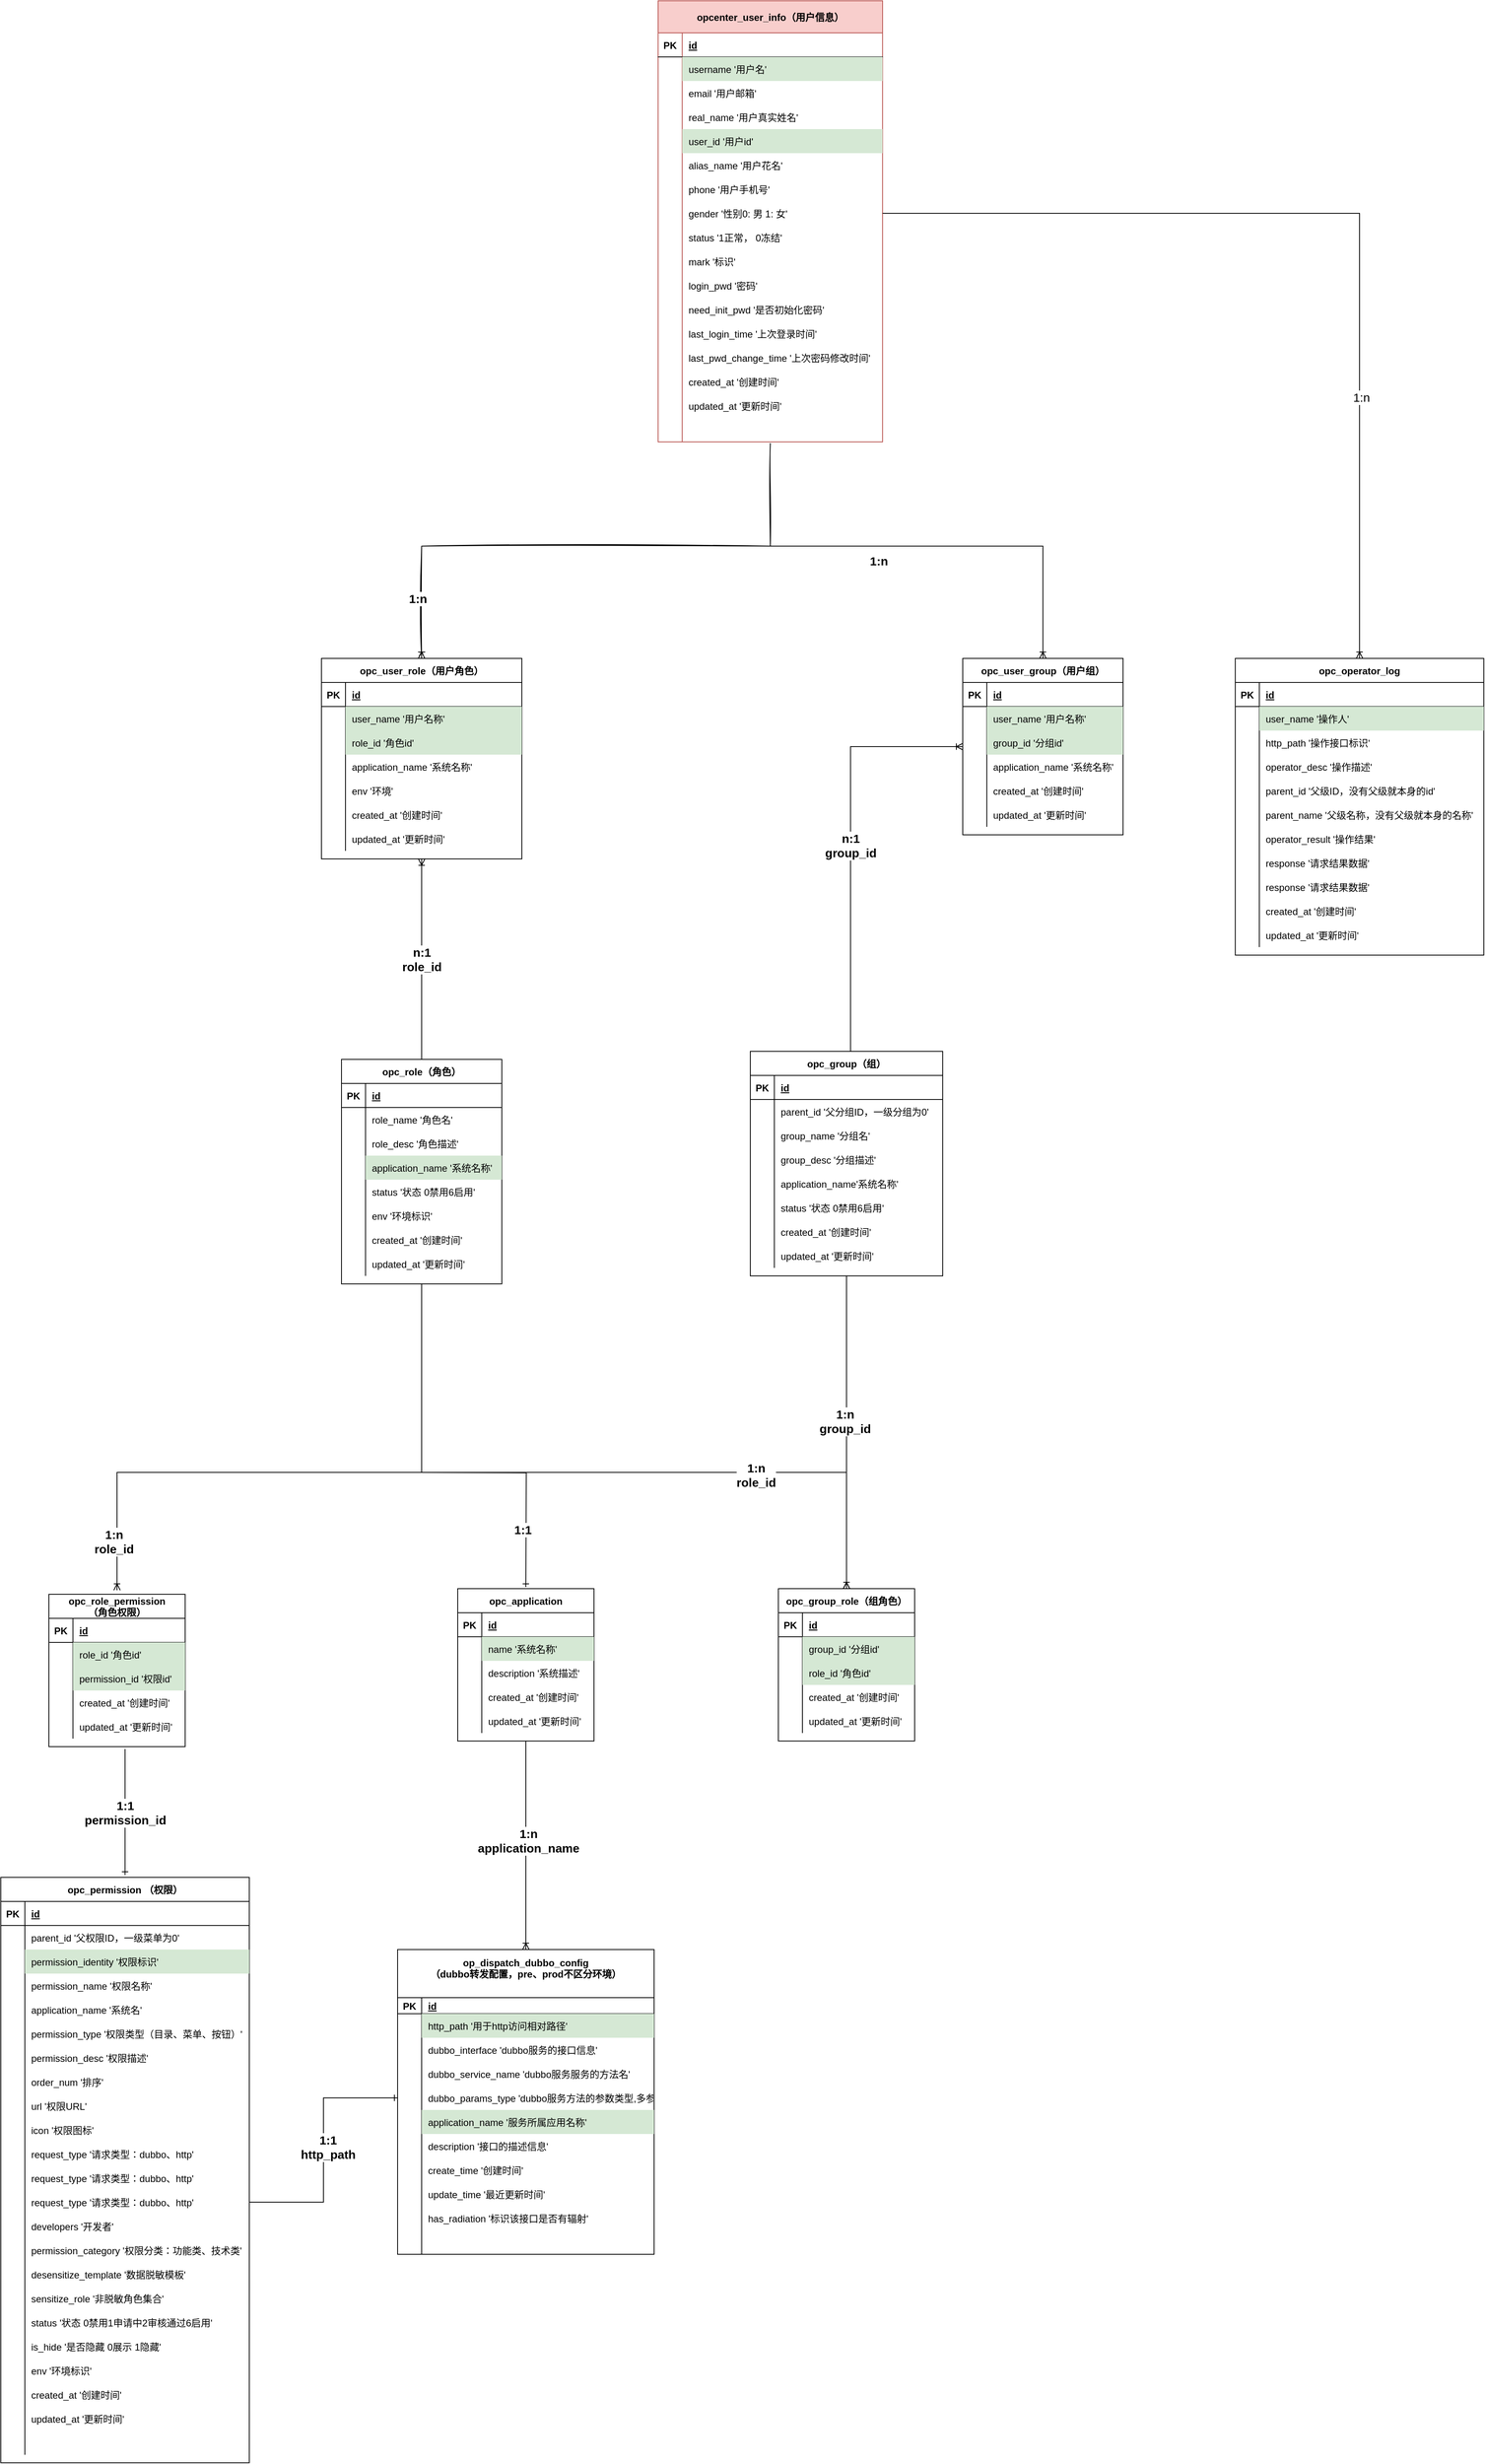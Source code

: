 <mxfile version="16.4.7" type="device" pages="7"><diagram id="Ncj57wP0tr-n83VHYkcU" name="支付运营平台db"><mxGraphModel dx="3783" dy="3363" grid="1" gridSize="10" guides="1" tooltips="1" connect="1" arrows="1" fold="1" page="1" pageScale="1" pageWidth="1200" pageHeight="1920" math="0" shadow="0"><root><mxCell id="QK4Fxiry1ocbbJ_AjqCc-0"/><mxCell id="QK4Fxiry1ocbbJ_AjqCc-1" parent="QK4Fxiry1ocbbJ_AjqCc-0"/><mxCell id="lNQBzQllnT69PewFlk-u-0" value="opcenter_user_info（用户信息）" style="shape=table;startSize=40;container=1;collapsible=1;childLayout=tableLayout;fixedRows=1;rowLines=0;fontStyle=1;align=center;resizeLast=1;fillColor=#f8cecc;strokeColor=#b85450;" parent="QK4Fxiry1ocbbJ_AjqCc-1" vertex="1"><mxGeometry x="190" y="-150" width="280" height="550" as="geometry"/></mxCell><mxCell id="lNQBzQllnT69PewFlk-u-1" value="" style="shape=partialRectangle;collapsible=0;dropTarget=0;pointerEvents=0;fillColor=none;points=[[0,0.5],[1,0.5]];portConstraint=eastwest;top=0;left=0;right=0;bottom=1;" parent="lNQBzQllnT69PewFlk-u-0" vertex="1"><mxGeometry y="40" width="280" height="30" as="geometry"/></mxCell><mxCell id="lNQBzQllnT69PewFlk-u-2" value="PK" style="shape=partialRectangle;overflow=hidden;connectable=0;fillColor=none;top=0;left=0;bottom=0;right=0;fontStyle=1;" parent="lNQBzQllnT69PewFlk-u-1" vertex="1"><mxGeometry width="30" height="30" as="geometry"><mxRectangle width="30" height="30" as="alternateBounds"/></mxGeometry></mxCell><mxCell id="lNQBzQllnT69PewFlk-u-3" value="id                   " style="shape=partialRectangle;overflow=hidden;connectable=0;fillColor=none;top=0;left=0;bottom=0;right=0;align=left;spacingLeft=6;fontStyle=5;" parent="lNQBzQllnT69PewFlk-u-1" vertex="1"><mxGeometry x="30" width="250" height="30" as="geometry"><mxRectangle width="250" height="30" as="alternateBounds"/></mxGeometry></mxCell><mxCell id="lNQBzQllnT69PewFlk-u-4" value="" style="shape=partialRectangle;collapsible=0;dropTarget=0;pointerEvents=0;fillColor=none;points=[[0,0.5],[1,0.5]];portConstraint=eastwest;top=0;left=0;right=0;bottom=0;" parent="lNQBzQllnT69PewFlk-u-0" vertex="1"><mxGeometry y="70" width="280" height="30" as="geometry"/></mxCell><mxCell id="lNQBzQllnT69PewFlk-u-5" value="" style="shape=partialRectangle;overflow=hidden;connectable=0;fillColor=none;top=0;left=0;bottom=0;right=0;" parent="lNQBzQllnT69PewFlk-u-4" vertex="1"><mxGeometry width="30" height="30" as="geometry"><mxRectangle width="30" height="30" as="alternateBounds"/></mxGeometry></mxCell><mxCell id="lNQBzQllnT69PewFlk-u-6" value="username             '用户名'" style="shape=partialRectangle;overflow=hidden;connectable=0;fillColor=#d5e8d4;top=0;left=0;bottom=0;right=0;align=left;spacingLeft=6;strokeColor=#82b366;" parent="lNQBzQllnT69PewFlk-u-4" vertex="1"><mxGeometry x="30" width="250" height="30" as="geometry"><mxRectangle width="250" height="30" as="alternateBounds"/></mxGeometry></mxCell><mxCell id="lNQBzQllnT69PewFlk-u-7" value="" style="shape=partialRectangle;collapsible=0;dropTarget=0;pointerEvents=0;fillColor=none;points=[[0,0.5],[1,0.5]];portConstraint=eastwest;top=0;left=0;right=0;bottom=0;" parent="lNQBzQllnT69PewFlk-u-0" vertex="1"><mxGeometry y="100" width="280" height="30" as="geometry"/></mxCell><mxCell id="lNQBzQllnT69PewFlk-u-8" value="" style="shape=partialRectangle;overflow=hidden;connectable=0;fillColor=none;top=0;left=0;bottom=0;right=0;" parent="lNQBzQllnT69PewFlk-u-7" vertex="1"><mxGeometry width="30" height="30" as="geometry"><mxRectangle width="30" height="30" as="alternateBounds"/></mxGeometry></mxCell><mxCell id="lNQBzQllnT69PewFlk-u-9" value="email                '用户邮箱'" style="shape=partialRectangle;overflow=hidden;connectable=0;fillColor=none;top=0;left=0;bottom=0;right=0;align=left;spacingLeft=6;" parent="lNQBzQllnT69PewFlk-u-7" vertex="1"><mxGeometry x="30" width="250" height="30" as="geometry"><mxRectangle width="250" height="30" as="alternateBounds"/></mxGeometry></mxCell><mxCell id="lNQBzQllnT69PewFlk-u-10" value="" style="shape=partialRectangle;collapsible=0;dropTarget=0;pointerEvents=0;fillColor=none;points=[[0,0.5],[1,0.5]];portConstraint=eastwest;top=0;left=0;right=0;bottom=0;" parent="lNQBzQllnT69PewFlk-u-0" vertex="1"><mxGeometry y="130" width="280" height="30" as="geometry"/></mxCell><mxCell id="lNQBzQllnT69PewFlk-u-11" value="" style="shape=partialRectangle;overflow=hidden;connectable=0;fillColor=none;top=0;left=0;bottom=0;right=0;" parent="lNQBzQllnT69PewFlk-u-10" vertex="1"><mxGeometry width="30" height="30" as="geometry"><mxRectangle width="30" height="30" as="alternateBounds"/></mxGeometry></mxCell><mxCell id="lNQBzQllnT69PewFlk-u-12" value="real_name            '用户真实姓名'" style="shape=partialRectangle;overflow=hidden;connectable=0;fillColor=none;top=0;left=0;bottom=0;right=0;align=left;spacingLeft=6;" parent="lNQBzQllnT69PewFlk-u-10" vertex="1"><mxGeometry x="30" width="250" height="30" as="geometry"><mxRectangle width="250" height="30" as="alternateBounds"/></mxGeometry></mxCell><mxCell id="lNQBzQllnT69PewFlk-u-13" value="" style="shape=partialRectangle;collapsible=0;dropTarget=0;pointerEvents=0;fillColor=none;points=[[0,0.5],[1,0.5]];portConstraint=eastwest;top=0;left=0;right=0;bottom=0;" parent="lNQBzQllnT69PewFlk-u-0" vertex="1"><mxGeometry y="160" width="280" height="30" as="geometry"/></mxCell><mxCell id="lNQBzQllnT69PewFlk-u-14" value="" style="shape=partialRectangle;overflow=hidden;connectable=0;fillColor=none;top=0;left=0;bottom=0;right=0;" parent="lNQBzQllnT69PewFlk-u-13" vertex="1"><mxGeometry width="30" height="30" as="geometry"><mxRectangle width="30" height="30" as="alternateBounds"/></mxGeometry></mxCell><mxCell id="lNQBzQllnT69PewFlk-u-15" value="user_id              '用户id'" style="shape=partialRectangle;overflow=hidden;connectable=0;fillColor=#d5e8d4;top=0;left=0;bottom=0;right=0;align=left;spacingLeft=6;strokeColor=#82b366;" parent="lNQBzQllnT69PewFlk-u-13" vertex="1"><mxGeometry x="30" width="250" height="30" as="geometry"><mxRectangle width="250" height="30" as="alternateBounds"/></mxGeometry></mxCell><mxCell id="lNQBzQllnT69PewFlk-u-16" value="" style="shape=partialRectangle;collapsible=0;dropTarget=0;pointerEvents=0;fillColor=none;points=[[0,0.5],[1,0.5]];portConstraint=eastwest;top=0;left=0;right=0;bottom=0;" parent="lNQBzQllnT69PewFlk-u-0" vertex="1"><mxGeometry y="190" width="280" height="30" as="geometry"/></mxCell><mxCell id="lNQBzQllnT69PewFlk-u-17" value="" style="shape=partialRectangle;overflow=hidden;connectable=0;fillColor=none;top=0;left=0;bottom=0;right=0;" parent="lNQBzQllnT69PewFlk-u-16" vertex="1"><mxGeometry width="30" height="30" as="geometry"><mxRectangle width="30" height="30" as="alternateBounds"/></mxGeometry></mxCell><mxCell id="lNQBzQllnT69PewFlk-u-18" value="alias_name           '用户花名'" style="shape=partialRectangle;overflow=hidden;connectable=0;fillColor=none;top=0;left=0;bottom=0;right=0;align=left;spacingLeft=6;" parent="lNQBzQllnT69PewFlk-u-16" vertex="1"><mxGeometry x="30" width="250" height="30" as="geometry"><mxRectangle width="250" height="30" as="alternateBounds"/></mxGeometry></mxCell><mxCell id="lNQBzQllnT69PewFlk-u-19" value="" style="shape=partialRectangle;collapsible=0;dropTarget=0;pointerEvents=0;fillColor=none;points=[[0,0.5],[1,0.5]];portConstraint=eastwest;top=0;left=0;right=0;bottom=0;" parent="lNQBzQllnT69PewFlk-u-0" vertex="1"><mxGeometry y="220" width="280" height="30" as="geometry"/></mxCell><mxCell id="lNQBzQllnT69PewFlk-u-20" value="" style="shape=partialRectangle;overflow=hidden;connectable=0;fillColor=none;top=0;left=0;bottom=0;right=0;" parent="lNQBzQllnT69PewFlk-u-19" vertex="1"><mxGeometry width="30" height="30" as="geometry"><mxRectangle width="30" height="30" as="alternateBounds"/></mxGeometry></mxCell><mxCell id="lNQBzQllnT69PewFlk-u-21" value="phone                '用户手机号'" style="shape=partialRectangle;overflow=hidden;connectable=0;fillColor=none;top=0;left=0;bottom=0;right=0;align=left;spacingLeft=6;" parent="lNQBzQllnT69PewFlk-u-19" vertex="1"><mxGeometry x="30" width="250" height="30" as="geometry"><mxRectangle width="250" height="30" as="alternateBounds"/></mxGeometry></mxCell><mxCell id="lNQBzQllnT69PewFlk-u-22" value="" style="shape=partialRectangle;collapsible=0;dropTarget=0;pointerEvents=0;fillColor=none;points=[[0,0.5],[1,0.5]];portConstraint=eastwest;top=0;left=0;right=0;bottom=0;" parent="lNQBzQllnT69PewFlk-u-0" vertex="1"><mxGeometry y="250" width="280" height="30" as="geometry"/></mxCell><mxCell id="lNQBzQllnT69PewFlk-u-23" value="" style="shape=partialRectangle;overflow=hidden;connectable=0;fillColor=none;top=0;left=0;bottom=0;right=0;" parent="lNQBzQllnT69PewFlk-u-22" vertex="1"><mxGeometry width="30" height="30" as="geometry"><mxRectangle width="30" height="30" as="alternateBounds"/></mxGeometry></mxCell><mxCell id="lNQBzQllnT69PewFlk-u-24" value="gender               '性别0: 男 1: 女'" style="shape=partialRectangle;overflow=hidden;connectable=0;fillColor=none;top=0;left=0;bottom=0;right=0;align=left;spacingLeft=6;" parent="lNQBzQllnT69PewFlk-u-22" vertex="1"><mxGeometry x="30" width="250" height="30" as="geometry"><mxRectangle width="250" height="30" as="alternateBounds"/></mxGeometry></mxCell><mxCell id="lNQBzQllnT69PewFlk-u-25" value="" style="shape=partialRectangle;collapsible=0;dropTarget=0;pointerEvents=0;fillColor=none;points=[[0,0.5],[1,0.5]];portConstraint=eastwest;top=0;left=0;right=0;bottom=0;" parent="lNQBzQllnT69PewFlk-u-0" vertex="1"><mxGeometry y="280" width="280" height="30" as="geometry"/></mxCell><mxCell id="lNQBzQllnT69PewFlk-u-26" value="" style="shape=partialRectangle;overflow=hidden;connectable=0;fillColor=none;top=0;left=0;bottom=0;right=0;" parent="lNQBzQllnT69PewFlk-u-25" vertex="1"><mxGeometry width="30" height="30" as="geometry"><mxRectangle width="30" height="30" as="alternateBounds"/></mxGeometry></mxCell><mxCell id="lNQBzQllnT69PewFlk-u-27" value="status               '1正常， 0冻结'" style="shape=partialRectangle;overflow=hidden;connectable=0;fillColor=none;top=0;left=0;bottom=0;right=0;align=left;spacingLeft=6;" parent="lNQBzQllnT69PewFlk-u-25" vertex="1"><mxGeometry x="30" width="250" height="30" as="geometry"><mxRectangle width="250" height="30" as="alternateBounds"/></mxGeometry></mxCell><mxCell id="lNQBzQllnT69PewFlk-u-28" value="" style="shape=partialRectangle;collapsible=0;dropTarget=0;pointerEvents=0;fillColor=none;points=[[0,0.5],[1,0.5]];portConstraint=eastwest;top=0;left=0;right=0;bottom=0;" parent="lNQBzQllnT69PewFlk-u-0" vertex="1"><mxGeometry y="310" width="280" height="30" as="geometry"/></mxCell><mxCell id="lNQBzQllnT69PewFlk-u-29" value="" style="shape=partialRectangle;overflow=hidden;connectable=0;fillColor=none;top=0;left=0;bottom=0;right=0;" parent="lNQBzQllnT69PewFlk-u-28" vertex="1"><mxGeometry width="30" height="30" as="geometry"><mxRectangle width="30" height="30" as="alternateBounds"/></mxGeometry></mxCell><mxCell id="lNQBzQllnT69PewFlk-u-30" value="mark                 '标识'" style="shape=partialRectangle;overflow=hidden;connectable=0;fillColor=none;top=0;left=0;bottom=0;right=0;align=left;spacingLeft=6;" parent="lNQBzQllnT69PewFlk-u-28" vertex="1"><mxGeometry x="30" width="250" height="30" as="geometry"><mxRectangle width="250" height="30" as="alternateBounds"/></mxGeometry></mxCell><mxCell id="lNQBzQllnT69PewFlk-u-31" value="" style="shape=partialRectangle;collapsible=0;dropTarget=0;pointerEvents=0;fillColor=none;points=[[0,0.5],[1,0.5]];portConstraint=eastwest;top=0;left=0;right=0;bottom=0;" parent="lNQBzQllnT69PewFlk-u-0" vertex="1"><mxGeometry y="340" width="280" height="30" as="geometry"/></mxCell><mxCell id="lNQBzQllnT69PewFlk-u-32" value="" style="shape=partialRectangle;overflow=hidden;connectable=0;fillColor=none;top=0;left=0;bottom=0;right=0;" parent="lNQBzQllnT69PewFlk-u-31" vertex="1"><mxGeometry width="30" height="30" as="geometry"><mxRectangle width="30" height="30" as="alternateBounds"/></mxGeometry></mxCell><mxCell id="lNQBzQllnT69PewFlk-u-33" value="login_pwd            '密码'" style="shape=partialRectangle;overflow=hidden;connectable=0;fillColor=none;top=0;left=0;bottom=0;right=0;align=left;spacingLeft=6;" parent="lNQBzQllnT69PewFlk-u-31" vertex="1"><mxGeometry x="30" width="250" height="30" as="geometry"><mxRectangle width="250" height="30" as="alternateBounds"/></mxGeometry></mxCell><mxCell id="lNQBzQllnT69PewFlk-u-34" value="" style="shape=partialRectangle;collapsible=0;dropTarget=0;pointerEvents=0;fillColor=none;points=[[0,0.5],[1,0.5]];portConstraint=eastwest;top=0;left=0;right=0;bottom=0;" parent="lNQBzQllnT69PewFlk-u-0" vertex="1"><mxGeometry y="370" width="280" height="30" as="geometry"/></mxCell><mxCell id="lNQBzQllnT69PewFlk-u-35" value="" style="shape=partialRectangle;overflow=hidden;connectable=0;fillColor=none;top=0;left=0;bottom=0;right=0;" parent="lNQBzQllnT69PewFlk-u-34" vertex="1"><mxGeometry width="30" height="30" as="geometry"><mxRectangle width="30" height="30" as="alternateBounds"/></mxGeometry></mxCell><mxCell id="lNQBzQllnT69PewFlk-u-36" value="need_init_pwd        '是否初始化密码'" style="shape=partialRectangle;overflow=hidden;connectable=0;fillColor=none;top=0;left=0;bottom=0;right=0;align=left;spacingLeft=6;" parent="lNQBzQllnT69PewFlk-u-34" vertex="1"><mxGeometry x="30" width="250" height="30" as="geometry"><mxRectangle width="250" height="30" as="alternateBounds"/></mxGeometry></mxCell><mxCell id="lNQBzQllnT69PewFlk-u-37" value="" style="shape=partialRectangle;collapsible=0;dropTarget=0;pointerEvents=0;fillColor=none;points=[[0,0.5],[1,0.5]];portConstraint=eastwest;top=0;left=0;right=0;bottom=0;" parent="lNQBzQllnT69PewFlk-u-0" vertex="1"><mxGeometry y="400" width="280" height="30" as="geometry"/></mxCell><mxCell id="lNQBzQllnT69PewFlk-u-38" value="" style="shape=partialRectangle;overflow=hidden;connectable=0;fillColor=none;top=0;left=0;bottom=0;right=0;" parent="lNQBzQllnT69PewFlk-u-37" vertex="1"><mxGeometry width="30" height="30" as="geometry"><mxRectangle width="30" height="30" as="alternateBounds"/></mxGeometry></mxCell><mxCell id="lNQBzQllnT69PewFlk-u-39" value="last_login_time      '上次登录时间'" style="shape=partialRectangle;overflow=hidden;connectable=0;fillColor=none;top=0;left=0;bottom=0;right=0;align=left;spacingLeft=6;" parent="lNQBzQllnT69PewFlk-u-37" vertex="1"><mxGeometry x="30" width="250" height="30" as="geometry"><mxRectangle width="250" height="30" as="alternateBounds"/></mxGeometry></mxCell><mxCell id="lNQBzQllnT69PewFlk-u-40" value="" style="shape=partialRectangle;collapsible=0;dropTarget=0;pointerEvents=0;fillColor=none;points=[[0,0.5],[1,0.5]];portConstraint=eastwest;top=0;left=0;right=0;bottom=0;" parent="lNQBzQllnT69PewFlk-u-0" vertex="1"><mxGeometry y="430" width="280" height="30" as="geometry"/></mxCell><mxCell id="lNQBzQllnT69PewFlk-u-41" value="" style="shape=partialRectangle;overflow=hidden;connectable=0;fillColor=none;top=0;left=0;bottom=0;right=0;" parent="lNQBzQllnT69PewFlk-u-40" vertex="1"><mxGeometry width="30" height="30" as="geometry"><mxRectangle width="30" height="30" as="alternateBounds"/></mxGeometry></mxCell><mxCell id="lNQBzQllnT69PewFlk-u-42" value="last_pwd_change_time '上次密码修改时间'" style="shape=partialRectangle;overflow=hidden;connectable=0;fillColor=none;top=0;left=0;bottom=0;right=0;align=left;spacingLeft=6;" parent="lNQBzQllnT69PewFlk-u-40" vertex="1"><mxGeometry x="30" width="250" height="30" as="geometry"><mxRectangle width="250" height="30" as="alternateBounds"/></mxGeometry></mxCell><mxCell id="lNQBzQllnT69PewFlk-u-43" value="" style="shape=partialRectangle;collapsible=0;dropTarget=0;pointerEvents=0;fillColor=none;points=[[0,0.5],[1,0.5]];portConstraint=eastwest;top=0;left=0;right=0;bottom=0;" parent="lNQBzQllnT69PewFlk-u-0" vertex="1"><mxGeometry y="460" width="280" height="30" as="geometry"/></mxCell><mxCell id="lNQBzQllnT69PewFlk-u-44" value="" style="shape=partialRectangle;overflow=hidden;connectable=0;fillColor=none;top=0;left=0;bottom=0;right=0;" parent="lNQBzQllnT69PewFlk-u-43" vertex="1"><mxGeometry width="30" height="30" as="geometry"><mxRectangle width="30" height="30" as="alternateBounds"/></mxGeometry></mxCell><mxCell id="lNQBzQllnT69PewFlk-u-45" value="created_at           '创建时间'" style="shape=partialRectangle;overflow=hidden;connectable=0;fillColor=none;top=0;left=0;bottom=0;right=0;align=left;spacingLeft=6;" parent="lNQBzQllnT69PewFlk-u-43" vertex="1"><mxGeometry x="30" width="250" height="30" as="geometry"><mxRectangle width="250" height="30" as="alternateBounds"/></mxGeometry></mxCell><mxCell id="lNQBzQllnT69PewFlk-u-46" value="" style="shape=partialRectangle;collapsible=0;dropTarget=0;pointerEvents=0;fillColor=none;points=[[0,0.5],[1,0.5]];portConstraint=eastwest;top=0;left=0;right=0;bottom=0;" parent="lNQBzQllnT69PewFlk-u-0" vertex="1"><mxGeometry y="490" width="280" height="30" as="geometry"/></mxCell><mxCell id="lNQBzQllnT69PewFlk-u-47" value="" style="shape=partialRectangle;overflow=hidden;connectable=0;fillColor=none;top=0;left=0;bottom=0;right=0;" parent="lNQBzQllnT69PewFlk-u-46" vertex="1"><mxGeometry width="30" height="30" as="geometry"><mxRectangle width="30" height="30" as="alternateBounds"/></mxGeometry></mxCell><mxCell id="lNQBzQllnT69PewFlk-u-48" value="updated_at           '更新时间'" style="shape=partialRectangle;overflow=hidden;connectable=0;fillColor=none;top=0;left=0;bottom=0;right=0;align=left;spacingLeft=6;" parent="lNQBzQllnT69PewFlk-u-46" vertex="1"><mxGeometry x="30" width="250" height="30" as="geometry"><mxRectangle width="250" height="30" as="alternateBounds"/></mxGeometry></mxCell><mxCell id="lNQBzQllnT69PewFlk-u-49" value="" style="shape=partialRectangle;collapsible=0;dropTarget=0;pointerEvents=0;fillColor=none;points=[[0,0.5],[1,0.5]];portConstraint=eastwest;top=0;left=0;right=0;bottom=0;" parent="lNQBzQllnT69PewFlk-u-0" vertex="1"><mxGeometry y="520" width="280" height="30" as="geometry"/></mxCell><mxCell id="lNQBzQllnT69PewFlk-u-50" value="" style="shape=partialRectangle;overflow=hidden;connectable=0;fillColor=none;top=0;left=0;bottom=0;right=0;" parent="lNQBzQllnT69PewFlk-u-49" vertex="1"><mxGeometry width="30" height="30" as="geometry"><mxRectangle width="30" height="30" as="alternateBounds"/></mxGeometry></mxCell><mxCell id="lNQBzQllnT69PewFlk-u-51" value="" style="shape=partialRectangle;overflow=hidden;connectable=0;fillColor=none;top=0;left=0;bottom=0;right=0;align=left;spacingLeft=6;" parent="lNQBzQllnT69PewFlk-u-49" vertex="1"><mxGeometry x="30" width="250" height="30" as="geometry"><mxRectangle width="250" height="30" as="alternateBounds"/></mxGeometry></mxCell><mxCell id="C5YgSXdAFxNXXUjypDEb-26" value="&lt;b&gt;n:1&lt;br&gt;role_id&lt;br&gt;&lt;/b&gt;" style="edgeStyle=elbowEdgeStyle;rounded=0;orthogonalLoop=1;jettySize=auto;elbow=horizontal;html=1;fontSize=15;endArrow=ERoneToMany;endFill=0;exitX=0.5;exitY=0;exitDx=0;exitDy=0;" parent="QK4Fxiry1ocbbJ_AjqCc-1" source="C5YgSXdAFxNXXUjypDEb-0" target="QoUppYRg-xB5JfT3MvIi-0" edge="1"><mxGeometry relative="1" as="geometry"><mxPoint x="-105" y="1125" as="sourcePoint"/></mxGeometry></mxCell><mxCell id="QoUppYRg-xB5JfT3MvIi-0" value="opc_user_role（用户角色）" style="shape=table;startSize=30;container=1;collapsible=1;childLayout=tableLayout;fixedRows=1;rowLines=0;fontStyle=1;align=center;resizeLast=1;" parent="QK4Fxiry1ocbbJ_AjqCc-1" vertex="1"><mxGeometry x="-230" y="670" width="250" height="250" as="geometry"/></mxCell><mxCell id="QoUppYRg-xB5JfT3MvIi-1" value="" style="shape=partialRectangle;collapsible=0;dropTarget=0;pointerEvents=0;fillColor=none;points=[[0,0.5],[1,0.5]];portConstraint=eastwest;top=0;left=0;right=0;bottom=1;" parent="QoUppYRg-xB5JfT3MvIi-0" vertex="1"><mxGeometry y="30" width="250" height="30" as="geometry"/></mxCell><mxCell id="QoUppYRg-xB5JfT3MvIi-2" value="PK" style="shape=partialRectangle;overflow=hidden;connectable=0;fillColor=none;top=0;left=0;bottom=0;right=0;fontStyle=1;" parent="QoUppYRg-xB5JfT3MvIi-1" vertex="1"><mxGeometry width="30" height="30" as="geometry"><mxRectangle width="30" height="30" as="alternateBounds"/></mxGeometry></mxCell><mxCell id="QoUppYRg-xB5JfT3MvIi-3" value="id" style="shape=partialRectangle;overflow=hidden;connectable=0;fillColor=none;top=0;left=0;bottom=0;right=0;align=left;spacingLeft=6;fontStyle=5;" parent="QoUppYRg-xB5JfT3MvIi-1" vertex="1"><mxGeometry x="30" width="220" height="30" as="geometry"><mxRectangle width="220" height="30" as="alternateBounds"/></mxGeometry></mxCell><mxCell id="QoUppYRg-xB5JfT3MvIi-4" value="" style="shape=partialRectangle;collapsible=0;dropTarget=0;pointerEvents=0;fillColor=none;points=[[0,0.5],[1,0.5]];portConstraint=eastwest;top=0;left=0;right=0;bottom=0;" parent="QoUppYRg-xB5JfT3MvIi-0" vertex="1"><mxGeometry y="60" width="250" height="30" as="geometry"/></mxCell><mxCell id="QoUppYRg-xB5JfT3MvIi-5" value="" style="shape=partialRectangle;overflow=hidden;connectable=0;fillColor=none;top=0;left=0;bottom=0;right=0;" parent="QoUppYRg-xB5JfT3MvIi-4" vertex="1"><mxGeometry width="30" height="30" as="geometry"><mxRectangle width="30" height="30" as="alternateBounds"/></mxGeometry></mxCell><mxCell id="QoUppYRg-xB5JfT3MvIi-6" value="user_name '用户名称'" style="shape=partialRectangle;overflow=hidden;connectable=0;fillColor=#d5e8d4;top=0;left=0;bottom=0;right=0;align=left;spacingLeft=6;strokeColor=#82b366;" parent="QoUppYRg-xB5JfT3MvIi-4" vertex="1"><mxGeometry x="30" width="220" height="30" as="geometry"><mxRectangle width="220" height="30" as="alternateBounds"/></mxGeometry></mxCell><mxCell id="QoUppYRg-xB5JfT3MvIi-7" value="" style="shape=partialRectangle;collapsible=0;dropTarget=0;pointerEvents=0;fillColor=none;points=[[0,0.5],[1,0.5]];portConstraint=eastwest;top=0;left=0;right=0;bottom=0;" parent="QoUppYRg-xB5JfT3MvIi-0" vertex="1"><mxGeometry y="90" width="250" height="30" as="geometry"/></mxCell><mxCell id="QoUppYRg-xB5JfT3MvIi-8" value="" style="shape=partialRectangle;overflow=hidden;connectable=0;fillColor=none;top=0;left=0;bottom=0;right=0;" parent="QoUppYRg-xB5JfT3MvIi-7" vertex="1"><mxGeometry width="30" height="30" as="geometry"><mxRectangle width="30" height="30" as="alternateBounds"/></mxGeometry></mxCell><mxCell id="QoUppYRg-xB5JfT3MvIi-9" value="role_id '角色id'" style="shape=partialRectangle;overflow=hidden;connectable=0;fillColor=#d5e8d4;top=0;left=0;bottom=0;right=0;align=left;spacingLeft=6;strokeColor=#82b366;" parent="QoUppYRg-xB5JfT3MvIi-7" vertex="1"><mxGeometry x="30" width="220" height="30" as="geometry"><mxRectangle width="220" height="30" as="alternateBounds"/></mxGeometry></mxCell><mxCell id="QoUppYRg-xB5JfT3MvIi-10" value="" style="shape=partialRectangle;collapsible=0;dropTarget=0;pointerEvents=0;fillColor=none;points=[[0,0.5],[1,0.5]];portConstraint=eastwest;top=0;left=0;right=0;bottom=0;" parent="QoUppYRg-xB5JfT3MvIi-0" vertex="1"><mxGeometry y="120" width="250" height="30" as="geometry"/></mxCell><mxCell id="QoUppYRg-xB5JfT3MvIi-11" value="" style="shape=partialRectangle;overflow=hidden;connectable=0;fillColor=none;top=0;left=0;bottom=0;right=0;" parent="QoUppYRg-xB5JfT3MvIi-10" vertex="1"><mxGeometry width="30" height="30" as="geometry"><mxRectangle width="30" height="30" as="alternateBounds"/></mxGeometry></mxCell><mxCell id="QoUppYRg-xB5JfT3MvIi-12" value="application_name '系统名称'" style="shape=partialRectangle;overflow=hidden;connectable=0;fillColor=none;top=0;left=0;bottom=0;right=0;align=left;spacingLeft=6;" parent="QoUppYRg-xB5JfT3MvIi-10" vertex="1"><mxGeometry x="30" width="220" height="30" as="geometry"><mxRectangle width="220" height="30" as="alternateBounds"/></mxGeometry></mxCell><mxCell id="QoUppYRg-xB5JfT3MvIi-13" value="" style="shape=partialRectangle;collapsible=0;dropTarget=0;pointerEvents=0;fillColor=none;points=[[0,0.5],[1,0.5]];portConstraint=eastwest;top=0;left=0;right=0;bottom=0;" parent="QoUppYRg-xB5JfT3MvIi-0" vertex="1"><mxGeometry y="150" width="250" height="30" as="geometry"/></mxCell><mxCell id="QoUppYRg-xB5JfT3MvIi-14" value="" style="shape=partialRectangle;overflow=hidden;connectable=0;fillColor=none;top=0;left=0;bottom=0;right=0;" parent="QoUppYRg-xB5JfT3MvIi-13" vertex="1"><mxGeometry width="30" height="30" as="geometry"><mxRectangle width="30" height="30" as="alternateBounds"/></mxGeometry></mxCell><mxCell id="QoUppYRg-xB5JfT3MvIi-15" value="env '环境'" style="shape=partialRectangle;overflow=hidden;connectable=0;fillColor=none;top=0;left=0;bottom=0;right=0;align=left;spacingLeft=6;" parent="QoUppYRg-xB5JfT3MvIi-13" vertex="1"><mxGeometry x="30" width="220" height="30" as="geometry"><mxRectangle width="220" height="30" as="alternateBounds"/></mxGeometry></mxCell><mxCell id="QoUppYRg-xB5JfT3MvIi-16" value="" style="shape=partialRectangle;collapsible=0;dropTarget=0;pointerEvents=0;fillColor=none;points=[[0,0.5],[1,0.5]];portConstraint=eastwest;top=0;left=0;right=0;bottom=0;" parent="QoUppYRg-xB5JfT3MvIi-0" vertex="1"><mxGeometry y="180" width="250" height="30" as="geometry"/></mxCell><mxCell id="QoUppYRg-xB5JfT3MvIi-17" value="" style="shape=partialRectangle;overflow=hidden;connectable=0;fillColor=none;top=0;left=0;bottom=0;right=0;" parent="QoUppYRg-xB5JfT3MvIi-16" vertex="1"><mxGeometry width="30" height="30" as="geometry"><mxRectangle width="30" height="30" as="alternateBounds"/></mxGeometry></mxCell><mxCell id="QoUppYRg-xB5JfT3MvIi-18" value="created_at '创建时间'" style="shape=partialRectangle;overflow=hidden;connectable=0;fillColor=none;top=0;left=0;bottom=0;right=0;align=left;spacingLeft=6;" parent="QoUppYRg-xB5JfT3MvIi-16" vertex="1"><mxGeometry x="30" width="220" height="30" as="geometry"><mxRectangle width="220" height="30" as="alternateBounds"/></mxGeometry></mxCell><mxCell id="QoUppYRg-xB5JfT3MvIi-19" value="" style="shape=partialRectangle;collapsible=0;dropTarget=0;pointerEvents=0;fillColor=none;points=[[0,0.5],[1,0.5]];portConstraint=eastwest;top=0;left=0;right=0;bottom=0;" parent="QoUppYRg-xB5JfT3MvIi-0" vertex="1"><mxGeometry y="210" width="250" height="30" as="geometry"/></mxCell><mxCell id="QoUppYRg-xB5JfT3MvIi-20" value="" style="shape=partialRectangle;overflow=hidden;connectable=0;fillColor=none;top=0;left=0;bottom=0;right=0;" parent="QoUppYRg-xB5JfT3MvIi-19" vertex="1"><mxGeometry width="30" height="30" as="geometry"><mxRectangle width="30" height="30" as="alternateBounds"/></mxGeometry></mxCell><mxCell id="QoUppYRg-xB5JfT3MvIi-21" value="updated_at       '更新时间'" style="shape=partialRectangle;overflow=hidden;connectable=0;fillColor=none;top=0;left=0;bottom=0;right=0;align=left;spacingLeft=6;" parent="QoUppYRg-xB5JfT3MvIi-19" vertex="1"><mxGeometry x="30" width="220" height="30" as="geometry"><mxRectangle width="220" height="30" as="alternateBounds"/></mxGeometry></mxCell><mxCell id="QoUppYRg-xB5JfT3MvIi-22" value="" style="fontSize=12;html=1;endArrow=ERoneToMany;endFill=0;rounded=0;exitX=0.5;exitY=1.067;exitDx=0;exitDy=0;exitPerimeter=0;edgeStyle=elbowEdgeStyle;elbow=vertical;entryX=0.5;entryY=0;entryDx=0;entryDy=0;sketch=1;" parent="QK4Fxiry1ocbbJ_AjqCc-1" source="lNQBzQllnT69PewFlk-u-49" target="QoUppYRg-xB5JfT3MvIi-0" edge="1"><mxGeometry width="100" height="100" relative="1" as="geometry"><mxPoint x="-200" y="660" as="sourcePoint"/><mxPoint x="-100" y="560" as="targetPoint"/><Array as="points"><mxPoint x="340" y="530"/><mxPoint x="310" y="526"/></Array></mxGeometry></mxCell><mxCell id="gZwbMHCKiFxCKGWjS0Nv-24" value="1:n" style="edgeLabel;html=1;align=center;verticalAlign=middle;resizable=0;points=[];fontSize=15;fontStyle=1" parent="QoUppYRg-xB5JfT3MvIi-22" vertex="1" connectable="0"><mxGeometry x="0.789" y="-5" relative="1" as="geometry"><mxPoint y="-1" as="offset"/></mxGeometry></mxCell><mxCell id="C5YgSXdAFxNXXUjypDEb-0" value="opc_role（角色）" style="shape=table;startSize=30;container=1;collapsible=1;childLayout=tableLayout;fixedRows=1;rowLines=0;fontStyle=1;align=center;resizeLast=1;" parent="QK4Fxiry1ocbbJ_AjqCc-1" vertex="1"><mxGeometry x="-205" y="1170" width="200" height="280" as="geometry"/></mxCell><mxCell id="C5YgSXdAFxNXXUjypDEb-1" value="" style="shape=partialRectangle;collapsible=0;dropTarget=0;pointerEvents=0;fillColor=none;points=[[0,0.5],[1,0.5]];portConstraint=eastwest;top=0;left=0;right=0;bottom=1;" parent="C5YgSXdAFxNXXUjypDEb-0" vertex="1"><mxGeometry y="30" width="200" height="30" as="geometry"/></mxCell><mxCell id="C5YgSXdAFxNXXUjypDEb-2" value="PK" style="shape=partialRectangle;overflow=hidden;connectable=0;fillColor=none;top=0;left=0;bottom=0;right=0;fontStyle=1;" parent="C5YgSXdAFxNXXUjypDEb-1" vertex="1"><mxGeometry width="30" height="30" as="geometry"><mxRectangle width="30" height="30" as="alternateBounds"/></mxGeometry></mxCell><mxCell id="C5YgSXdAFxNXXUjypDEb-3" value="id               " style="shape=partialRectangle;overflow=hidden;connectable=0;fillColor=none;top=0;left=0;bottom=0;right=0;align=left;spacingLeft=6;fontStyle=5;" parent="C5YgSXdAFxNXXUjypDEb-1" vertex="1"><mxGeometry x="30" width="170" height="30" as="geometry"><mxRectangle width="170" height="30" as="alternateBounds"/></mxGeometry></mxCell><mxCell id="C5YgSXdAFxNXXUjypDEb-4" value="" style="shape=partialRectangle;collapsible=0;dropTarget=0;pointerEvents=0;fillColor=none;points=[[0,0.5],[1,0.5]];portConstraint=eastwest;top=0;left=0;right=0;bottom=0;" parent="C5YgSXdAFxNXXUjypDEb-0" vertex="1"><mxGeometry y="60" width="200" height="30" as="geometry"/></mxCell><mxCell id="C5YgSXdAFxNXXUjypDEb-5" value="" style="shape=partialRectangle;overflow=hidden;connectable=0;fillColor=none;top=0;left=0;bottom=0;right=0;" parent="C5YgSXdAFxNXXUjypDEb-4" vertex="1"><mxGeometry width="30" height="30" as="geometry"><mxRectangle width="30" height="30" as="alternateBounds"/></mxGeometry></mxCell><mxCell id="C5YgSXdAFxNXXUjypDEb-6" value="role_name        '角色名'" style="shape=partialRectangle;overflow=hidden;connectable=0;fillColor=none;top=0;left=0;bottom=0;right=0;align=left;spacingLeft=6;strokeColor=#82b366;" parent="C5YgSXdAFxNXXUjypDEb-4" vertex="1"><mxGeometry x="30" width="170" height="30" as="geometry"><mxRectangle width="170" height="30" as="alternateBounds"/></mxGeometry></mxCell><mxCell id="C5YgSXdAFxNXXUjypDEb-7" value="" style="shape=partialRectangle;collapsible=0;dropTarget=0;pointerEvents=0;fillColor=none;points=[[0,0.5],[1,0.5]];portConstraint=eastwest;top=0;left=0;right=0;bottom=0;" parent="C5YgSXdAFxNXXUjypDEb-0" vertex="1"><mxGeometry y="90" width="200" height="30" as="geometry"/></mxCell><mxCell id="C5YgSXdAFxNXXUjypDEb-8" value="" style="shape=partialRectangle;overflow=hidden;connectable=0;fillColor=none;top=0;left=0;bottom=0;right=0;" parent="C5YgSXdAFxNXXUjypDEb-7" vertex="1"><mxGeometry width="30" height="30" as="geometry"><mxRectangle width="30" height="30" as="alternateBounds"/></mxGeometry></mxCell><mxCell id="C5YgSXdAFxNXXUjypDEb-9" value="role_desc        '角色描述'" style="shape=partialRectangle;overflow=hidden;connectable=0;fillColor=none;top=0;left=0;bottom=0;right=0;align=left;spacingLeft=6;" parent="C5YgSXdAFxNXXUjypDEb-7" vertex="1"><mxGeometry x="30" width="170" height="30" as="geometry"><mxRectangle width="170" height="30" as="alternateBounds"/></mxGeometry></mxCell><mxCell id="C5YgSXdAFxNXXUjypDEb-10" value="" style="shape=partialRectangle;collapsible=0;dropTarget=0;pointerEvents=0;fillColor=none;points=[[0,0.5],[1,0.5]];portConstraint=eastwest;top=0;left=0;right=0;bottom=0;" parent="C5YgSXdAFxNXXUjypDEb-0" vertex="1"><mxGeometry y="120" width="200" height="30" as="geometry"/></mxCell><mxCell id="C5YgSXdAFxNXXUjypDEb-11" value="" style="shape=partialRectangle;overflow=hidden;connectable=0;fillColor=none;top=0;left=0;bottom=0;right=0;" parent="C5YgSXdAFxNXXUjypDEb-10" vertex="1"><mxGeometry width="30" height="30" as="geometry"><mxRectangle width="30" height="30" as="alternateBounds"/></mxGeometry></mxCell><mxCell id="C5YgSXdAFxNXXUjypDEb-12" value="application_name '系统名称'" style="shape=partialRectangle;overflow=hidden;connectable=0;fillColor=#d5e8d4;top=0;left=0;bottom=0;right=0;align=left;spacingLeft=6;strokeColor=#82b366;" parent="C5YgSXdAFxNXXUjypDEb-10" vertex="1"><mxGeometry x="30" width="170" height="30" as="geometry"><mxRectangle width="170" height="30" as="alternateBounds"/></mxGeometry></mxCell><mxCell id="C5YgSXdAFxNXXUjypDEb-13" value="" style="shape=partialRectangle;collapsible=0;dropTarget=0;pointerEvents=0;fillColor=none;points=[[0,0.5],[1,0.5]];portConstraint=eastwest;top=0;left=0;right=0;bottom=0;" parent="C5YgSXdAFxNXXUjypDEb-0" vertex="1"><mxGeometry y="150" width="200" height="30" as="geometry"/></mxCell><mxCell id="C5YgSXdAFxNXXUjypDEb-14" value="" style="shape=partialRectangle;overflow=hidden;connectable=0;fillColor=none;top=0;left=0;bottom=0;right=0;" parent="C5YgSXdAFxNXXUjypDEb-13" vertex="1"><mxGeometry width="30" height="30" as="geometry"><mxRectangle width="30" height="30" as="alternateBounds"/></mxGeometry></mxCell><mxCell id="C5YgSXdAFxNXXUjypDEb-15" value="status           '状态 0禁用6启用'" style="shape=partialRectangle;overflow=hidden;connectable=0;fillColor=none;top=0;left=0;bottom=0;right=0;align=left;spacingLeft=6;" parent="C5YgSXdAFxNXXUjypDEb-13" vertex="1"><mxGeometry x="30" width="170" height="30" as="geometry"><mxRectangle width="170" height="30" as="alternateBounds"/></mxGeometry></mxCell><mxCell id="C5YgSXdAFxNXXUjypDEb-16" value="" style="shape=partialRectangle;collapsible=0;dropTarget=0;pointerEvents=0;fillColor=none;points=[[0,0.5],[1,0.5]];portConstraint=eastwest;top=0;left=0;right=0;bottom=0;" parent="C5YgSXdAFxNXXUjypDEb-0" vertex="1"><mxGeometry y="180" width="200" height="30" as="geometry"/></mxCell><mxCell id="C5YgSXdAFxNXXUjypDEb-17" value="" style="shape=partialRectangle;overflow=hidden;connectable=0;fillColor=none;top=0;left=0;bottom=0;right=0;" parent="C5YgSXdAFxNXXUjypDEb-16" vertex="1"><mxGeometry width="30" height="30" as="geometry"><mxRectangle width="30" height="30" as="alternateBounds"/></mxGeometry></mxCell><mxCell id="C5YgSXdAFxNXXUjypDEb-18" value="env              '环境标识'" style="shape=partialRectangle;overflow=hidden;connectable=0;fillColor=none;top=0;left=0;bottom=0;right=0;align=left;spacingLeft=6;" parent="C5YgSXdAFxNXXUjypDEb-16" vertex="1"><mxGeometry x="30" width="170" height="30" as="geometry"><mxRectangle width="170" height="30" as="alternateBounds"/></mxGeometry></mxCell><mxCell id="C5YgSXdAFxNXXUjypDEb-19" value="" style="shape=partialRectangle;collapsible=0;dropTarget=0;pointerEvents=0;fillColor=none;points=[[0,0.5],[1,0.5]];portConstraint=eastwest;top=0;left=0;right=0;bottom=0;" parent="C5YgSXdAFxNXXUjypDEb-0" vertex="1"><mxGeometry y="210" width="200" height="30" as="geometry"/></mxCell><mxCell id="C5YgSXdAFxNXXUjypDEb-20" value="" style="shape=partialRectangle;overflow=hidden;connectable=0;fillColor=none;top=0;left=0;bottom=0;right=0;" parent="C5YgSXdAFxNXXUjypDEb-19" vertex="1"><mxGeometry width="30" height="30" as="geometry"><mxRectangle width="30" height="30" as="alternateBounds"/></mxGeometry></mxCell><mxCell id="C5YgSXdAFxNXXUjypDEb-21" value="created_at       '创建时间'" style="shape=partialRectangle;overflow=hidden;connectable=0;fillColor=none;top=0;left=0;bottom=0;right=0;align=left;spacingLeft=6;" parent="C5YgSXdAFxNXXUjypDEb-19" vertex="1"><mxGeometry x="30" width="170" height="30" as="geometry"><mxRectangle width="170" height="30" as="alternateBounds"/></mxGeometry></mxCell><mxCell id="C5YgSXdAFxNXXUjypDEb-22" value="" style="shape=partialRectangle;collapsible=0;dropTarget=0;pointerEvents=0;fillColor=none;points=[[0,0.5],[1,0.5]];portConstraint=eastwest;top=0;left=0;right=0;bottom=0;" parent="C5YgSXdAFxNXXUjypDEb-0" vertex="1"><mxGeometry y="240" width="200" height="30" as="geometry"/></mxCell><mxCell id="C5YgSXdAFxNXXUjypDEb-23" value="" style="shape=partialRectangle;overflow=hidden;connectable=0;fillColor=none;top=0;left=0;bottom=0;right=0;" parent="C5YgSXdAFxNXXUjypDEb-22" vertex="1"><mxGeometry width="30" height="30" as="geometry"><mxRectangle width="30" height="30" as="alternateBounds"/></mxGeometry></mxCell><mxCell id="C5YgSXdAFxNXXUjypDEb-24" value="updated_at       '更新时间'" style="shape=partialRectangle;overflow=hidden;connectable=0;fillColor=none;top=0;left=0;bottom=0;right=0;align=left;spacingLeft=6;" parent="C5YgSXdAFxNXXUjypDEb-22" vertex="1"><mxGeometry x="30" width="170" height="30" as="geometry"><mxRectangle width="170" height="30" as="alternateBounds"/></mxGeometry></mxCell><mxCell id="gZwbMHCKiFxCKGWjS0Nv-28" value="" style="edgeStyle=elbowEdgeStyle;rounded=0;orthogonalLoop=1;jettySize=auto;elbow=vertical;html=1;fontSize=15;endArrow=ERoneToMany;endFill=0;" parent="QK4Fxiry1ocbbJ_AjqCc-1" target="gZwbMHCKiFxCKGWjS0Nv-0" edge="1"><mxGeometry relative="1" as="geometry"><mxPoint x="330" y="530" as="sourcePoint"/><Array as="points"><mxPoint x="520" y="530"/></Array></mxGeometry></mxCell><mxCell id="gZwbMHCKiFxCKGWjS0Nv-29" value="1:n" style="edgeLabel;html=1;align=center;verticalAlign=middle;resizable=0;points=[];fontSize=15;fontStyle=1" parent="gZwbMHCKiFxCKGWjS0Nv-28" vertex="1" connectable="0"><mxGeometry x="-0.429" y="2" relative="1" as="geometry"><mxPoint x="-2" y="20" as="offset"/></mxGeometry></mxCell><mxCell id="oEkCLUn7k2aTPDOhqR2R-77" value="&lt;b&gt;n:1&lt;br&gt;group_id&lt;/b&gt;" style="edgeStyle=elbowEdgeStyle;rounded=0;orthogonalLoop=1;jettySize=auto;elbow=horizontal;html=1;fontSize=15;endArrow=ERoneToMany;endFill=0;exitX=0.5;exitY=0;exitDx=0;exitDy=0;" parent="QK4Fxiry1ocbbJ_AjqCc-1" source="oEkCLUn7k2aTPDOhqR2R-51" target="gZwbMHCKiFxCKGWjS0Nv-0" edge="1"><mxGeometry relative="1" as="geometry"><mxPoint x="330" y="1080" as="sourcePoint"/><Array as="points"><mxPoint x="430" y="1030"/><mxPoint x="330" y="1050"/><mxPoint x="380" y="910"/><mxPoint x="500" y="1290"/></Array></mxGeometry></mxCell><mxCell id="gZwbMHCKiFxCKGWjS0Nv-0" value="opc_user_group（用户组）" style="shape=table;startSize=30;container=1;collapsible=1;childLayout=tableLayout;fixedRows=1;rowLines=0;fontStyle=1;align=center;resizeLast=1;" parent="QK4Fxiry1ocbbJ_AjqCc-1" vertex="1"><mxGeometry x="570" y="670" width="200" height="220" as="geometry"/></mxCell><mxCell id="gZwbMHCKiFxCKGWjS0Nv-1" value="" style="shape=partialRectangle;collapsible=0;dropTarget=0;pointerEvents=0;fillColor=none;points=[[0,0.5],[1,0.5]];portConstraint=eastwest;top=0;left=0;right=0;bottom=1;" parent="gZwbMHCKiFxCKGWjS0Nv-0" vertex="1"><mxGeometry y="30" width="200" height="30" as="geometry"/></mxCell><mxCell id="gZwbMHCKiFxCKGWjS0Nv-2" value="PK" style="shape=partialRectangle;overflow=hidden;connectable=0;fillColor=none;top=0;left=0;bottom=0;right=0;fontStyle=1;" parent="gZwbMHCKiFxCKGWjS0Nv-1" vertex="1"><mxGeometry width="30" height="30" as="geometry"><mxRectangle width="30" height="30" as="alternateBounds"/></mxGeometry></mxCell><mxCell id="gZwbMHCKiFxCKGWjS0Nv-3" value="id               " style="shape=partialRectangle;overflow=hidden;connectable=0;fillColor=none;top=0;left=0;bottom=0;right=0;align=left;spacingLeft=6;fontStyle=5;" parent="gZwbMHCKiFxCKGWjS0Nv-1" vertex="1"><mxGeometry x="30" width="170" height="30" as="geometry"><mxRectangle width="170" height="30" as="alternateBounds"/></mxGeometry></mxCell><mxCell id="gZwbMHCKiFxCKGWjS0Nv-4" value="" style="shape=partialRectangle;collapsible=0;dropTarget=0;pointerEvents=0;fillColor=none;points=[[0,0.5],[1,0.5]];portConstraint=eastwest;top=0;left=0;right=0;bottom=0;" parent="gZwbMHCKiFxCKGWjS0Nv-0" vertex="1"><mxGeometry y="60" width="200" height="30" as="geometry"/></mxCell><mxCell id="gZwbMHCKiFxCKGWjS0Nv-5" value="" style="shape=partialRectangle;overflow=hidden;connectable=0;fillColor=none;top=0;left=0;bottom=0;right=0;" parent="gZwbMHCKiFxCKGWjS0Nv-4" vertex="1"><mxGeometry width="30" height="30" as="geometry"><mxRectangle width="30" height="30" as="alternateBounds"/></mxGeometry></mxCell><mxCell id="gZwbMHCKiFxCKGWjS0Nv-6" value="user_name        '用户名称'" style="shape=partialRectangle;overflow=hidden;connectable=0;fillColor=#d5e8d4;top=0;left=0;bottom=0;right=0;align=left;spacingLeft=6;strokeColor=#82b366;" parent="gZwbMHCKiFxCKGWjS0Nv-4" vertex="1"><mxGeometry x="30" width="170" height="30" as="geometry"><mxRectangle width="170" height="30" as="alternateBounds"/></mxGeometry></mxCell><mxCell id="gZwbMHCKiFxCKGWjS0Nv-7" value="" style="shape=partialRectangle;collapsible=0;dropTarget=0;pointerEvents=0;fillColor=none;points=[[0,0.5],[1,0.5]];portConstraint=eastwest;top=0;left=0;right=0;bottom=0;" parent="gZwbMHCKiFxCKGWjS0Nv-0" vertex="1"><mxGeometry y="90" width="200" height="30" as="geometry"/></mxCell><mxCell id="gZwbMHCKiFxCKGWjS0Nv-8" value="" style="shape=partialRectangle;overflow=hidden;connectable=0;fillColor=none;top=0;left=0;bottom=0;right=0;" parent="gZwbMHCKiFxCKGWjS0Nv-7" vertex="1"><mxGeometry width="30" height="30" as="geometry"><mxRectangle width="30" height="30" as="alternateBounds"/></mxGeometry></mxCell><mxCell id="gZwbMHCKiFxCKGWjS0Nv-9" value="group_id         '分组id'" style="shape=partialRectangle;overflow=hidden;connectable=0;fillColor=#d5e8d4;top=0;left=0;bottom=0;right=0;align=left;spacingLeft=6;strokeColor=#82b366;" parent="gZwbMHCKiFxCKGWjS0Nv-7" vertex="1"><mxGeometry x="30" width="170" height="30" as="geometry"><mxRectangle width="170" height="30" as="alternateBounds"/></mxGeometry></mxCell><mxCell id="gZwbMHCKiFxCKGWjS0Nv-10" value="" style="shape=partialRectangle;collapsible=0;dropTarget=0;pointerEvents=0;fillColor=none;points=[[0,0.5],[1,0.5]];portConstraint=eastwest;top=0;left=0;right=0;bottom=0;" parent="gZwbMHCKiFxCKGWjS0Nv-0" vertex="1"><mxGeometry y="120" width="200" height="30" as="geometry"/></mxCell><mxCell id="gZwbMHCKiFxCKGWjS0Nv-11" value="" style="shape=partialRectangle;overflow=hidden;connectable=0;fillColor=none;top=0;left=0;bottom=0;right=0;" parent="gZwbMHCKiFxCKGWjS0Nv-10" vertex="1"><mxGeometry width="30" height="30" as="geometry"><mxRectangle width="30" height="30" as="alternateBounds"/></mxGeometry></mxCell><mxCell id="gZwbMHCKiFxCKGWjS0Nv-12" value="application_name '系统名称'" style="shape=partialRectangle;overflow=hidden;connectable=0;fillColor=none;top=0;left=0;bottom=0;right=0;align=left;spacingLeft=6;" parent="gZwbMHCKiFxCKGWjS0Nv-10" vertex="1"><mxGeometry x="30" width="170" height="30" as="geometry"><mxRectangle width="170" height="30" as="alternateBounds"/></mxGeometry></mxCell><mxCell id="gZwbMHCKiFxCKGWjS0Nv-13" value="" style="shape=partialRectangle;collapsible=0;dropTarget=0;pointerEvents=0;fillColor=none;points=[[0,0.5],[1,0.5]];portConstraint=eastwest;top=0;left=0;right=0;bottom=0;" parent="gZwbMHCKiFxCKGWjS0Nv-0" vertex="1"><mxGeometry y="150" width="200" height="30" as="geometry"/></mxCell><mxCell id="gZwbMHCKiFxCKGWjS0Nv-14" value="" style="shape=partialRectangle;overflow=hidden;connectable=0;fillColor=none;top=0;left=0;bottom=0;right=0;" parent="gZwbMHCKiFxCKGWjS0Nv-13" vertex="1"><mxGeometry width="30" height="30" as="geometry"><mxRectangle width="30" height="30" as="alternateBounds"/></mxGeometry></mxCell><mxCell id="gZwbMHCKiFxCKGWjS0Nv-15" value="created_at       '创建时间'" style="shape=partialRectangle;overflow=hidden;connectable=0;fillColor=none;top=0;left=0;bottom=0;right=0;align=left;spacingLeft=6;" parent="gZwbMHCKiFxCKGWjS0Nv-13" vertex="1"><mxGeometry x="30" width="170" height="30" as="geometry"><mxRectangle width="170" height="30" as="alternateBounds"/></mxGeometry></mxCell><mxCell id="gZwbMHCKiFxCKGWjS0Nv-16" value="" style="shape=partialRectangle;collapsible=0;dropTarget=0;pointerEvents=0;fillColor=none;points=[[0,0.5],[1,0.5]];portConstraint=eastwest;top=0;left=0;right=0;bottom=0;" parent="gZwbMHCKiFxCKGWjS0Nv-0" vertex="1"><mxGeometry y="180" width="200" height="30" as="geometry"/></mxCell><mxCell id="gZwbMHCKiFxCKGWjS0Nv-17" value="" style="shape=partialRectangle;overflow=hidden;connectable=0;fillColor=none;top=0;left=0;bottom=0;right=0;" parent="gZwbMHCKiFxCKGWjS0Nv-16" vertex="1"><mxGeometry width="30" height="30" as="geometry"><mxRectangle width="30" height="30" as="alternateBounds"/></mxGeometry></mxCell><mxCell id="gZwbMHCKiFxCKGWjS0Nv-18" value="updated_at       '更新时间'" style="shape=partialRectangle;overflow=hidden;connectable=0;fillColor=none;top=0;left=0;bottom=0;right=0;align=left;spacingLeft=6;" parent="gZwbMHCKiFxCKGWjS0Nv-16" vertex="1"><mxGeometry x="30" width="170" height="30" as="geometry"><mxRectangle width="170" height="30" as="alternateBounds"/></mxGeometry></mxCell><mxCell id="fYYFST7QyhmN2iRy2DAp-15" style="edgeStyle=orthogonalEdgeStyle;rounded=0;orthogonalLoop=1;jettySize=auto;html=1;exitX=0.5;exitY=1;exitDx=0;exitDy=0;fontSize=15;fontColor=#000000;endArrow=ERoneToMany;endFill=0;entryX=0.5;entryY=0;entryDx=0;entryDy=0;" parent="QK4Fxiry1ocbbJ_AjqCc-1" source="oEkCLUn7k2aTPDOhqR2R-51" target="r6GljvyzncyYVdnxKwqR-0" edge="1"><mxGeometry relative="1" as="geometry"><mxPoint x="430" y="1740" as="targetPoint"/></mxGeometry></mxCell><mxCell id="fYYFST7QyhmN2iRy2DAp-17" value="&lt;b&gt;1:n&lt;br&gt;group_id&lt;/b&gt;" style="edgeLabel;html=1;align=center;verticalAlign=middle;resizable=0;points=[];fontSize=15;fontColor=#000000;" parent="fYYFST7QyhmN2iRy2DAp-15" vertex="1" connectable="0"><mxGeometry x="-0.075" y="-2" relative="1" as="geometry"><mxPoint as="offset"/></mxGeometry></mxCell><mxCell id="oEkCLUn7k2aTPDOhqR2R-51" value="opc_group（组）" style="shape=table;startSize=30;container=1;collapsible=1;childLayout=tableLayout;fixedRows=1;rowLines=0;fontStyle=1;align=center;resizeLast=1;" parent="QK4Fxiry1ocbbJ_AjqCc-1" vertex="1"><mxGeometry x="305" y="1160" width="240" height="280" as="geometry"/></mxCell><mxCell id="oEkCLUn7k2aTPDOhqR2R-52" value="" style="shape=partialRectangle;collapsible=0;dropTarget=0;pointerEvents=0;fillColor=none;points=[[0,0.5],[1,0.5]];portConstraint=eastwest;top=0;left=0;right=0;bottom=1;" parent="oEkCLUn7k2aTPDOhqR2R-51" vertex="1"><mxGeometry y="30" width="240" height="30" as="geometry"/></mxCell><mxCell id="oEkCLUn7k2aTPDOhqR2R-53" value="PK" style="shape=partialRectangle;overflow=hidden;connectable=0;fillColor=none;top=0;left=0;bottom=0;right=0;fontStyle=1;" parent="oEkCLUn7k2aTPDOhqR2R-52" vertex="1"><mxGeometry width="30" height="30" as="geometry"><mxRectangle width="30" height="30" as="alternateBounds"/></mxGeometry></mxCell><mxCell id="oEkCLUn7k2aTPDOhqR2R-54" value="id              " style="shape=partialRectangle;overflow=hidden;connectable=0;fillColor=none;top=0;left=0;bottom=0;right=0;align=left;spacingLeft=6;fontStyle=5;" parent="oEkCLUn7k2aTPDOhqR2R-52" vertex="1"><mxGeometry x="30" width="210" height="30" as="geometry"><mxRectangle width="210" height="30" as="alternateBounds"/></mxGeometry></mxCell><mxCell id="oEkCLUn7k2aTPDOhqR2R-55" value="" style="shape=partialRectangle;collapsible=0;dropTarget=0;pointerEvents=0;fillColor=none;points=[[0,0.5],[1,0.5]];portConstraint=eastwest;top=0;left=0;right=0;bottom=0;" parent="oEkCLUn7k2aTPDOhqR2R-51" vertex="1"><mxGeometry y="60" width="240" height="30" as="geometry"/></mxCell><mxCell id="oEkCLUn7k2aTPDOhqR2R-56" value="" style="shape=partialRectangle;overflow=hidden;connectable=0;fillColor=none;top=0;left=0;bottom=0;right=0;" parent="oEkCLUn7k2aTPDOhqR2R-55" vertex="1"><mxGeometry width="30" height="30" as="geometry"><mxRectangle width="30" height="30" as="alternateBounds"/></mxGeometry></mxCell><mxCell id="oEkCLUn7k2aTPDOhqR2R-57" value="parent_id       '父分组ID，一级分组为0'" style="shape=partialRectangle;overflow=hidden;connectable=0;fillColor=none;top=0;left=0;bottom=0;right=0;align=left;spacingLeft=6;" parent="oEkCLUn7k2aTPDOhqR2R-55" vertex="1"><mxGeometry x="30" width="210" height="30" as="geometry"><mxRectangle width="210" height="30" as="alternateBounds"/></mxGeometry></mxCell><mxCell id="oEkCLUn7k2aTPDOhqR2R-58" value="" style="shape=partialRectangle;collapsible=0;dropTarget=0;pointerEvents=0;fillColor=none;points=[[0,0.5],[1,0.5]];portConstraint=eastwest;top=0;left=0;right=0;bottom=0;" parent="oEkCLUn7k2aTPDOhqR2R-51" vertex="1"><mxGeometry y="90" width="240" height="30" as="geometry"/></mxCell><mxCell id="oEkCLUn7k2aTPDOhqR2R-59" value="" style="shape=partialRectangle;overflow=hidden;connectable=0;fillColor=none;top=0;left=0;bottom=0;right=0;" parent="oEkCLUn7k2aTPDOhqR2R-58" vertex="1"><mxGeometry width="30" height="30" as="geometry"><mxRectangle width="30" height="30" as="alternateBounds"/></mxGeometry></mxCell><mxCell id="oEkCLUn7k2aTPDOhqR2R-60" value="group_name      '分组名'" style="shape=partialRectangle;overflow=hidden;connectable=0;fillColor=none;top=0;left=0;bottom=0;right=0;align=left;spacingLeft=6;" parent="oEkCLUn7k2aTPDOhqR2R-58" vertex="1"><mxGeometry x="30" width="210" height="30" as="geometry"><mxRectangle width="210" height="30" as="alternateBounds"/></mxGeometry></mxCell><mxCell id="oEkCLUn7k2aTPDOhqR2R-61" value="" style="shape=partialRectangle;collapsible=0;dropTarget=0;pointerEvents=0;fillColor=none;points=[[0,0.5],[1,0.5]];portConstraint=eastwest;top=0;left=0;right=0;bottom=0;" parent="oEkCLUn7k2aTPDOhqR2R-51" vertex="1"><mxGeometry y="120" width="240" height="30" as="geometry"/></mxCell><mxCell id="oEkCLUn7k2aTPDOhqR2R-62" value="" style="shape=partialRectangle;overflow=hidden;connectable=0;fillColor=none;top=0;left=0;bottom=0;right=0;" parent="oEkCLUn7k2aTPDOhqR2R-61" vertex="1"><mxGeometry width="30" height="30" as="geometry"><mxRectangle width="30" height="30" as="alternateBounds"/></mxGeometry></mxCell><mxCell id="oEkCLUn7k2aTPDOhqR2R-63" value="group_desc      '分组描述'" style="shape=partialRectangle;overflow=hidden;connectable=0;fillColor=none;top=0;left=0;bottom=0;right=0;align=left;spacingLeft=6;" parent="oEkCLUn7k2aTPDOhqR2R-61" vertex="1"><mxGeometry x="30" width="210" height="30" as="geometry"><mxRectangle width="210" height="30" as="alternateBounds"/></mxGeometry></mxCell><mxCell id="oEkCLUn7k2aTPDOhqR2R-64" value="" style="shape=partialRectangle;collapsible=0;dropTarget=0;pointerEvents=0;fillColor=none;points=[[0,0.5],[1,0.5]];portConstraint=eastwest;top=0;left=0;right=0;bottom=0;" parent="oEkCLUn7k2aTPDOhqR2R-51" vertex="1"><mxGeometry y="150" width="240" height="30" as="geometry"/></mxCell><mxCell id="oEkCLUn7k2aTPDOhqR2R-65" value="" style="shape=partialRectangle;overflow=hidden;connectable=0;fillColor=none;top=0;left=0;bottom=0;right=0;" parent="oEkCLUn7k2aTPDOhqR2R-64" vertex="1"><mxGeometry width="30" height="30" as="geometry"><mxRectangle width="30" height="30" as="alternateBounds"/></mxGeometry></mxCell><mxCell id="oEkCLUn7k2aTPDOhqR2R-66" value="application_name'系统名称'" style="shape=partialRectangle;overflow=hidden;connectable=0;fillColor=none;top=0;left=0;bottom=0;right=0;align=left;spacingLeft=6;" parent="oEkCLUn7k2aTPDOhqR2R-64" vertex="1"><mxGeometry x="30" width="210" height="30" as="geometry"><mxRectangle width="210" height="30" as="alternateBounds"/></mxGeometry></mxCell><mxCell id="oEkCLUn7k2aTPDOhqR2R-67" value="" style="shape=partialRectangle;collapsible=0;dropTarget=0;pointerEvents=0;fillColor=none;points=[[0,0.5],[1,0.5]];portConstraint=eastwest;top=0;left=0;right=0;bottom=0;" parent="oEkCLUn7k2aTPDOhqR2R-51" vertex="1"><mxGeometry y="180" width="240" height="30" as="geometry"/></mxCell><mxCell id="oEkCLUn7k2aTPDOhqR2R-68" value="" style="shape=partialRectangle;overflow=hidden;connectable=0;fillColor=none;top=0;left=0;bottom=0;right=0;" parent="oEkCLUn7k2aTPDOhqR2R-67" vertex="1"><mxGeometry width="30" height="30" as="geometry"><mxRectangle width="30" height="30" as="alternateBounds"/></mxGeometry></mxCell><mxCell id="oEkCLUn7k2aTPDOhqR2R-69" value="status          '状态 0禁用6启用'" style="shape=partialRectangle;overflow=hidden;connectable=0;fillColor=none;top=0;left=0;bottom=0;right=0;align=left;spacingLeft=6;" parent="oEkCLUn7k2aTPDOhqR2R-67" vertex="1"><mxGeometry x="30" width="210" height="30" as="geometry"><mxRectangle width="210" height="30" as="alternateBounds"/></mxGeometry></mxCell><mxCell id="oEkCLUn7k2aTPDOhqR2R-70" value="" style="shape=partialRectangle;collapsible=0;dropTarget=0;pointerEvents=0;fillColor=none;points=[[0,0.5],[1,0.5]];portConstraint=eastwest;top=0;left=0;right=0;bottom=0;" parent="oEkCLUn7k2aTPDOhqR2R-51" vertex="1"><mxGeometry y="210" width="240" height="30" as="geometry"/></mxCell><mxCell id="oEkCLUn7k2aTPDOhqR2R-71" value="" style="shape=partialRectangle;overflow=hidden;connectable=0;fillColor=none;top=0;left=0;bottom=0;right=0;" parent="oEkCLUn7k2aTPDOhqR2R-70" vertex="1"><mxGeometry width="30" height="30" as="geometry"><mxRectangle width="30" height="30" as="alternateBounds"/></mxGeometry></mxCell><mxCell id="oEkCLUn7k2aTPDOhqR2R-72" value="created_at      '创建时间'" style="shape=partialRectangle;overflow=hidden;connectable=0;fillColor=none;top=0;left=0;bottom=0;right=0;align=left;spacingLeft=6;" parent="oEkCLUn7k2aTPDOhqR2R-70" vertex="1"><mxGeometry x="30" width="210" height="30" as="geometry"><mxRectangle width="210" height="30" as="alternateBounds"/></mxGeometry></mxCell><mxCell id="oEkCLUn7k2aTPDOhqR2R-73" value="" style="shape=partialRectangle;collapsible=0;dropTarget=0;pointerEvents=0;fillColor=none;points=[[0,0.5],[1,0.5]];portConstraint=eastwest;top=0;left=0;right=0;bottom=0;" parent="oEkCLUn7k2aTPDOhqR2R-51" vertex="1"><mxGeometry y="240" width="240" height="30" as="geometry"/></mxCell><mxCell id="oEkCLUn7k2aTPDOhqR2R-74" value="" style="shape=partialRectangle;overflow=hidden;connectable=0;fillColor=none;top=0;left=0;bottom=0;right=0;" parent="oEkCLUn7k2aTPDOhqR2R-73" vertex="1"><mxGeometry width="30" height="30" as="geometry"><mxRectangle width="30" height="30" as="alternateBounds"/></mxGeometry></mxCell><mxCell id="oEkCLUn7k2aTPDOhqR2R-75" value="updated_at      '更新时间'" style="shape=partialRectangle;overflow=hidden;connectable=0;fillColor=none;top=0;left=0;bottom=0;right=0;align=left;spacingLeft=6;" parent="oEkCLUn7k2aTPDOhqR2R-73" vertex="1"><mxGeometry x="30" width="210" height="30" as="geometry"><mxRectangle width="210" height="30" as="alternateBounds"/></mxGeometry></mxCell><mxCell id="fYYFST7QyhmN2iRy2DAp-18" style="edgeStyle=orthogonalEdgeStyle;rounded=0;orthogonalLoop=1;jettySize=auto;html=1;exitX=0.5;exitY=1;exitDx=0;exitDy=0;fontSize=15;fontColor=#000000;endArrow=ERoneToMany;endFill=0;entryX=0.5;entryY=0;entryDx=0;entryDy=0;" parent="QK4Fxiry1ocbbJ_AjqCc-1" target="r6GljvyzncyYVdnxKwqR-0" edge="1"><mxGeometry relative="1" as="geometry"><mxPoint x="-105" y="1455" as="sourcePoint"/><mxPoint x="425" y="1820" as="targetPoint"/><Array as="points"><mxPoint x="-105" y="1685"/><mxPoint x="425" y="1685"/></Array></mxGeometry></mxCell><mxCell id="SZ7u3w09FWrf8FEHchu_-36" value="1:n&lt;br&gt;role_id" style="edgeLabel;html=1;align=center;verticalAlign=middle;resizable=0;points=[];fontSize=15;fontColor=#000000;fontStyle=1" parent="fYYFST7QyhmN2iRy2DAp-18" vertex="1" connectable="0"><mxGeometry x="0.43" y="-3" relative="1" as="geometry"><mxPoint as="offset"/></mxGeometry></mxCell><mxCell id="r6GljvyzncyYVdnxKwqR-0" value="opc_group_role（组角色）" style="shape=table;startSize=30;container=1;collapsible=1;childLayout=tableLayout;fixedRows=1;rowLines=0;fontStyle=1;align=center;resizeLast=1;" parent="QK4Fxiry1ocbbJ_AjqCc-1" vertex="1"><mxGeometry x="340" y="1830" width="170" height="190" as="geometry"/></mxCell><mxCell id="r6GljvyzncyYVdnxKwqR-1" value="" style="shape=partialRectangle;collapsible=0;dropTarget=0;pointerEvents=0;fillColor=none;points=[[0,0.5],[1,0.5]];portConstraint=eastwest;top=0;left=0;right=0;bottom=1;" parent="r6GljvyzncyYVdnxKwqR-0" vertex="1"><mxGeometry y="30" width="170" height="30" as="geometry"/></mxCell><mxCell id="r6GljvyzncyYVdnxKwqR-2" value="PK" style="shape=partialRectangle;overflow=hidden;connectable=0;fillColor=none;top=0;left=0;bottom=0;right=0;fontStyle=1;" parent="r6GljvyzncyYVdnxKwqR-1" vertex="1"><mxGeometry width="30" height="30" as="geometry"><mxRectangle width="30" height="30" as="alternateBounds"/></mxGeometry></mxCell><mxCell id="r6GljvyzncyYVdnxKwqR-3" value="id        " style="shape=partialRectangle;overflow=hidden;connectable=0;fillColor=none;top=0;left=0;bottom=0;right=0;align=left;spacingLeft=6;fontStyle=5;" parent="r6GljvyzncyYVdnxKwqR-1" vertex="1"><mxGeometry x="30" width="140" height="30" as="geometry"><mxRectangle width="140" height="30" as="alternateBounds"/></mxGeometry></mxCell><mxCell id="r6GljvyzncyYVdnxKwqR-4" value="" style="shape=partialRectangle;collapsible=0;dropTarget=0;pointerEvents=0;fillColor=none;points=[[0,0.5],[1,0.5]];portConstraint=eastwest;top=0;left=0;right=0;bottom=0;" parent="r6GljvyzncyYVdnxKwqR-0" vertex="1"><mxGeometry y="60" width="170" height="30" as="geometry"/></mxCell><mxCell id="r6GljvyzncyYVdnxKwqR-5" value="" style="shape=partialRectangle;overflow=hidden;connectable=0;fillColor=none;top=0;left=0;bottom=0;right=0;" parent="r6GljvyzncyYVdnxKwqR-4" vertex="1"><mxGeometry width="30" height="30" as="geometry"><mxRectangle width="30" height="30" as="alternateBounds"/></mxGeometry></mxCell><mxCell id="r6GljvyzncyYVdnxKwqR-6" value="group_id   '分组id'" style="shape=partialRectangle;overflow=hidden;connectable=0;fillColor=#d5e8d4;top=0;left=0;bottom=0;right=0;align=left;spacingLeft=6;strokeColor=#82b366;" parent="r6GljvyzncyYVdnxKwqR-4" vertex="1"><mxGeometry x="30" width="140" height="30" as="geometry"><mxRectangle width="140" height="30" as="alternateBounds"/></mxGeometry></mxCell><mxCell id="r6GljvyzncyYVdnxKwqR-7" value="" style="shape=partialRectangle;collapsible=0;dropTarget=0;pointerEvents=0;fillColor=none;points=[[0,0.5],[1,0.5]];portConstraint=eastwest;top=0;left=0;right=0;bottom=0;" parent="r6GljvyzncyYVdnxKwqR-0" vertex="1"><mxGeometry y="90" width="170" height="30" as="geometry"/></mxCell><mxCell id="r6GljvyzncyYVdnxKwqR-8" value="" style="shape=partialRectangle;overflow=hidden;connectable=0;fillColor=none;top=0;left=0;bottom=0;right=0;" parent="r6GljvyzncyYVdnxKwqR-7" vertex="1"><mxGeometry width="30" height="30" as="geometry"><mxRectangle width="30" height="30" as="alternateBounds"/></mxGeometry></mxCell><mxCell id="r6GljvyzncyYVdnxKwqR-9" value="role_id    '角色id'" style="shape=partialRectangle;overflow=hidden;connectable=0;fillColor=#d5e8d4;top=0;left=0;bottom=0;right=0;align=left;spacingLeft=6;strokeColor=#82b366;" parent="r6GljvyzncyYVdnxKwqR-7" vertex="1"><mxGeometry x="30" width="140" height="30" as="geometry"><mxRectangle width="140" height="30" as="alternateBounds"/></mxGeometry></mxCell><mxCell id="r6GljvyzncyYVdnxKwqR-10" value="" style="shape=partialRectangle;collapsible=0;dropTarget=0;pointerEvents=0;fillColor=none;points=[[0,0.5],[1,0.5]];portConstraint=eastwest;top=0;left=0;right=0;bottom=0;" parent="r6GljvyzncyYVdnxKwqR-0" vertex="1"><mxGeometry y="120" width="170" height="30" as="geometry"/></mxCell><mxCell id="r6GljvyzncyYVdnxKwqR-11" value="" style="shape=partialRectangle;overflow=hidden;connectable=0;fillColor=none;top=0;left=0;bottom=0;right=0;" parent="r6GljvyzncyYVdnxKwqR-10" vertex="1"><mxGeometry width="30" height="30" as="geometry"><mxRectangle width="30" height="30" as="alternateBounds"/></mxGeometry></mxCell><mxCell id="r6GljvyzncyYVdnxKwqR-12" value="created_at '创建时间'" style="shape=partialRectangle;overflow=hidden;connectable=0;fillColor=none;top=0;left=0;bottom=0;right=0;align=left;spacingLeft=6;" parent="r6GljvyzncyYVdnxKwqR-10" vertex="1"><mxGeometry x="30" width="140" height="30" as="geometry"><mxRectangle width="140" height="30" as="alternateBounds"/></mxGeometry></mxCell><mxCell id="r6GljvyzncyYVdnxKwqR-13" value="" style="shape=partialRectangle;collapsible=0;dropTarget=0;pointerEvents=0;fillColor=none;points=[[0,0.5],[1,0.5]];portConstraint=eastwest;top=0;left=0;right=0;bottom=0;" parent="r6GljvyzncyYVdnxKwqR-0" vertex="1"><mxGeometry y="150" width="170" height="30" as="geometry"/></mxCell><mxCell id="r6GljvyzncyYVdnxKwqR-14" value="" style="shape=partialRectangle;overflow=hidden;connectable=0;fillColor=none;top=0;left=0;bottom=0;right=0;" parent="r6GljvyzncyYVdnxKwqR-13" vertex="1"><mxGeometry width="30" height="30" as="geometry"><mxRectangle width="30" height="30" as="alternateBounds"/></mxGeometry></mxCell><mxCell id="r6GljvyzncyYVdnxKwqR-15" value="updated_at '更新时间'" style="shape=partialRectangle;overflow=hidden;connectable=0;fillColor=none;top=0;left=0;bottom=0;right=0;align=left;spacingLeft=6;" parent="r6GljvyzncyYVdnxKwqR-13" vertex="1"><mxGeometry x="30" width="140" height="30" as="geometry"><mxRectangle width="140" height="30" as="alternateBounds"/></mxGeometry></mxCell><mxCell id="C9YaAxKqAwk8-HnK78Yg-33" value="" style="edgeStyle=orthogonalEdgeStyle;rounded=0;orthogonalLoop=1;jettySize=auto;html=1;fontSize=15;endArrow=ERoneToMany;endFill=0;elbow=vertical;entryX=0.5;entryY=0;entryDx=0;entryDy=0;exitX=0.5;exitY=1;exitDx=0;exitDy=0;" parent="QK4Fxiry1ocbbJ_AjqCc-1" source="C5YgSXdAFxNXXUjypDEb-0" edge="1"><mxGeometry relative="1" as="geometry"><mxPoint x="-105" y="1605" as="sourcePoint"/><mxPoint x="-485" y="1832" as="targetPoint"/><Array as="points"><mxPoint x="-105" y="1685"/><mxPoint x="-485" y="1685"/></Array></mxGeometry></mxCell><mxCell id="fYYFST7QyhmN2iRy2DAp-13" value="&lt;span style=&quot;font-weight: 700&quot;&gt;1:n&lt;/span&gt;&lt;br style=&quot;font-weight: 700&quot;&gt;&lt;span style=&quot;font-weight: 700&quot;&gt;role_id&lt;/span&gt;" style="edgeLabel;html=1;align=center;verticalAlign=middle;resizable=0;points=[];fontSize=15;fontColor=#000000;" parent="C9YaAxKqAwk8-HnK78Yg-33" vertex="1" connectable="0"><mxGeometry x="0.84" y="-4" relative="1" as="geometry"><mxPoint as="offset"/></mxGeometry></mxCell><mxCell id="C9YaAxKqAwk8-HnK78Yg-16" value="opc_role_permission&#10;（角色权限）" style="shape=table;startSize=30;container=1;collapsible=1;childLayout=tableLayout;fixedRows=1;rowLines=0;fontStyle=1;align=center;resizeLast=1;" parent="QK4Fxiry1ocbbJ_AjqCc-1" vertex="1"><mxGeometry x="-570" y="1837" width="170" height="190" as="geometry"/></mxCell><mxCell id="C9YaAxKqAwk8-HnK78Yg-17" value="" style="shape=partialRectangle;collapsible=0;dropTarget=0;pointerEvents=0;fillColor=none;points=[[0,0.5],[1,0.5]];portConstraint=eastwest;top=0;left=0;right=0;bottom=1;" parent="C9YaAxKqAwk8-HnK78Yg-16" vertex="1"><mxGeometry y="30" width="170" height="30" as="geometry"/></mxCell><mxCell id="C9YaAxKqAwk8-HnK78Yg-18" value="PK" style="shape=partialRectangle;overflow=hidden;connectable=0;fillColor=none;top=0;left=0;bottom=0;right=0;fontStyle=1;" parent="C9YaAxKqAwk8-HnK78Yg-17" vertex="1"><mxGeometry width="30" height="30" as="geometry"><mxRectangle width="30" height="30" as="alternateBounds"/></mxGeometry></mxCell><mxCell id="C9YaAxKqAwk8-HnK78Yg-19" value="id       " style="shape=partialRectangle;overflow=hidden;connectable=0;fillColor=none;top=0;left=0;bottom=0;right=0;align=left;spacingLeft=6;fontStyle=5;" parent="C9YaAxKqAwk8-HnK78Yg-17" vertex="1"><mxGeometry x="30" width="140" height="30" as="geometry"><mxRectangle width="140" height="30" as="alternateBounds"/></mxGeometry></mxCell><mxCell id="C9YaAxKqAwk8-HnK78Yg-20" value="" style="shape=partialRectangle;collapsible=0;dropTarget=0;pointerEvents=0;fillColor=none;points=[[0,0.5],[1,0.5]];portConstraint=eastwest;top=0;left=0;right=0;bottom=0;" parent="C9YaAxKqAwk8-HnK78Yg-16" vertex="1"><mxGeometry y="60" width="170" height="30" as="geometry"/></mxCell><mxCell id="C9YaAxKqAwk8-HnK78Yg-21" value="" style="shape=partialRectangle;overflow=hidden;connectable=0;fillColor=none;top=0;left=0;bottom=0;right=0;" parent="C9YaAxKqAwk8-HnK78Yg-20" vertex="1"><mxGeometry width="30" height="30" as="geometry"><mxRectangle width="30" height="30" as="alternateBounds"/></mxGeometry></mxCell><mxCell id="C9YaAxKqAwk8-HnK78Yg-22" value="role_id       '角色id'" style="shape=partialRectangle;overflow=hidden;connectable=0;fillColor=#d5e8d4;top=0;left=0;bottom=0;right=0;align=left;spacingLeft=6;strokeColor=#82b366;" parent="C9YaAxKqAwk8-HnK78Yg-20" vertex="1"><mxGeometry x="30" width="140" height="30" as="geometry"><mxRectangle width="140" height="30" as="alternateBounds"/></mxGeometry></mxCell><mxCell id="C9YaAxKqAwk8-HnK78Yg-23" value="" style="shape=partialRectangle;collapsible=0;dropTarget=0;pointerEvents=0;fillColor=none;points=[[0,0.5],[1,0.5]];portConstraint=eastwest;top=0;left=0;right=0;bottom=0;" parent="C9YaAxKqAwk8-HnK78Yg-16" vertex="1"><mxGeometry y="90" width="170" height="30" as="geometry"/></mxCell><mxCell id="C9YaAxKqAwk8-HnK78Yg-24" value="" style="shape=partialRectangle;overflow=hidden;connectable=0;fillColor=none;top=0;left=0;bottom=0;right=0;" parent="C9YaAxKqAwk8-HnK78Yg-23" vertex="1"><mxGeometry width="30" height="30" as="geometry"><mxRectangle width="30" height="30" as="alternateBounds"/></mxGeometry></mxCell><mxCell id="C9YaAxKqAwk8-HnK78Yg-25" value="permission_id '权限id'" style="shape=partialRectangle;overflow=hidden;connectable=0;fillColor=#d5e8d4;top=0;left=0;bottom=0;right=0;align=left;spacingLeft=6;strokeColor=#82b366;" parent="C9YaAxKqAwk8-HnK78Yg-23" vertex="1"><mxGeometry x="30" width="140" height="30" as="geometry"><mxRectangle width="140" height="30" as="alternateBounds"/></mxGeometry></mxCell><mxCell id="C9YaAxKqAwk8-HnK78Yg-26" value="" style="shape=partialRectangle;collapsible=0;dropTarget=0;pointerEvents=0;fillColor=none;points=[[0,0.5],[1,0.5]];portConstraint=eastwest;top=0;left=0;right=0;bottom=0;" parent="C9YaAxKqAwk8-HnK78Yg-16" vertex="1"><mxGeometry y="120" width="170" height="30" as="geometry"/></mxCell><mxCell id="C9YaAxKqAwk8-HnK78Yg-27" value="" style="shape=partialRectangle;overflow=hidden;connectable=0;fillColor=none;top=0;left=0;bottom=0;right=0;" parent="C9YaAxKqAwk8-HnK78Yg-26" vertex="1"><mxGeometry width="30" height="30" as="geometry"><mxRectangle width="30" height="30" as="alternateBounds"/></mxGeometry></mxCell><mxCell id="C9YaAxKqAwk8-HnK78Yg-28" value="created_at    '创建时间'" style="shape=partialRectangle;overflow=hidden;connectable=0;fillColor=none;top=0;left=0;bottom=0;right=0;align=left;spacingLeft=6;" parent="C9YaAxKqAwk8-HnK78Yg-26" vertex="1"><mxGeometry x="30" width="140" height="30" as="geometry"><mxRectangle width="140" height="30" as="alternateBounds"/></mxGeometry></mxCell><mxCell id="C9YaAxKqAwk8-HnK78Yg-29" value="" style="shape=partialRectangle;collapsible=0;dropTarget=0;pointerEvents=0;fillColor=none;points=[[0,0.5],[1,0.5]];portConstraint=eastwest;top=0;left=0;right=0;bottom=0;" parent="C9YaAxKqAwk8-HnK78Yg-16" vertex="1"><mxGeometry y="150" width="170" height="30" as="geometry"/></mxCell><mxCell id="C9YaAxKqAwk8-HnK78Yg-30" value="" style="shape=partialRectangle;overflow=hidden;connectable=0;fillColor=none;top=0;left=0;bottom=0;right=0;" parent="C9YaAxKqAwk8-HnK78Yg-29" vertex="1"><mxGeometry width="30" height="30" as="geometry"><mxRectangle width="30" height="30" as="alternateBounds"/></mxGeometry></mxCell><mxCell id="C9YaAxKqAwk8-HnK78Yg-31" value="updated_at    '更新时间'" style="shape=partialRectangle;overflow=hidden;connectable=0;fillColor=none;top=0;left=0;bottom=0;right=0;align=left;spacingLeft=6;" parent="C9YaAxKqAwk8-HnK78Yg-29" vertex="1"><mxGeometry x="30" width="140" height="30" as="geometry"><mxRectangle width="140" height="30" as="alternateBounds"/></mxGeometry></mxCell><mxCell id="nG7477Mt0FdW5Vw8KfGc-65" value="" style="edgeStyle=orthogonalEdgeStyle;rounded=0;orthogonalLoop=1;jettySize=auto;html=1;fontSize=15;endArrow=ERone;endFill=0;elbow=vertical;" parent="QK4Fxiry1ocbbJ_AjqCc-1" edge="1"><mxGeometry relative="1" as="geometry"><mxPoint x="-475" y="2030" as="sourcePoint"/><mxPoint x="-475" y="2187" as="targetPoint"/></mxGeometry></mxCell><mxCell id="nG7477Mt0FdW5Vw8KfGc-66" value="1:1&lt;br&gt;permission_id" style="edgeLabel;html=1;align=center;verticalAlign=middle;resizable=0;points=[];fontSize=15;fontStyle=1" parent="nG7477Mt0FdW5Vw8KfGc-65" vertex="1" connectable="0"><mxGeometry x="0.663" y="3" relative="1" as="geometry"><mxPoint x="-3" y="-52" as="offset"/></mxGeometry></mxCell><mxCell id="nG7477Mt0FdW5Vw8KfGc-0" value="opc_permission （权限）" style="shape=table;startSize=30;container=1;collapsible=1;childLayout=tableLayout;fixedRows=1;rowLines=0;fontStyle=1;align=center;resizeLast=1;flipH=0;flipV=0;" parent="QK4Fxiry1ocbbJ_AjqCc-1" vertex="1"><mxGeometry x="-630" y="2190" width="310" height="730" as="geometry"/></mxCell><mxCell id="nG7477Mt0FdW5Vw8KfGc-1" value="" style="shape=partialRectangle;collapsible=0;dropTarget=0;pointerEvents=0;fillColor=none;points=[[0,0.5],[1,0.5]];portConstraint=eastwest;top=0;left=0;right=0;bottom=1;" parent="nG7477Mt0FdW5Vw8KfGc-0" vertex="1"><mxGeometry y="30" width="310" height="30" as="geometry"/></mxCell><mxCell id="nG7477Mt0FdW5Vw8KfGc-2" value="PK" style="shape=partialRectangle;overflow=hidden;connectable=0;fillColor=none;top=0;left=0;bottom=0;right=0;fontStyle=1;" parent="nG7477Mt0FdW5Vw8KfGc-1" vertex="1"><mxGeometry width="30" height="30" as="geometry"><mxRectangle width="30" height="30" as="alternateBounds"/></mxGeometry></mxCell><mxCell id="nG7477Mt0FdW5Vw8KfGc-3" value="id   " style="shape=partialRectangle;overflow=hidden;connectable=0;fillColor=none;top=0;left=0;bottom=0;right=0;align=left;spacingLeft=6;fontStyle=5;" parent="nG7477Mt0FdW5Vw8KfGc-1" vertex="1"><mxGeometry x="30" width="280" height="30" as="geometry"><mxRectangle width="280" height="30" as="alternateBounds"/></mxGeometry></mxCell><mxCell id="nG7477Mt0FdW5Vw8KfGc-4" value="" style="shape=partialRectangle;collapsible=0;dropTarget=0;pointerEvents=0;fillColor=none;points=[[0,0.5],[1,0.5]];portConstraint=eastwest;top=0;left=0;right=0;bottom=0;" parent="nG7477Mt0FdW5Vw8KfGc-0" vertex="1"><mxGeometry y="60" width="310" height="30" as="geometry"/></mxCell><mxCell id="nG7477Mt0FdW5Vw8KfGc-5" value="" style="shape=partialRectangle;overflow=hidden;connectable=0;fillColor=none;top=0;left=0;bottom=0;right=0;" parent="nG7477Mt0FdW5Vw8KfGc-4" vertex="1"><mxGeometry width="30" height="30" as="geometry"><mxRectangle width="30" height="30" as="alternateBounds"/></mxGeometry></mxCell><mxCell id="nG7477Mt0FdW5Vw8KfGc-6" value="parent_id             '父权限ID，一级菜单为0'" style="shape=partialRectangle;overflow=hidden;connectable=0;fillColor=none;top=0;left=0;bottom=0;right=0;align=left;spacingLeft=6;" parent="nG7477Mt0FdW5Vw8KfGc-4" vertex="1"><mxGeometry x="30" width="280" height="30" as="geometry"><mxRectangle width="280" height="30" as="alternateBounds"/></mxGeometry></mxCell><mxCell id="nG7477Mt0FdW5Vw8KfGc-7" value="" style="shape=partialRectangle;collapsible=0;dropTarget=0;pointerEvents=0;fillColor=none;points=[[0,0.5],[1,0.5]];portConstraint=eastwest;top=0;left=0;right=0;bottom=0;" parent="nG7477Mt0FdW5Vw8KfGc-0" vertex="1"><mxGeometry y="90" width="310" height="30" as="geometry"/></mxCell><mxCell id="nG7477Mt0FdW5Vw8KfGc-8" value="" style="shape=partialRectangle;overflow=hidden;connectable=0;fillColor=none;top=0;left=0;bottom=0;right=0;" parent="nG7477Mt0FdW5Vw8KfGc-7" vertex="1"><mxGeometry width="30" height="30" as="geometry"><mxRectangle width="30" height="30" as="alternateBounds"/></mxGeometry></mxCell><mxCell id="nG7477Mt0FdW5Vw8KfGc-9" value="permission_identity   '权限标识'" style="shape=partialRectangle;overflow=hidden;connectable=0;fillColor=#d5e8d4;top=0;left=0;bottom=0;right=0;align=left;spacingLeft=6;strokeColor=#82b366;" parent="nG7477Mt0FdW5Vw8KfGc-7" vertex="1"><mxGeometry x="30" width="280" height="30" as="geometry"><mxRectangle width="280" height="30" as="alternateBounds"/></mxGeometry></mxCell><mxCell id="nG7477Mt0FdW5Vw8KfGc-10" value="" style="shape=partialRectangle;collapsible=0;dropTarget=0;pointerEvents=0;fillColor=none;points=[[0,0.5],[1,0.5]];portConstraint=eastwest;top=0;left=0;right=0;bottom=0;" parent="nG7477Mt0FdW5Vw8KfGc-0" vertex="1"><mxGeometry y="120" width="310" height="30" as="geometry"/></mxCell><mxCell id="nG7477Mt0FdW5Vw8KfGc-11" value="" style="shape=partialRectangle;overflow=hidden;connectable=0;fillColor=none;top=0;left=0;bottom=0;right=0;" parent="nG7477Mt0FdW5Vw8KfGc-10" vertex="1"><mxGeometry width="30" height="30" as="geometry"><mxRectangle width="30" height="30" as="alternateBounds"/></mxGeometry></mxCell><mxCell id="nG7477Mt0FdW5Vw8KfGc-12" value="permission_name       '权限名称'" style="shape=partialRectangle;overflow=hidden;connectable=0;fillColor=none;top=0;left=0;bottom=0;right=0;align=left;spacingLeft=6;" parent="nG7477Mt0FdW5Vw8KfGc-10" vertex="1"><mxGeometry x="30" width="280" height="30" as="geometry"><mxRectangle width="280" height="30" as="alternateBounds"/></mxGeometry></mxCell><mxCell id="nG7477Mt0FdW5Vw8KfGc-13" value="" style="shape=partialRectangle;collapsible=0;dropTarget=0;pointerEvents=0;fillColor=none;points=[[0,0.5],[1,0.5]];portConstraint=eastwest;top=0;left=0;right=0;bottom=0;" parent="nG7477Mt0FdW5Vw8KfGc-0" vertex="1"><mxGeometry y="150" width="310" height="30" as="geometry"/></mxCell><mxCell id="nG7477Mt0FdW5Vw8KfGc-14" value="" style="shape=partialRectangle;overflow=hidden;connectable=0;fillColor=none;top=0;left=0;bottom=0;right=0;" parent="nG7477Mt0FdW5Vw8KfGc-13" vertex="1"><mxGeometry width="30" height="30" as="geometry"><mxRectangle width="30" height="30" as="alternateBounds"/></mxGeometry></mxCell><mxCell id="nG7477Mt0FdW5Vw8KfGc-15" value="application_name      '系统名'" style="shape=partialRectangle;overflow=hidden;connectable=0;fillColor=none;top=0;left=0;bottom=0;right=0;align=left;spacingLeft=6;" parent="nG7477Mt0FdW5Vw8KfGc-13" vertex="1"><mxGeometry x="30" width="280" height="30" as="geometry"><mxRectangle width="280" height="30" as="alternateBounds"/></mxGeometry></mxCell><mxCell id="nG7477Mt0FdW5Vw8KfGc-16" value="" style="shape=partialRectangle;collapsible=0;dropTarget=0;pointerEvents=0;fillColor=none;points=[[0,0.5],[1,0.5]];portConstraint=eastwest;top=0;left=0;right=0;bottom=0;" parent="nG7477Mt0FdW5Vw8KfGc-0" vertex="1"><mxGeometry y="180" width="310" height="30" as="geometry"/></mxCell><mxCell id="nG7477Mt0FdW5Vw8KfGc-17" value="" style="shape=partialRectangle;overflow=hidden;connectable=0;fillColor=none;top=0;left=0;bottom=0;right=0;" parent="nG7477Mt0FdW5Vw8KfGc-16" vertex="1"><mxGeometry width="30" height="30" as="geometry"><mxRectangle width="30" height="30" as="alternateBounds"/></mxGeometry></mxCell><mxCell id="nG7477Mt0FdW5Vw8KfGc-18" value="permission_type       '权限类型（目录、菜单、按钮）'" style="shape=partialRectangle;overflow=hidden;connectable=0;fillColor=none;top=0;left=0;bottom=0;right=0;align=left;spacingLeft=6;" parent="nG7477Mt0FdW5Vw8KfGc-16" vertex="1"><mxGeometry x="30" width="280" height="30" as="geometry"><mxRectangle width="280" height="30" as="alternateBounds"/></mxGeometry></mxCell><mxCell id="nG7477Mt0FdW5Vw8KfGc-19" value="" style="shape=partialRectangle;collapsible=0;dropTarget=0;pointerEvents=0;fillColor=none;points=[[0,0.5],[1,0.5]];portConstraint=eastwest;top=0;left=0;right=0;bottom=0;" parent="nG7477Mt0FdW5Vw8KfGc-0" vertex="1"><mxGeometry y="210" width="310" height="30" as="geometry"/></mxCell><mxCell id="nG7477Mt0FdW5Vw8KfGc-20" value="" style="shape=partialRectangle;overflow=hidden;connectable=0;fillColor=none;top=0;left=0;bottom=0;right=0;" parent="nG7477Mt0FdW5Vw8KfGc-19" vertex="1"><mxGeometry width="30" height="30" as="geometry"><mxRectangle width="30" height="30" as="alternateBounds"/></mxGeometry></mxCell><mxCell id="nG7477Mt0FdW5Vw8KfGc-21" value="permission_desc       '权限描述'" style="shape=partialRectangle;overflow=hidden;connectable=0;fillColor=none;top=0;left=0;bottom=0;right=0;align=left;spacingLeft=6;" parent="nG7477Mt0FdW5Vw8KfGc-19" vertex="1"><mxGeometry x="30" width="280" height="30" as="geometry"><mxRectangle width="280" height="30" as="alternateBounds"/></mxGeometry></mxCell><mxCell id="nG7477Mt0FdW5Vw8KfGc-22" value="" style="shape=partialRectangle;collapsible=0;dropTarget=0;pointerEvents=0;fillColor=none;points=[[0,0.5],[1,0.5]];portConstraint=eastwest;top=0;left=0;right=0;bottom=0;" parent="nG7477Mt0FdW5Vw8KfGc-0" vertex="1"><mxGeometry y="240" width="310" height="30" as="geometry"/></mxCell><mxCell id="nG7477Mt0FdW5Vw8KfGc-23" value="" style="shape=partialRectangle;overflow=hidden;connectable=0;fillColor=none;top=0;left=0;bottom=0;right=0;" parent="nG7477Mt0FdW5Vw8KfGc-22" vertex="1"><mxGeometry width="30" height="30" as="geometry"><mxRectangle width="30" height="30" as="alternateBounds"/></mxGeometry></mxCell><mxCell id="nG7477Mt0FdW5Vw8KfGc-24" value="order_num             '排序'" style="shape=partialRectangle;overflow=hidden;connectable=0;fillColor=none;top=0;left=0;bottom=0;right=0;align=left;spacingLeft=6;" parent="nG7477Mt0FdW5Vw8KfGc-22" vertex="1"><mxGeometry x="30" width="280" height="30" as="geometry"><mxRectangle width="280" height="30" as="alternateBounds"/></mxGeometry></mxCell><mxCell id="nG7477Mt0FdW5Vw8KfGc-25" value="" style="shape=partialRectangle;collapsible=0;dropTarget=0;pointerEvents=0;fillColor=none;points=[[0,0.5],[1,0.5]];portConstraint=eastwest;top=0;left=0;right=0;bottom=0;" parent="nG7477Mt0FdW5Vw8KfGc-0" vertex="1"><mxGeometry y="270" width="310" height="30" as="geometry"/></mxCell><mxCell id="nG7477Mt0FdW5Vw8KfGc-26" value="" style="shape=partialRectangle;overflow=hidden;connectable=0;fillColor=none;top=0;left=0;bottom=0;right=0;" parent="nG7477Mt0FdW5Vw8KfGc-25" vertex="1"><mxGeometry width="30" height="30" as="geometry"><mxRectangle width="30" height="30" as="alternateBounds"/></mxGeometry></mxCell><mxCell id="nG7477Mt0FdW5Vw8KfGc-27" value="url                   '权限URL'" style="shape=partialRectangle;overflow=hidden;connectable=0;fillColor=none;top=0;left=0;bottom=0;right=0;align=left;spacingLeft=6;" parent="nG7477Mt0FdW5Vw8KfGc-25" vertex="1"><mxGeometry x="30" width="280" height="30" as="geometry"><mxRectangle width="280" height="30" as="alternateBounds"/></mxGeometry></mxCell><mxCell id="nG7477Mt0FdW5Vw8KfGc-28" value="" style="shape=partialRectangle;collapsible=0;dropTarget=0;pointerEvents=0;fillColor=none;points=[[0,0.5],[1,0.5]];portConstraint=eastwest;top=0;left=0;right=0;bottom=0;" parent="nG7477Mt0FdW5Vw8KfGc-0" vertex="1"><mxGeometry y="300" width="310" height="30" as="geometry"/></mxCell><mxCell id="nG7477Mt0FdW5Vw8KfGc-29" value="" style="shape=partialRectangle;overflow=hidden;connectable=0;fillColor=none;top=0;left=0;bottom=0;right=0;" parent="nG7477Mt0FdW5Vw8KfGc-28" vertex="1"><mxGeometry width="30" height="30" as="geometry"><mxRectangle width="30" height="30" as="alternateBounds"/></mxGeometry></mxCell><mxCell id="nG7477Mt0FdW5Vw8KfGc-30" value="icon                  '权限图标'" style="shape=partialRectangle;overflow=hidden;connectable=0;fillColor=none;top=0;left=0;bottom=0;right=0;align=left;spacingLeft=6;" parent="nG7477Mt0FdW5Vw8KfGc-28" vertex="1"><mxGeometry x="30" width="280" height="30" as="geometry"><mxRectangle width="280" height="30" as="alternateBounds"/></mxGeometry></mxCell><mxCell id="nG7477Mt0FdW5Vw8KfGc-31" value="" style="shape=partialRectangle;collapsible=0;dropTarget=0;pointerEvents=0;fillColor=none;points=[[0,0.5],[1,0.5]];portConstraint=eastwest;top=0;left=0;right=0;bottom=0;" parent="nG7477Mt0FdW5Vw8KfGc-0" vertex="1"><mxGeometry y="330" width="310" height="30" as="geometry"/></mxCell><mxCell id="nG7477Mt0FdW5Vw8KfGc-32" value="" style="shape=partialRectangle;overflow=hidden;connectable=0;fillColor=none;top=0;left=0;bottom=0;right=0;" parent="nG7477Mt0FdW5Vw8KfGc-31" vertex="1"><mxGeometry width="30" height="30" as="geometry"><mxRectangle width="30" height="30" as="alternateBounds"/></mxGeometry></mxCell><mxCell id="nG7477Mt0FdW5Vw8KfGc-33" value="request_type          '请求类型：dubbo、http'" style="shape=partialRectangle;overflow=hidden;connectable=0;fillColor=none;top=0;left=0;bottom=0;right=0;align=left;spacingLeft=6;" parent="nG7477Mt0FdW5Vw8KfGc-31" vertex="1"><mxGeometry x="30" width="280" height="30" as="geometry"><mxRectangle width="280" height="30" as="alternateBounds"/></mxGeometry></mxCell><mxCell id="MfOeVSKdQQ6iyez3hwFG-38" value="" style="shape=partialRectangle;collapsible=0;dropTarget=0;pointerEvents=0;fillColor=none;points=[[0,0.5],[1,0.5]];portConstraint=eastwest;top=0;left=0;right=0;bottom=0;" parent="nG7477Mt0FdW5Vw8KfGc-0" vertex="1"><mxGeometry y="360" width="310" height="30" as="geometry"/></mxCell><mxCell id="MfOeVSKdQQ6iyez3hwFG-39" value="" style="shape=partialRectangle;overflow=hidden;connectable=0;fillColor=none;top=0;left=0;bottom=0;right=0;" parent="MfOeVSKdQQ6iyez3hwFG-38" vertex="1"><mxGeometry width="30" height="30" as="geometry"><mxRectangle width="30" height="30" as="alternateBounds"/></mxGeometry></mxCell><mxCell id="MfOeVSKdQQ6iyez3hwFG-40" value="request_type          '请求类型：dubbo、http'" style="shape=partialRectangle;overflow=hidden;connectable=0;fillColor=none;top=0;left=0;bottom=0;right=0;align=left;spacingLeft=6;" parent="MfOeVSKdQQ6iyez3hwFG-38" vertex="1"><mxGeometry x="30" width="280" height="30" as="geometry"><mxRectangle width="280" height="30" as="alternateBounds"/></mxGeometry></mxCell><mxCell id="MfOeVSKdQQ6iyez3hwFG-35" value="" style="shape=partialRectangle;collapsible=0;dropTarget=0;pointerEvents=0;fillColor=none;points=[[0,0.5],[1,0.5]];portConstraint=eastwest;top=0;left=0;right=0;bottom=0;" parent="nG7477Mt0FdW5Vw8KfGc-0" vertex="1"><mxGeometry y="390" width="310" height="30" as="geometry"/></mxCell><mxCell id="MfOeVSKdQQ6iyez3hwFG-36" value="" style="shape=partialRectangle;overflow=hidden;connectable=0;fillColor=none;top=0;left=0;bottom=0;right=0;" parent="MfOeVSKdQQ6iyez3hwFG-35" vertex="1"><mxGeometry width="30" height="30" as="geometry"><mxRectangle width="30" height="30" as="alternateBounds"/></mxGeometry></mxCell><mxCell id="MfOeVSKdQQ6iyez3hwFG-37" value="request_type          '请求类型：dubbo、http'" style="shape=partialRectangle;overflow=hidden;connectable=0;fillColor=none;top=0;left=0;bottom=0;right=0;align=left;spacingLeft=6;" parent="MfOeVSKdQQ6iyez3hwFG-35" vertex="1"><mxGeometry x="30" width="280" height="30" as="geometry"><mxRectangle width="280" height="30" as="alternateBounds"/></mxGeometry></mxCell><mxCell id="nG7477Mt0FdW5Vw8KfGc-34" value="" style="shape=partialRectangle;collapsible=0;dropTarget=0;pointerEvents=0;fillColor=none;points=[[0,0.5],[1,0.5]];portConstraint=eastwest;top=0;left=0;right=0;bottom=0;" parent="nG7477Mt0FdW5Vw8KfGc-0" vertex="1"><mxGeometry y="420" width="310" height="30" as="geometry"/></mxCell><mxCell id="nG7477Mt0FdW5Vw8KfGc-35" value="" style="shape=partialRectangle;overflow=hidden;connectable=0;fillColor=none;top=0;left=0;bottom=0;right=0;" parent="nG7477Mt0FdW5Vw8KfGc-34" vertex="1"><mxGeometry width="30" height="30" as="geometry"><mxRectangle width="30" height="30" as="alternateBounds"/></mxGeometry></mxCell><mxCell id="nG7477Mt0FdW5Vw8KfGc-36" value="developers            '开发者'" style="shape=partialRectangle;overflow=hidden;connectable=0;fillColor=none;top=0;left=0;bottom=0;right=0;align=left;spacingLeft=6;" parent="nG7477Mt0FdW5Vw8KfGc-34" vertex="1"><mxGeometry x="30" width="280" height="30" as="geometry"><mxRectangle width="280" height="30" as="alternateBounds"/></mxGeometry></mxCell><mxCell id="nG7477Mt0FdW5Vw8KfGc-37" value="" style="shape=partialRectangle;collapsible=0;dropTarget=0;pointerEvents=0;fillColor=none;points=[[0,0.5],[1,0.5]];portConstraint=eastwest;top=0;left=0;right=0;bottom=0;" parent="nG7477Mt0FdW5Vw8KfGc-0" vertex="1"><mxGeometry y="450" width="310" height="30" as="geometry"/></mxCell><mxCell id="nG7477Mt0FdW5Vw8KfGc-38" value="" style="shape=partialRectangle;overflow=hidden;connectable=0;fillColor=none;top=0;left=0;bottom=0;right=0;" parent="nG7477Mt0FdW5Vw8KfGc-37" vertex="1"><mxGeometry width="30" height="30" as="geometry"><mxRectangle width="30" height="30" as="alternateBounds"/></mxGeometry></mxCell><mxCell id="nG7477Mt0FdW5Vw8KfGc-39" value="permission_category   '权限分类：功能类、技术类'" style="shape=partialRectangle;overflow=hidden;connectable=0;fillColor=none;top=0;left=0;bottom=0;right=0;align=left;spacingLeft=6;" parent="nG7477Mt0FdW5Vw8KfGc-37" vertex="1"><mxGeometry x="30" width="280" height="30" as="geometry"><mxRectangle width="280" height="30" as="alternateBounds"/></mxGeometry></mxCell><mxCell id="nG7477Mt0FdW5Vw8KfGc-40" value="" style="shape=partialRectangle;collapsible=0;dropTarget=0;pointerEvents=0;fillColor=none;points=[[0,0.5],[1,0.5]];portConstraint=eastwest;top=0;left=0;right=0;bottom=0;" parent="nG7477Mt0FdW5Vw8KfGc-0" vertex="1"><mxGeometry y="480" width="310" height="30" as="geometry"/></mxCell><mxCell id="nG7477Mt0FdW5Vw8KfGc-41" value="" style="shape=partialRectangle;overflow=hidden;connectable=0;fillColor=none;top=0;left=0;bottom=0;right=0;" parent="nG7477Mt0FdW5Vw8KfGc-40" vertex="1"><mxGeometry width="30" height="30" as="geometry"><mxRectangle width="30" height="30" as="alternateBounds"/></mxGeometry></mxCell><mxCell id="nG7477Mt0FdW5Vw8KfGc-42" value="desensitize_template  '数据脱敏模板'" style="shape=partialRectangle;overflow=hidden;connectable=0;fillColor=none;top=0;left=0;bottom=0;right=0;align=left;spacingLeft=6;" parent="nG7477Mt0FdW5Vw8KfGc-40" vertex="1"><mxGeometry x="30" width="280" height="30" as="geometry"><mxRectangle width="280" height="30" as="alternateBounds"/></mxGeometry></mxCell><mxCell id="nG7477Mt0FdW5Vw8KfGc-43" value="" style="shape=partialRectangle;collapsible=0;dropTarget=0;pointerEvents=0;fillColor=none;points=[[0,0.5],[1,0.5]];portConstraint=eastwest;top=0;left=0;right=0;bottom=0;" parent="nG7477Mt0FdW5Vw8KfGc-0" vertex="1"><mxGeometry y="510" width="310" height="30" as="geometry"/></mxCell><mxCell id="nG7477Mt0FdW5Vw8KfGc-44" value="" style="shape=partialRectangle;overflow=hidden;connectable=0;fillColor=none;top=0;left=0;bottom=0;right=0;" parent="nG7477Mt0FdW5Vw8KfGc-43" vertex="1"><mxGeometry width="30" height="30" as="geometry"><mxRectangle width="30" height="30" as="alternateBounds"/></mxGeometry></mxCell><mxCell id="nG7477Mt0FdW5Vw8KfGc-45" value="sensitize_role        '非脱敏角色集合'" style="shape=partialRectangle;overflow=hidden;connectable=0;fillColor=none;top=0;left=0;bottom=0;right=0;align=left;spacingLeft=6;" parent="nG7477Mt0FdW5Vw8KfGc-43" vertex="1"><mxGeometry x="30" width="280" height="30" as="geometry"><mxRectangle width="280" height="30" as="alternateBounds"/></mxGeometry></mxCell><mxCell id="nG7477Mt0FdW5Vw8KfGc-46" value="" style="shape=partialRectangle;collapsible=0;dropTarget=0;pointerEvents=0;fillColor=none;points=[[0,0.5],[1,0.5]];portConstraint=eastwest;top=0;left=0;right=0;bottom=0;" parent="nG7477Mt0FdW5Vw8KfGc-0" vertex="1"><mxGeometry y="540" width="310" height="30" as="geometry"/></mxCell><mxCell id="nG7477Mt0FdW5Vw8KfGc-47" value="" style="shape=partialRectangle;overflow=hidden;connectable=0;fillColor=none;top=0;left=0;bottom=0;right=0;" parent="nG7477Mt0FdW5Vw8KfGc-46" vertex="1"><mxGeometry width="30" height="30" as="geometry"><mxRectangle width="30" height="30" as="alternateBounds"/></mxGeometry></mxCell><mxCell id="nG7477Mt0FdW5Vw8KfGc-48" value="status                '状态 0禁用1申请中2审核通过6启用'" style="shape=partialRectangle;overflow=hidden;connectable=0;fillColor=none;top=0;left=0;bottom=0;right=0;align=left;spacingLeft=6;" parent="nG7477Mt0FdW5Vw8KfGc-46" vertex="1"><mxGeometry x="30" width="280" height="30" as="geometry"><mxRectangle width="280" height="30" as="alternateBounds"/></mxGeometry></mxCell><mxCell id="nG7477Mt0FdW5Vw8KfGc-49" value="" style="shape=partialRectangle;collapsible=0;dropTarget=0;pointerEvents=0;fillColor=none;points=[[0,0.5],[1,0.5]];portConstraint=eastwest;top=0;left=0;right=0;bottom=0;" parent="nG7477Mt0FdW5Vw8KfGc-0" vertex="1"><mxGeometry y="570" width="310" height="30" as="geometry"/></mxCell><mxCell id="nG7477Mt0FdW5Vw8KfGc-50" value="" style="shape=partialRectangle;overflow=hidden;connectable=0;fillColor=none;top=0;left=0;bottom=0;right=0;" parent="nG7477Mt0FdW5Vw8KfGc-49" vertex="1"><mxGeometry width="30" height="30" as="geometry"><mxRectangle width="30" height="30" as="alternateBounds"/></mxGeometry></mxCell><mxCell id="nG7477Mt0FdW5Vw8KfGc-51" value="is_hide               '是否隐藏 0展示 1隐藏'" style="shape=partialRectangle;overflow=hidden;connectable=0;fillColor=none;top=0;left=0;bottom=0;right=0;align=left;spacingLeft=6;" parent="nG7477Mt0FdW5Vw8KfGc-49" vertex="1"><mxGeometry x="30" width="280" height="30" as="geometry"><mxRectangle width="280" height="30" as="alternateBounds"/></mxGeometry></mxCell><mxCell id="nG7477Mt0FdW5Vw8KfGc-52" value="" style="shape=partialRectangle;collapsible=0;dropTarget=0;pointerEvents=0;fillColor=none;points=[[0,0.5],[1,0.5]];portConstraint=eastwest;top=0;left=0;right=0;bottom=0;" parent="nG7477Mt0FdW5Vw8KfGc-0" vertex="1"><mxGeometry y="600" width="310" height="30" as="geometry"/></mxCell><mxCell id="nG7477Mt0FdW5Vw8KfGc-53" value="" style="shape=partialRectangle;overflow=hidden;connectable=0;fillColor=none;top=0;left=0;bottom=0;right=0;" parent="nG7477Mt0FdW5Vw8KfGc-52" vertex="1"><mxGeometry width="30" height="30" as="geometry"><mxRectangle width="30" height="30" as="alternateBounds"/></mxGeometry></mxCell><mxCell id="nG7477Mt0FdW5Vw8KfGc-54" value="env                   '环境标识'" style="shape=partialRectangle;overflow=hidden;connectable=0;fillColor=none;top=0;left=0;bottom=0;right=0;align=left;spacingLeft=6;" parent="nG7477Mt0FdW5Vw8KfGc-52" vertex="1"><mxGeometry x="30" width="280" height="30" as="geometry"><mxRectangle width="280" height="30" as="alternateBounds"/></mxGeometry></mxCell><mxCell id="nG7477Mt0FdW5Vw8KfGc-55" value="" style="shape=partialRectangle;collapsible=0;dropTarget=0;pointerEvents=0;fillColor=none;points=[[0,0.5],[1,0.5]];portConstraint=eastwest;top=0;left=0;right=0;bottom=0;" parent="nG7477Mt0FdW5Vw8KfGc-0" vertex="1"><mxGeometry y="630" width="310" height="30" as="geometry"/></mxCell><mxCell id="nG7477Mt0FdW5Vw8KfGc-56" value="" style="shape=partialRectangle;overflow=hidden;connectable=0;fillColor=none;top=0;left=0;bottom=0;right=0;" parent="nG7477Mt0FdW5Vw8KfGc-55" vertex="1"><mxGeometry width="30" height="30" as="geometry"><mxRectangle width="30" height="30" as="alternateBounds"/></mxGeometry></mxCell><mxCell id="nG7477Mt0FdW5Vw8KfGc-57" value="created_at            '创建时间'" style="shape=partialRectangle;overflow=hidden;connectable=0;fillColor=none;top=0;left=0;bottom=0;right=0;align=left;spacingLeft=6;" parent="nG7477Mt0FdW5Vw8KfGc-55" vertex="1"><mxGeometry x="30" width="280" height="30" as="geometry"><mxRectangle width="280" height="30" as="alternateBounds"/></mxGeometry></mxCell><mxCell id="nG7477Mt0FdW5Vw8KfGc-58" value="" style="shape=partialRectangle;collapsible=0;dropTarget=0;pointerEvents=0;fillColor=none;points=[[0,0.5],[1,0.5]];portConstraint=eastwest;top=0;left=0;right=0;bottom=0;" parent="nG7477Mt0FdW5Vw8KfGc-0" vertex="1"><mxGeometry y="660" width="310" height="30" as="geometry"/></mxCell><mxCell id="nG7477Mt0FdW5Vw8KfGc-59" value="" style="shape=partialRectangle;overflow=hidden;connectable=0;fillColor=none;top=0;left=0;bottom=0;right=0;" parent="nG7477Mt0FdW5Vw8KfGc-58" vertex="1"><mxGeometry width="30" height="30" as="geometry"><mxRectangle width="30" height="30" as="alternateBounds"/></mxGeometry></mxCell><mxCell id="nG7477Mt0FdW5Vw8KfGc-60" value="updated_at            '更新时间'" style="shape=partialRectangle;overflow=hidden;connectable=0;fillColor=none;top=0;left=0;bottom=0;right=0;align=left;spacingLeft=6;" parent="nG7477Mt0FdW5Vw8KfGc-58" vertex="1"><mxGeometry x="30" width="280" height="30" as="geometry"><mxRectangle width="280" height="30" as="alternateBounds"/></mxGeometry></mxCell><mxCell id="nG7477Mt0FdW5Vw8KfGc-61" value="" style="shape=partialRectangle;collapsible=0;dropTarget=0;pointerEvents=0;fillColor=none;points=[[0,0.5],[1,0.5]];portConstraint=eastwest;top=0;left=0;right=0;bottom=0;" parent="nG7477Mt0FdW5Vw8KfGc-0" vertex="1"><mxGeometry y="690" width="310" height="30" as="geometry"/></mxCell><mxCell id="nG7477Mt0FdW5Vw8KfGc-62" value="" style="shape=partialRectangle;overflow=hidden;connectable=0;fillColor=none;top=0;left=0;bottom=0;right=0;" parent="nG7477Mt0FdW5Vw8KfGc-61" vertex="1"><mxGeometry width="30" height="30" as="geometry"><mxRectangle width="30" height="30" as="alternateBounds"/></mxGeometry></mxCell><mxCell id="nG7477Mt0FdW5Vw8KfGc-63" value="" style="shape=partialRectangle;overflow=hidden;connectable=0;fillColor=none;top=0;left=0;bottom=0;right=0;align=left;spacingLeft=6;" parent="nG7477Mt0FdW5Vw8KfGc-61" vertex="1"><mxGeometry x="30" width="280" height="30" as="geometry"><mxRectangle width="280" height="30" as="alternateBounds"/></mxGeometry></mxCell><mxCell id="5OuSW9Lne85bK-7PfFWq-1" value="" style="edgeStyle=orthogonalEdgeStyle;rounded=0;orthogonalLoop=1;jettySize=auto;html=1;fontSize=15;fontColor=#000000;endArrow=ERoneToMany;endFill=0;elbow=vertical;exitX=0.5;exitY=1;exitDx=0;exitDy=0;entryX=0.5;entryY=0;entryDx=0;entryDy=0;" parent="QK4Fxiry1ocbbJ_AjqCc-1" source="rYqosLVo5iVhkyuAZ9Mq-0" target="MfOeVSKdQQ6iyez3hwFG-0" edge="1"><mxGeometry relative="1" as="geometry"><mxPoint x="130" y="1910" as="sourcePoint"/><Array as="points"><mxPoint x="25" y="2130"/><mxPoint x="25" y="2130"/></Array></mxGeometry></mxCell><mxCell id="5OuSW9Lne85bK-7PfFWq-2" value="1:n&lt;br&gt;application_name" style="edgeLabel;html=1;align=center;verticalAlign=middle;resizable=0;points=[];fontSize=15;fontColor=#000000;fontStyle=1" parent="5OuSW9Lne85bK-7PfFWq-1" vertex="1" connectable="0"><mxGeometry x="-0.046" y="1" relative="1" as="geometry"><mxPoint x="2" as="offset"/></mxGeometry></mxCell><mxCell id="MfOeVSKdQQ6iyez3hwFG-0" value="op_dispatch_dubbo_config&#10;（dubbo转发配置，pre、prod不区分环境）&#10;" style="shape=table;startSize=60;container=1;collapsible=1;childLayout=tableLayout;fixedRows=1;rowLines=0;fontStyle=1;align=center;resizeLast=1;fontColor=#000000;" parent="QK4Fxiry1ocbbJ_AjqCc-1" vertex="1"><mxGeometry x="-135" y="2280" width="320" height="380" as="geometry"/></mxCell><mxCell id="MfOeVSKdQQ6iyez3hwFG-1" value="" style="shape=partialRectangle;collapsible=0;dropTarget=0;pointerEvents=0;fillColor=none;points=[[0,0.5],[1,0.5]];portConstraint=eastwest;top=0;left=0;right=0;bottom=1;" parent="MfOeVSKdQQ6iyez3hwFG-0" vertex="1"><mxGeometry y="60" width="320" height="20" as="geometry"/></mxCell><mxCell id="MfOeVSKdQQ6iyez3hwFG-2" value="PK" style="shape=partialRectangle;overflow=hidden;connectable=0;fillColor=none;top=0;left=0;bottom=0;right=0;fontStyle=1;" parent="MfOeVSKdQQ6iyez3hwFG-1" vertex="1"><mxGeometry width="30" height="20" as="geometry"><mxRectangle width="30" height="20" as="alternateBounds"/></mxGeometry></mxCell><mxCell id="MfOeVSKdQQ6iyez3hwFG-3" value="id                 " style="shape=partialRectangle;overflow=hidden;connectable=0;fillColor=none;top=0;left=0;bottom=0;right=0;align=left;spacingLeft=6;fontStyle=5;" parent="MfOeVSKdQQ6iyez3hwFG-1" vertex="1"><mxGeometry x="30" width="290" height="20" as="geometry"><mxRectangle width="290" height="20" as="alternateBounds"/></mxGeometry></mxCell><mxCell id="MfOeVSKdQQ6iyez3hwFG-4" value="" style="shape=partialRectangle;collapsible=0;dropTarget=0;pointerEvents=0;fillColor=none;points=[[0,0.5],[1,0.5]];portConstraint=eastwest;top=0;left=0;right=0;bottom=0;" parent="MfOeVSKdQQ6iyez3hwFG-0" vertex="1"><mxGeometry y="80" width="320" height="30" as="geometry"/></mxCell><mxCell id="MfOeVSKdQQ6iyez3hwFG-5" value="" style="shape=partialRectangle;overflow=hidden;connectable=0;fillColor=none;top=0;left=0;bottom=0;right=0;" parent="MfOeVSKdQQ6iyez3hwFG-4" vertex="1"><mxGeometry width="30" height="30" as="geometry"><mxRectangle width="30" height="30" as="alternateBounds"/></mxGeometry></mxCell><mxCell id="MfOeVSKdQQ6iyez3hwFG-6" value="http_path          '用于http访问相对路径'" style="shape=partialRectangle;overflow=hidden;connectable=0;fillColor=#d5e8d4;top=0;left=0;bottom=0;right=0;align=left;spacingLeft=6;strokeColor=#82b366;" parent="MfOeVSKdQQ6iyez3hwFG-4" vertex="1"><mxGeometry x="30" width="290" height="30" as="geometry"><mxRectangle width="290" height="30" as="alternateBounds"/></mxGeometry></mxCell><mxCell id="MfOeVSKdQQ6iyez3hwFG-7" value="" style="shape=partialRectangle;collapsible=0;dropTarget=0;pointerEvents=0;fillColor=none;points=[[0,0.5],[1,0.5]];portConstraint=eastwest;top=0;left=0;right=0;bottom=0;" parent="MfOeVSKdQQ6iyez3hwFG-0" vertex="1"><mxGeometry y="110" width="320" height="30" as="geometry"/></mxCell><mxCell id="MfOeVSKdQQ6iyez3hwFG-8" value="" style="shape=partialRectangle;overflow=hidden;connectable=0;fillColor=none;top=0;left=0;bottom=0;right=0;" parent="MfOeVSKdQQ6iyez3hwFG-7" vertex="1"><mxGeometry width="30" height="30" as="geometry"><mxRectangle width="30" height="30" as="alternateBounds"/></mxGeometry></mxCell><mxCell id="MfOeVSKdQQ6iyez3hwFG-9" value="dubbo_interface    'dubbo服务的接口信息'" style="shape=partialRectangle;overflow=hidden;connectable=0;fillColor=none;top=0;left=0;bottom=0;right=0;align=left;spacingLeft=6;" parent="MfOeVSKdQQ6iyez3hwFG-7" vertex="1"><mxGeometry x="30" width="290" height="30" as="geometry"><mxRectangle width="290" height="30" as="alternateBounds"/></mxGeometry></mxCell><mxCell id="MfOeVSKdQQ6iyez3hwFG-10" value="" style="shape=partialRectangle;collapsible=0;dropTarget=0;pointerEvents=0;fillColor=none;points=[[0,0.5],[1,0.5]];portConstraint=eastwest;top=0;left=0;right=0;bottom=0;" parent="MfOeVSKdQQ6iyez3hwFG-0" vertex="1"><mxGeometry y="140" width="320" height="30" as="geometry"/></mxCell><mxCell id="MfOeVSKdQQ6iyez3hwFG-11" value="" style="shape=partialRectangle;overflow=hidden;connectable=0;fillColor=none;top=0;left=0;bottom=0;right=0;" parent="MfOeVSKdQQ6iyez3hwFG-10" vertex="1"><mxGeometry width="30" height="30" as="geometry"><mxRectangle width="30" height="30" as="alternateBounds"/></mxGeometry></mxCell><mxCell id="MfOeVSKdQQ6iyez3hwFG-12" value="dubbo_service_name 'dubbo服务服务的方法名'" style="shape=partialRectangle;overflow=hidden;connectable=0;fillColor=none;top=0;left=0;bottom=0;right=0;align=left;spacingLeft=6;" parent="MfOeVSKdQQ6iyez3hwFG-10" vertex="1"><mxGeometry x="30" width="290" height="30" as="geometry"><mxRectangle width="290" height="30" as="alternateBounds"/></mxGeometry></mxCell><mxCell id="MfOeVSKdQQ6iyez3hwFG-13" value="" style="shape=partialRectangle;collapsible=0;dropTarget=0;pointerEvents=0;fillColor=none;points=[[0,0.5],[1,0.5]];portConstraint=eastwest;top=0;left=0;right=0;bottom=0;" parent="MfOeVSKdQQ6iyez3hwFG-0" vertex="1"><mxGeometry y="170" width="320" height="30" as="geometry"/></mxCell><mxCell id="MfOeVSKdQQ6iyez3hwFG-14" value="" style="shape=partialRectangle;overflow=hidden;connectable=0;fillColor=none;top=0;left=0;bottom=0;right=0;" parent="MfOeVSKdQQ6iyez3hwFG-13" vertex="1"><mxGeometry width="30" height="30" as="geometry"><mxRectangle width="30" height="30" as="alternateBounds"/></mxGeometry></mxCell><mxCell id="MfOeVSKdQQ6iyez3hwFG-15" value="dubbo_params_type  'dubbo服务方法的参数类型,多参数类型使用逗号隔开'" style="shape=partialRectangle;overflow=hidden;connectable=0;fillColor=none;top=0;left=0;bottom=0;right=0;align=left;spacingLeft=6;" parent="MfOeVSKdQQ6iyez3hwFG-13" vertex="1"><mxGeometry x="30" width="290" height="30" as="geometry"><mxRectangle width="290" height="30" as="alternateBounds"/></mxGeometry></mxCell><mxCell id="MfOeVSKdQQ6iyez3hwFG-16" value="" style="shape=partialRectangle;collapsible=0;dropTarget=0;pointerEvents=0;fillColor=none;points=[[0,0.5],[1,0.5]];portConstraint=eastwest;top=0;left=0;right=0;bottom=0;" parent="MfOeVSKdQQ6iyez3hwFG-0" vertex="1"><mxGeometry y="200" width="320" height="30" as="geometry"/></mxCell><mxCell id="MfOeVSKdQQ6iyez3hwFG-17" value="" style="shape=partialRectangle;overflow=hidden;connectable=0;fillColor=none;top=0;left=0;bottom=0;right=0;" parent="MfOeVSKdQQ6iyez3hwFG-16" vertex="1"><mxGeometry width="30" height="30" as="geometry"><mxRectangle width="30" height="30" as="alternateBounds"/></mxGeometry></mxCell><mxCell id="MfOeVSKdQQ6iyez3hwFG-18" value="application_name   '服务所属应用名称'" style="shape=partialRectangle;overflow=hidden;connectable=0;fillColor=#d5e8d4;top=0;left=0;bottom=0;right=0;align=left;spacingLeft=6;strokeColor=#82b366;" parent="MfOeVSKdQQ6iyez3hwFG-16" vertex="1"><mxGeometry x="30" width="290" height="30" as="geometry"><mxRectangle width="290" height="30" as="alternateBounds"/></mxGeometry></mxCell><mxCell id="MfOeVSKdQQ6iyez3hwFG-19" value="" style="shape=partialRectangle;collapsible=0;dropTarget=0;pointerEvents=0;fillColor=none;points=[[0,0.5],[1,0.5]];portConstraint=eastwest;top=0;left=0;right=0;bottom=0;" parent="MfOeVSKdQQ6iyez3hwFG-0" vertex="1"><mxGeometry y="230" width="320" height="30" as="geometry"/></mxCell><mxCell id="MfOeVSKdQQ6iyez3hwFG-20" value="" style="shape=partialRectangle;overflow=hidden;connectable=0;fillColor=none;top=0;left=0;bottom=0;right=0;" parent="MfOeVSKdQQ6iyez3hwFG-19" vertex="1"><mxGeometry width="30" height="30" as="geometry"><mxRectangle width="30" height="30" as="alternateBounds"/></mxGeometry></mxCell><mxCell id="MfOeVSKdQQ6iyez3hwFG-21" value="description        '接口的描述信息'" style="shape=partialRectangle;overflow=hidden;connectable=0;fillColor=none;top=0;left=0;bottom=0;right=0;align=left;spacingLeft=6;" parent="MfOeVSKdQQ6iyez3hwFG-19" vertex="1"><mxGeometry x="30" width="290" height="30" as="geometry"><mxRectangle width="290" height="30" as="alternateBounds"/></mxGeometry></mxCell><mxCell id="MfOeVSKdQQ6iyez3hwFG-22" value="" style="shape=partialRectangle;collapsible=0;dropTarget=0;pointerEvents=0;fillColor=none;points=[[0,0.5],[1,0.5]];portConstraint=eastwest;top=0;left=0;right=0;bottom=0;" parent="MfOeVSKdQQ6iyez3hwFG-0" vertex="1"><mxGeometry y="260" width="320" height="30" as="geometry"/></mxCell><mxCell id="MfOeVSKdQQ6iyez3hwFG-23" value="" style="shape=partialRectangle;overflow=hidden;connectable=0;fillColor=none;top=0;left=0;bottom=0;right=0;" parent="MfOeVSKdQQ6iyez3hwFG-22" vertex="1"><mxGeometry width="30" height="30" as="geometry"><mxRectangle width="30" height="30" as="alternateBounds"/></mxGeometry></mxCell><mxCell id="MfOeVSKdQQ6iyez3hwFG-24" value="create_time        '创建时间'" style="shape=partialRectangle;overflow=hidden;connectable=0;fillColor=none;top=0;left=0;bottom=0;right=0;align=left;spacingLeft=6;" parent="MfOeVSKdQQ6iyez3hwFG-22" vertex="1"><mxGeometry x="30" width="290" height="30" as="geometry"><mxRectangle width="290" height="30" as="alternateBounds"/></mxGeometry></mxCell><mxCell id="MfOeVSKdQQ6iyez3hwFG-25" value="" style="shape=partialRectangle;collapsible=0;dropTarget=0;pointerEvents=0;fillColor=none;points=[[0,0.5],[1,0.5]];portConstraint=eastwest;top=0;left=0;right=0;bottom=0;" parent="MfOeVSKdQQ6iyez3hwFG-0" vertex="1"><mxGeometry y="290" width="320" height="30" as="geometry"/></mxCell><mxCell id="MfOeVSKdQQ6iyez3hwFG-26" value="" style="shape=partialRectangle;overflow=hidden;connectable=0;fillColor=none;top=0;left=0;bottom=0;right=0;" parent="MfOeVSKdQQ6iyez3hwFG-25" vertex="1"><mxGeometry width="30" height="30" as="geometry"><mxRectangle width="30" height="30" as="alternateBounds"/></mxGeometry></mxCell><mxCell id="MfOeVSKdQQ6iyez3hwFG-27" value="update_time        '最近更新时间'" style="shape=partialRectangle;overflow=hidden;connectable=0;fillColor=none;top=0;left=0;bottom=0;right=0;align=left;spacingLeft=6;" parent="MfOeVSKdQQ6iyez3hwFG-25" vertex="1"><mxGeometry x="30" width="290" height="30" as="geometry"><mxRectangle width="290" height="30" as="alternateBounds"/></mxGeometry></mxCell><mxCell id="MfOeVSKdQQ6iyez3hwFG-28" value="" style="shape=partialRectangle;collapsible=0;dropTarget=0;pointerEvents=0;fillColor=none;points=[[0,0.5],[1,0.5]];portConstraint=eastwest;top=0;left=0;right=0;bottom=0;" parent="MfOeVSKdQQ6iyez3hwFG-0" vertex="1"><mxGeometry y="320" width="320" height="30" as="geometry"/></mxCell><mxCell id="MfOeVSKdQQ6iyez3hwFG-29" value="" style="shape=partialRectangle;overflow=hidden;connectable=0;fillColor=none;top=0;left=0;bottom=0;right=0;" parent="MfOeVSKdQQ6iyez3hwFG-28" vertex="1"><mxGeometry width="30" height="30" as="geometry"><mxRectangle width="30" height="30" as="alternateBounds"/></mxGeometry></mxCell><mxCell id="MfOeVSKdQQ6iyez3hwFG-30" value="has_radiation      '标识该接口是否有辐射'" style="shape=partialRectangle;overflow=hidden;connectable=0;fillColor=none;top=0;left=0;bottom=0;right=0;align=left;spacingLeft=6;" parent="MfOeVSKdQQ6iyez3hwFG-28" vertex="1"><mxGeometry x="30" width="290" height="30" as="geometry"><mxRectangle width="290" height="30" as="alternateBounds"/></mxGeometry></mxCell><mxCell id="MfOeVSKdQQ6iyez3hwFG-31" value="" style="shape=partialRectangle;collapsible=0;dropTarget=0;pointerEvents=0;fillColor=none;points=[[0,0.5],[1,0.5]];portConstraint=eastwest;top=0;left=0;right=0;bottom=0;" parent="MfOeVSKdQQ6iyez3hwFG-0" vertex="1"><mxGeometry y="350" width="320" height="30" as="geometry"/></mxCell><mxCell id="MfOeVSKdQQ6iyez3hwFG-32" value="" style="shape=partialRectangle;overflow=hidden;connectable=0;fillColor=none;top=0;left=0;bottom=0;right=0;" parent="MfOeVSKdQQ6iyez3hwFG-31" vertex="1"><mxGeometry width="30" height="30" as="geometry"><mxRectangle width="30" height="30" as="alternateBounds"/></mxGeometry></mxCell><mxCell id="MfOeVSKdQQ6iyez3hwFG-33" value="" style="shape=partialRectangle;overflow=hidden;connectable=0;fillColor=none;top=0;left=0;bottom=0;right=0;align=left;spacingLeft=6;" parent="MfOeVSKdQQ6iyez3hwFG-31" vertex="1"><mxGeometry x="30" width="290" height="30" as="geometry"><mxRectangle width="290" height="30" as="alternateBounds"/></mxGeometry></mxCell><mxCell id="MfOeVSKdQQ6iyez3hwFG-44" style="edgeStyle=orthogonalEdgeStyle;rounded=0;orthogonalLoop=1;jettySize=auto;html=1;exitX=1;exitY=0.5;exitDx=0;exitDy=0;entryX=0;entryY=0.5;entryDx=0;entryDy=0;fontSize=15;endArrow=ERone;endFill=0;elbow=vertical;" parent="QK4Fxiry1ocbbJ_AjqCc-1" source="MfOeVSKdQQ6iyez3hwFG-35" target="MfOeVSKdQQ6iyez3hwFG-13" edge="1"><mxGeometry relative="1" as="geometry"/></mxCell><mxCell id="MfOeVSKdQQ6iyez3hwFG-45" value="1:1&lt;br&gt;http_path" style="edgeLabel;html=1;align=center;verticalAlign=middle;resizable=0;points=[];fontSize=15;fontStyle=1" parent="MfOeVSKdQQ6iyez3hwFG-44" vertex="1" connectable="0"><mxGeometry x="0.025" y="-5" relative="1" as="geometry"><mxPoint as="offset"/></mxGeometry></mxCell><mxCell id="fYYFST7QyhmN2iRy2DAp-0" style="rounded=0;orthogonalLoop=1;jettySize=auto;html=1;fontSize=15;fontColor=#000000;endArrow=ERone;endFill=0;elbow=vertical;entryX=0.5;entryY=0;entryDx=0;entryDy=0;edgeStyle=orthogonalEdgeStyle;" parent="QK4Fxiry1ocbbJ_AjqCc-1" edge="1"><mxGeometry relative="1" as="geometry"><mxPoint x="25" y="1828" as="targetPoint"/><mxPoint x="-110" y="1685" as="sourcePoint"/></mxGeometry></mxCell><mxCell id="fYYFST7QyhmN2iRy2DAp-5" value="&lt;b&gt;1:1&lt;/b&gt;" style="edgeLabel;html=1;align=center;verticalAlign=middle;resizable=0;points=[];fontSize=15;fontColor=#000000;" parent="fYYFST7QyhmN2iRy2DAp-0" vertex="1" connectable="0"><mxGeometry x="0.483" y="-5" relative="1" as="geometry"><mxPoint as="offset"/></mxGeometry></mxCell><mxCell id="rYqosLVo5iVhkyuAZ9Mq-0" value="opc_application" style="shape=table;startSize=30;container=1;collapsible=1;childLayout=tableLayout;fixedRows=1;rowLines=0;fontStyle=1;align=center;resizeLast=1;" parent="QK4Fxiry1ocbbJ_AjqCc-1" vertex="1"><mxGeometry x="-60" y="1830" width="170" height="190" as="geometry"/></mxCell><mxCell id="rYqosLVo5iVhkyuAZ9Mq-1" value="" style="shape=partialRectangle;collapsible=0;dropTarget=0;pointerEvents=0;fillColor=none;points=[[0,0.5],[1,0.5]];portConstraint=eastwest;top=0;left=0;right=0;bottom=1;" parent="rYqosLVo5iVhkyuAZ9Mq-0" vertex="1"><mxGeometry y="30" width="170" height="30" as="geometry"/></mxCell><mxCell id="rYqosLVo5iVhkyuAZ9Mq-2" value="PK" style="shape=partialRectangle;overflow=hidden;connectable=0;fillColor=none;top=0;left=0;bottom=0;right=0;fontStyle=1;" parent="rYqosLVo5iVhkyuAZ9Mq-1" vertex="1"><mxGeometry width="30" height="30" as="geometry"><mxRectangle width="30" height="30" as="alternateBounds"/></mxGeometry></mxCell><mxCell id="rYqosLVo5iVhkyuAZ9Mq-3" value="id          " style="shape=partialRectangle;overflow=hidden;connectable=0;fillColor=none;top=0;left=0;bottom=0;right=0;align=left;spacingLeft=6;fontStyle=5;" parent="rYqosLVo5iVhkyuAZ9Mq-1" vertex="1"><mxGeometry x="30" width="140" height="30" as="geometry"><mxRectangle width="140" height="30" as="alternateBounds"/></mxGeometry></mxCell><mxCell id="rYqosLVo5iVhkyuAZ9Mq-4" value="" style="shape=partialRectangle;collapsible=0;dropTarget=0;pointerEvents=0;fillColor=none;points=[[0,0.5],[1,0.5]];portConstraint=eastwest;top=0;left=0;right=0;bottom=0;" parent="rYqosLVo5iVhkyuAZ9Mq-0" vertex="1"><mxGeometry y="60" width="170" height="30" as="geometry"/></mxCell><mxCell id="rYqosLVo5iVhkyuAZ9Mq-5" value="" style="shape=partialRectangle;overflow=hidden;connectable=0;fillColor=none;top=0;left=0;bottom=0;right=0;" parent="rYqosLVo5iVhkyuAZ9Mq-4" vertex="1"><mxGeometry width="30" height="30" as="geometry"><mxRectangle width="30" height="30" as="alternateBounds"/></mxGeometry></mxCell><mxCell id="rYqosLVo5iVhkyuAZ9Mq-6" value="name        '系统名称'" style="shape=partialRectangle;overflow=hidden;connectable=0;fillColor=#d5e8d4;top=0;left=0;bottom=0;right=0;align=left;spacingLeft=6;strokeColor=#82b366;" parent="rYqosLVo5iVhkyuAZ9Mq-4" vertex="1"><mxGeometry x="30" width="140" height="30" as="geometry"><mxRectangle width="140" height="30" as="alternateBounds"/></mxGeometry></mxCell><mxCell id="rYqosLVo5iVhkyuAZ9Mq-7" value="" style="shape=partialRectangle;collapsible=0;dropTarget=0;pointerEvents=0;fillColor=none;points=[[0,0.5],[1,0.5]];portConstraint=eastwest;top=0;left=0;right=0;bottom=0;" parent="rYqosLVo5iVhkyuAZ9Mq-0" vertex="1"><mxGeometry y="90" width="170" height="30" as="geometry"/></mxCell><mxCell id="rYqosLVo5iVhkyuAZ9Mq-8" value="" style="shape=partialRectangle;overflow=hidden;connectable=0;fillColor=none;top=0;left=0;bottom=0;right=0;" parent="rYqosLVo5iVhkyuAZ9Mq-7" vertex="1"><mxGeometry width="30" height="30" as="geometry"><mxRectangle width="30" height="30" as="alternateBounds"/></mxGeometry></mxCell><mxCell id="rYqosLVo5iVhkyuAZ9Mq-9" value="description '系统描述'" style="shape=partialRectangle;overflow=hidden;connectable=0;fillColor=none;top=0;left=0;bottom=0;right=0;align=left;spacingLeft=6;" parent="rYqosLVo5iVhkyuAZ9Mq-7" vertex="1"><mxGeometry x="30" width="140" height="30" as="geometry"><mxRectangle width="140" height="30" as="alternateBounds"/></mxGeometry></mxCell><mxCell id="rYqosLVo5iVhkyuAZ9Mq-10" value="" style="shape=partialRectangle;collapsible=0;dropTarget=0;pointerEvents=0;fillColor=none;points=[[0,0.5],[1,0.5]];portConstraint=eastwest;top=0;left=0;right=0;bottom=0;" parent="rYqosLVo5iVhkyuAZ9Mq-0" vertex="1"><mxGeometry y="120" width="170" height="30" as="geometry"/></mxCell><mxCell id="rYqosLVo5iVhkyuAZ9Mq-11" value="" style="shape=partialRectangle;overflow=hidden;connectable=0;fillColor=none;top=0;left=0;bottom=0;right=0;" parent="rYqosLVo5iVhkyuAZ9Mq-10" vertex="1"><mxGeometry width="30" height="30" as="geometry"><mxRectangle width="30" height="30" as="alternateBounds"/></mxGeometry></mxCell><mxCell id="rYqosLVo5iVhkyuAZ9Mq-12" value="created_at  '创建时间'" style="shape=partialRectangle;overflow=hidden;connectable=0;fillColor=none;top=0;left=0;bottom=0;right=0;align=left;spacingLeft=6;" parent="rYqosLVo5iVhkyuAZ9Mq-10" vertex="1"><mxGeometry x="30" width="140" height="30" as="geometry"><mxRectangle width="140" height="30" as="alternateBounds"/></mxGeometry></mxCell><mxCell id="rYqosLVo5iVhkyuAZ9Mq-13" value="" style="shape=partialRectangle;collapsible=0;dropTarget=0;pointerEvents=0;fillColor=none;points=[[0,0.5],[1,0.5]];portConstraint=eastwest;top=0;left=0;right=0;bottom=0;" parent="rYqosLVo5iVhkyuAZ9Mq-0" vertex="1"><mxGeometry y="150" width="170" height="30" as="geometry"/></mxCell><mxCell id="rYqosLVo5iVhkyuAZ9Mq-14" value="" style="shape=partialRectangle;overflow=hidden;connectable=0;fillColor=none;top=0;left=0;bottom=0;right=0;" parent="rYqosLVo5iVhkyuAZ9Mq-13" vertex="1"><mxGeometry width="30" height="30" as="geometry"><mxRectangle width="30" height="30" as="alternateBounds"/></mxGeometry></mxCell><mxCell id="rYqosLVo5iVhkyuAZ9Mq-15" value="updated_at  '更新时间'" style="shape=partialRectangle;overflow=hidden;connectable=0;fillColor=none;top=0;left=0;bottom=0;right=0;align=left;spacingLeft=6;" parent="rYqosLVo5iVhkyuAZ9Mq-13" vertex="1"><mxGeometry x="30" width="140" height="30" as="geometry"><mxRectangle width="140" height="30" as="alternateBounds"/></mxGeometry></mxCell><mxCell id="SZ7u3w09FWrf8FEHchu_-0" value="opc_operator_log" style="shape=table;startSize=30;container=1;collapsible=1;childLayout=tableLayout;fixedRows=1;rowLines=0;fontStyle=1;align=center;resizeLast=1;" parent="QK4Fxiry1ocbbJ_AjqCc-1" vertex="1"><mxGeometry x="910" y="670" width="310" height="370" as="geometry"/></mxCell><mxCell id="SZ7u3w09FWrf8FEHchu_-1" value="" style="shape=partialRectangle;collapsible=0;dropTarget=0;pointerEvents=0;fillColor=none;points=[[0,0.5],[1,0.5]];portConstraint=eastwest;top=0;left=0;right=0;bottom=1;" parent="SZ7u3w09FWrf8FEHchu_-0" vertex="1"><mxGeometry y="30" width="310" height="30" as="geometry"/></mxCell><mxCell id="SZ7u3w09FWrf8FEHchu_-2" value="PK" style="shape=partialRectangle;overflow=hidden;connectable=0;fillColor=none;top=0;left=0;bottom=0;right=0;fontStyle=1;" parent="SZ7u3w09FWrf8FEHchu_-1" vertex="1"><mxGeometry width="30" height="30" as="geometry"><mxRectangle width="30" height="30" as="alternateBounds"/></mxGeometry></mxCell><mxCell id="SZ7u3w09FWrf8FEHchu_-3" value="id              " style="shape=partialRectangle;overflow=hidden;connectable=0;fillColor=none;top=0;left=0;bottom=0;right=0;align=left;spacingLeft=6;fontStyle=5;" parent="SZ7u3w09FWrf8FEHchu_-1" vertex="1"><mxGeometry x="30" width="280" height="30" as="geometry"><mxRectangle width="280" height="30" as="alternateBounds"/></mxGeometry></mxCell><mxCell id="SZ7u3w09FWrf8FEHchu_-4" value="" style="shape=partialRectangle;collapsible=0;dropTarget=0;pointerEvents=0;fillColor=none;points=[[0,0.5],[1,0.5]];portConstraint=eastwest;top=0;left=0;right=0;bottom=0;" parent="SZ7u3w09FWrf8FEHchu_-0" vertex="1"><mxGeometry y="60" width="310" height="30" as="geometry"/></mxCell><mxCell id="SZ7u3w09FWrf8FEHchu_-5" value="" style="shape=partialRectangle;overflow=hidden;connectable=0;fillColor=none;top=0;left=0;bottom=0;right=0;" parent="SZ7u3w09FWrf8FEHchu_-4" vertex="1"><mxGeometry width="30" height="30" as="geometry"><mxRectangle width="30" height="30" as="alternateBounds"/></mxGeometry></mxCell><mxCell id="SZ7u3w09FWrf8FEHchu_-6" value="user_name       '操作人'" style="shape=partialRectangle;overflow=hidden;connectable=0;fillColor=#d5e8d4;top=0;left=0;bottom=0;right=0;align=left;spacingLeft=6;strokeColor=#82b366;" parent="SZ7u3w09FWrf8FEHchu_-4" vertex="1"><mxGeometry x="30" width="280" height="30" as="geometry"><mxRectangle width="280" height="30" as="alternateBounds"/></mxGeometry></mxCell><mxCell id="SZ7u3w09FWrf8FEHchu_-7" value="" style="shape=partialRectangle;collapsible=0;dropTarget=0;pointerEvents=0;fillColor=none;points=[[0,0.5],[1,0.5]];portConstraint=eastwest;top=0;left=0;right=0;bottom=0;" parent="SZ7u3w09FWrf8FEHchu_-0" vertex="1"><mxGeometry y="90" width="310" height="30" as="geometry"/></mxCell><mxCell id="SZ7u3w09FWrf8FEHchu_-8" value="" style="shape=partialRectangle;overflow=hidden;connectable=0;fillColor=none;top=0;left=0;bottom=0;right=0;" parent="SZ7u3w09FWrf8FEHchu_-7" vertex="1"><mxGeometry width="30" height="30" as="geometry"><mxRectangle width="30" height="30" as="alternateBounds"/></mxGeometry></mxCell><mxCell id="SZ7u3w09FWrf8FEHchu_-9" value="http_path       '操作接口标识'" style="shape=partialRectangle;overflow=hidden;connectable=0;fillColor=none;top=0;left=0;bottom=0;right=0;align=left;spacingLeft=6;" parent="SZ7u3w09FWrf8FEHchu_-7" vertex="1"><mxGeometry x="30" width="280" height="30" as="geometry"><mxRectangle width="280" height="30" as="alternateBounds"/></mxGeometry></mxCell><mxCell id="SZ7u3w09FWrf8FEHchu_-10" value="" style="shape=partialRectangle;collapsible=0;dropTarget=0;pointerEvents=0;fillColor=none;points=[[0,0.5],[1,0.5]];portConstraint=eastwest;top=0;left=0;right=0;bottom=0;" parent="SZ7u3w09FWrf8FEHchu_-0" vertex="1"><mxGeometry y="120" width="310" height="30" as="geometry"/></mxCell><mxCell id="SZ7u3w09FWrf8FEHchu_-11" value="" style="shape=partialRectangle;overflow=hidden;connectable=0;fillColor=none;top=0;left=0;bottom=0;right=0;" parent="SZ7u3w09FWrf8FEHchu_-10" vertex="1"><mxGeometry width="30" height="30" as="geometry"><mxRectangle width="30" height="30" as="alternateBounds"/></mxGeometry></mxCell><mxCell id="SZ7u3w09FWrf8FEHchu_-12" value="operator_desc   '操作描述'" style="shape=partialRectangle;overflow=hidden;connectable=0;fillColor=none;top=0;left=0;bottom=0;right=0;align=left;spacingLeft=6;" parent="SZ7u3w09FWrf8FEHchu_-10" vertex="1"><mxGeometry x="30" width="280" height="30" as="geometry"><mxRectangle width="280" height="30" as="alternateBounds"/></mxGeometry></mxCell><mxCell id="SZ7u3w09FWrf8FEHchu_-13" value="" style="shape=partialRectangle;collapsible=0;dropTarget=0;pointerEvents=0;fillColor=none;points=[[0,0.5],[1,0.5]];portConstraint=eastwest;top=0;left=0;right=0;bottom=0;" parent="SZ7u3w09FWrf8FEHchu_-0" vertex="1"><mxGeometry y="150" width="310" height="30" as="geometry"/></mxCell><mxCell id="SZ7u3w09FWrf8FEHchu_-14" value="" style="shape=partialRectangle;overflow=hidden;connectable=0;fillColor=none;top=0;left=0;bottom=0;right=0;" parent="SZ7u3w09FWrf8FEHchu_-13" vertex="1"><mxGeometry width="30" height="30" as="geometry"><mxRectangle width="30" height="30" as="alternateBounds"/></mxGeometry></mxCell><mxCell id="SZ7u3w09FWrf8FEHchu_-15" value="parent_id       '父级ID，没有父级就本身的id'" style="shape=partialRectangle;overflow=hidden;connectable=0;fillColor=none;top=0;left=0;bottom=0;right=0;align=left;spacingLeft=6;" parent="SZ7u3w09FWrf8FEHchu_-13" vertex="1"><mxGeometry x="30" width="280" height="30" as="geometry"><mxRectangle width="280" height="30" as="alternateBounds"/></mxGeometry></mxCell><mxCell id="SZ7u3w09FWrf8FEHchu_-16" value="" style="shape=partialRectangle;collapsible=0;dropTarget=0;pointerEvents=0;fillColor=none;points=[[0,0.5],[1,0.5]];portConstraint=eastwest;top=0;left=0;right=0;bottom=0;" parent="SZ7u3w09FWrf8FEHchu_-0" vertex="1"><mxGeometry y="180" width="310" height="30" as="geometry"/></mxCell><mxCell id="SZ7u3w09FWrf8FEHchu_-17" value="" style="shape=partialRectangle;overflow=hidden;connectable=0;fillColor=none;top=0;left=0;bottom=0;right=0;" parent="SZ7u3w09FWrf8FEHchu_-16" vertex="1"><mxGeometry width="30" height="30" as="geometry"><mxRectangle width="30" height="30" as="alternateBounds"/></mxGeometry></mxCell><mxCell id="SZ7u3w09FWrf8FEHchu_-18" value="parent_name     '父级名称，没有父级就本身的名称'" style="shape=partialRectangle;overflow=hidden;connectable=0;fillColor=none;top=0;left=0;bottom=0;right=0;align=left;spacingLeft=6;" parent="SZ7u3w09FWrf8FEHchu_-16" vertex="1"><mxGeometry x="30" width="280" height="30" as="geometry"><mxRectangle width="280" height="30" as="alternateBounds"/></mxGeometry></mxCell><mxCell id="SZ7u3w09FWrf8FEHchu_-19" value="" style="shape=partialRectangle;collapsible=0;dropTarget=0;pointerEvents=0;fillColor=none;points=[[0,0.5],[1,0.5]];portConstraint=eastwest;top=0;left=0;right=0;bottom=0;" parent="SZ7u3w09FWrf8FEHchu_-0" vertex="1"><mxGeometry y="210" width="310" height="30" as="geometry"/></mxCell><mxCell id="SZ7u3w09FWrf8FEHchu_-20" value="" style="shape=partialRectangle;overflow=hidden;connectable=0;fillColor=none;top=0;left=0;bottom=0;right=0;" parent="SZ7u3w09FWrf8FEHchu_-19" vertex="1"><mxGeometry width="30" height="30" as="geometry"><mxRectangle width="30" height="30" as="alternateBounds"/></mxGeometry></mxCell><mxCell id="SZ7u3w09FWrf8FEHchu_-21" value="operator_result '操作结果'" style="shape=partialRectangle;overflow=hidden;connectable=0;fillColor=none;top=0;left=0;bottom=0;right=0;align=left;spacingLeft=6;" parent="SZ7u3w09FWrf8FEHchu_-19" vertex="1"><mxGeometry x="30" width="280" height="30" as="geometry"><mxRectangle width="280" height="30" as="alternateBounds"/></mxGeometry></mxCell><mxCell id="SZ7u3w09FWrf8FEHchu_-22" value="" style="shape=partialRectangle;collapsible=0;dropTarget=0;pointerEvents=0;fillColor=none;points=[[0,0.5],[1,0.5]];portConstraint=eastwest;top=0;left=0;right=0;bottom=0;" parent="SZ7u3w09FWrf8FEHchu_-0" vertex="1"><mxGeometry y="240" width="310" height="30" as="geometry"/></mxCell><mxCell id="SZ7u3w09FWrf8FEHchu_-23" value="" style="shape=partialRectangle;overflow=hidden;connectable=0;fillColor=none;top=0;left=0;bottom=0;right=0;" parent="SZ7u3w09FWrf8FEHchu_-22" vertex="1"><mxGeometry width="30" height="30" as="geometry"><mxRectangle width="30" height="30" as="alternateBounds"/></mxGeometry></mxCell><mxCell id="SZ7u3w09FWrf8FEHchu_-24" value="response        '请求结果数据'" style="shape=partialRectangle;overflow=hidden;connectable=0;fillColor=none;top=0;left=0;bottom=0;right=0;align=left;spacingLeft=6;" parent="SZ7u3w09FWrf8FEHchu_-22" vertex="1"><mxGeometry x="30" width="280" height="30" as="geometry"><mxRectangle width="280" height="30" as="alternateBounds"/></mxGeometry></mxCell><mxCell id="SZ7u3w09FWrf8FEHchu_-25" value="" style="shape=partialRectangle;collapsible=0;dropTarget=0;pointerEvents=0;fillColor=none;points=[[0,0.5],[1,0.5]];portConstraint=eastwest;top=0;left=0;right=0;bottom=0;" parent="SZ7u3w09FWrf8FEHchu_-0" vertex="1"><mxGeometry y="270" width="310" height="30" as="geometry"/></mxCell><mxCell id="SZ7u3w09FWrf8FEHchu_-26" value="" style="shape=partialRectangle;overflow=hidden;connectable=0;fillColor=none;top=0;left=0;bottom=0;right=0;" parent="SZ7u3w09FWrf8FEHchu_-25" vertex="1"><mxGeometry width="30" height="30" as="geometry"><mxRectangle width="30" height="30" as="alternateBounds"/></mxGeometry></mxCell><mxCell id="SZ7u3w09FWrf8FEHchu_-27" value="response        '请求结果数据'" style="shape=partialRectangle;overflow=hidden;connectable=0;fillColor=none;top=0;left=0;bottom=0;right=0;align=left;spacingLeft=6;" parent="SZ7u3w09FWrf8FEHchu_-25" vertex="1"><mxGeometry x="30" width="280" height="30" as="geometry"><mxRectangle width="280" height="30" as="alternateBounds"/></mxGeometry></mxCell><mxCell id="SZ7u3w09FWrf8FEHchu_-28" value="" style="shape=partialRectangle;collapsible=0;dropTarget=0;pointerEvents=0;fillColor=none;points=[[0,0.5],[1,0.5]];portConstraint=eastwest;top=0;left=0;right=0;bottom=0;" parent="SZ7u3w09FWrf8FEHchu_-0" vertex="1"><mxGeometry y="300" width="310" height="30" as="geometry"/></mxCell><mxCell id="SZ7u3w09FWrf8FEHchu_-29" value="" style="shape=partialRectangle;overflow=hidden;connectable=0;fillColor=none;top=0;left=0;bottom=0;right=0;" parent="SZ7u3w09FWrf8FEHchu_-28" vertex="1"><mxGeometry width="30" height="30" as="geometry"><mxRectangle width="30" height="30" as="alternateBounds"/></mxGeometry></mxCell><mxCell id="SZ7u3w09FWrf8FEHchu_-30" value="created_at      '创建时间'" style="shape=partialRectangle;overflow=hidden;connectable=0;fillColor=none;top=0;left=0;bottom=0;right=0;align=left;spacingLeft=6;" parent="SZ7u3w09FWrf8FEHchu_-28" vertex="1"><mxGeometry x="30" width="280" height="30" as="geometry"><mxRectangle width="280" height="30" as="alternateBounds"/></mxGeometry></mxCell><mxCell id="SZ7u3w09FWrf8FEHchu_-31" value="" style="shape=partialRectangle;collapsible=0;dropTarget=0;pointerEvents=0;fillColor=none;points=[[0,0.5],[1,0.5]];portConstraint=eastwest;top=0;left=0;right=0;bottom=0;" parent="SZ7u3w09FWrf8FEHchu_-0" vertex="1"><mxGeometry y="330" width="310" height="30" as="geometry"/></mxCell><mxCell id="SZ7u3w09FWrf8FEHchu_-32" value="" style="shape=partialRectangle;overflow=hidden;connectable=0;fillColor=none;top=0;left=0;bottom=0;right=0;" parent="SZ7u3w09FWrf8FEHchu_-31" vertex="1"><mxGeometry width="30" height="30" as="geometry"><mxRectangle width="30" height="30" as="alternateBounds"/></mxGeometry></mxCell><mxCell id="SZ7u3w09FWrf8FEHchu_-33" value="updated_at      '更新时间'" style="shape=partialRectangle;overflow=hidden;connectable=0;fillColor=none;top=0;left=0;bottom=0;right=0;align=left;spacingLeft=6;" parent="SZ7u3w09FWrf8FEHchu_-31" vertex="1"><mxGeometry x="30" width="280" height="30" as="geometry"><mxRectangle width="280" height="30" as="alternateBounds"/></mxGeometry></mxCell><mxCell id="SZ7u3w09FWrf8FEHchu_-34" style="edgeStyle=orthogonalEdgeStyle;rounded=0;orthogonalLoop=1;jettySize=auto;html=1;exitX=1;exitY=0.5;exitDx=0;exitDy=0;fontSize=15;fontColor=#000000;endArrow=ERoneToMany;endFill=0;" parent="QK4Fxiry1ocbbJ_AjqCc-1" source="lNQBzQllnT69PewFlk-u-22" target="SZ7u3w09FWrf8FEHchu_-0" edge="1"><mxGeometry relative="1" as="geometry"/></mxCell><mxCell id="SZ7u3w09FWrf8FEHchu_-35" value="1:n" style="edgeLabel;html=1;align=center;verticalAlign=middle;resizable=0;points=[];fontSize=15;fontColor=#000000;" parent="SZ7u3w09FWrf8FEHchu_-34" vertex="1" connectable="0"><mxGeometry x="0.432" y="2" relative="1" as="geometry"><mxPoint as="offset"/></mxGeometry></mxCell></root></mxGraphModel></diagram><diagram id="yFcYPMCIbpDWECGdcuOz" name="RBAC"><mxGraphModel dx="2070" dy="2554" grid="1" gridSize="10" guides="1" tooltips="1" connect="1" arrows="1" fold="1" page="1" pageScale="1" pageWidth="1200" pageHeight="1920" math="0" shadow="0"><root><mxCell id="CrBY5Q6MumWO_ILq-6u3-0"/><mxCell id="CrBY5Q6MumWO_ILq-6u3-1" parent="CrBY5Q6MumWO_ILq-6u3-0"/><mxCell id="-dN3a8akXFmGieSGnywE-2" value="" style="edgeStyle=orthogonalEdgeStyle;rounded=0;sketch=1;orthogonalLoop=1;jettySize=auto;html=1;fontSize=15;startArrow=ERoneToMany;startFill=0;endArrow=ERoneToMany;endFill=0;" parent="CrBY5Q6MumWO_ILq-6u3-1" source="-dN3a8akXFmGieSGnywE-4" target="-dN3a8akXFmGieSGnywE-11" edge="1"><mxGeometry relative="1" as="geometry"/></mxCell><mxCell id="-dN3a8akXFmGieSGnywE-3" value="n:n" style="edgeLabel;html=1;align=center;verticalAlign=middle;resizable=0;points=[];fontSize=15;fontStyle=1" parent="-dN3a8akXFmGieSGnywE-2" vertex="1" connectable="0"><mxGeometry x="-0.029" y="-2" relative="1" as="geometry"><mxPoint as="offset"/></mxGeometry></mxCell><mxCell id="_Ya854hsNTxY9i6jsEOj-5" style="edgeStyle=orthogonalEdgeStyle;rounded=0;sketch=1;orthogonalLoop=1;jettySize=auto;html=1;exitX=1;exitY=0.5;exitDx=0;exitDy=0;fontSize=15;startArrow=ERoneToMany;startFill=0;endArrow=ERoneToMany;endFill=0;" parent="CrBY5Q6MumWO_ILq-6u3-1" source="-dN3a8akXFmGieSGnywE-4" target="-dN3a8akXFmGieSGnywE-7" edge="1"><mxGeometry relative="1" as="geometry"/></mxCell><mxCell id="_Ya854hsNTxY9i6jsEOj-6" value="n:n" style="edgeLabel;html=1;align=center;verticalAlign=middle;resizable=0;points=[];fontSize=15;fontStyle=1" parent="_Ya854hsNTxY9i6jsEOj-5" vertex="1" connectable="0"><mxGeometry x="-0.06" y="-2" relative="1" as="geometry"><mxPoint as="offset"/></mxGeometry></mxCell><mxCell id="-dN3a8akXFmGieSGnywE-4" value="用户" style="rounded=0;whiteSpace=wrap;html=1;" parent="CrBY5Q6MumWO_ILq-6u3-1" vertex="1"><mxGeometry x="-590" y="-250" width="120" height="60" as="geometry"/></mxCell><mxCell id="_Ya854hsNTxY9i6jsEOj-2" style="edgeStyle=orthogonalEdgeStyle;rounded=0;sketch=1;orthogonalLoop=1;jettySize=auto;html=1;exitX=1;exitY=0.5;exitDx=0;exitDy=0;fontSize=15;startArrow=ERoneToMany;startFill=0;endArrow=ERoneToMany;endFill=0;" parent="CrBY5Q6MumWO_ILq-6u3-1" source="-dN3a8akXFmGieSGnywE-7" target="-dN3a8akXFmGieSGnywE-8" edge="1"><mxGeometry relative="1" as="geometry"/></mxCell><mxCell id="_Ya854hsNTxY9i6jsEOj-3" value="n:n" style="edgeLabel;html=1;align=center;verticalAlign=middle;resizable=0;points=[];fontSize=15;fontStyle=1" parent="_Ya854hsNTxY9i6jsEOj-2" vertex="1" connectable="0"><mxGeometry x="-0.038" relative="1" as="geometry"><mxPoint as="offset"/></mxGeometry></mxCell><mxCell id="-dN3a8akXFmGieSGnywE-7" value="角色" style="rounded=0;whiteSpace=wrap;html=1;" parent="CrBY5Q6MumWO_ILq-6u3-1" vertex="1"><mxGeometry x="-330" y="-250" width="120" height="60" as="geometry"/></mxCell><mxCell id="-dN3a8akXFmGieSGnywE-8" value="权限" style="rounded=0;whiteSpace=wrap;html=1;" parent="CrBY5Q6MumWO_ILq-6u3-1" vertex="1"><mxGeometry x="-40" y="-250" width="120" height="60" as="geometry"/></mxCell><mxCell id="_Ya854hsNTxY9i6jsEOj-0" style="edgeStyle=orthogonalEdgeStyle;rounded=0;sketch=1;orthogonalLoop=1;jettySize=auto;html=1;exitX=1;exitY=0.5;exitDx=0;exitDy=0;entryX=0.5;entryY=1;entryDx=0;entryDy=0;fontSize=15;startArrow=ERoneToMany;startFill=0;endArrow=ERoneToMany;endFill=0;" parent="CrBY5Q6MumWO_ILq-6u3-1" source="-dN3a8akXFmGieSGnywE-11" target="-dN3a8akXFmGieSGnywE-7" edge="1"><mxGeometry relative="1" as="geometry"/></mxCell><mxCell id="_Ya854hsNTxY9i6jsEOj-1" value="n:n" style="edgeLabel;html=1;align=center;verticalAlign=middle;resizable=0;points=[];fontSize=15;fontStyle=1" parent="_Ya854hsNTxY9i6jsEOj-0" vertex="1" connectable="0"><mxGeometry x="0.588" y="1" relative="1" as="geometry"><mxPoint as="offset"/></mxGeometry></mxCell><mxCell id="-dN3a8akXFmGieSGnywE-11" value="组" style="rounded=0;whiteSpace=wrap;html=1;" parent="CrBY5Q6MumWO_ILq-6u3-1" vertex="1"><mxGeometry x="-590" y="-20" width="120" height="60" as="geometry"/></mxCell></root></mxGraphModel></diagram><diagram id="vWTuSuGfeZZusIY6jnQI" name="申请权限流程"><mxGraphModel dx="946" dy="697" grid="1" gridSize="10" guides="1" tooltips="1" connect="1" arrows="1" fold="1" page="1" pageScale="1" pageWidth="1200" pageHeight="1920" math="0" shadow="0"><root><mxCell id="3IyTzh3k8KLhZKa_AJLg-0"/><mxCell id="3IyTzh3k8KLhZKa_AJLg-1" parent="3IyTzh3k8KLhZKa_AJLg-0"/><mxCell id="3IyTzh3k8KLhZKa_AJLg-3" value="权限审核流程" style="swimlane;childLayout=stackLayout;resizeParent=1;resizeParentMax=0;startSize=20;fontSize=15;" parent="3IyTzh3k8KLhZKa_AJLg-1" vertex="1"><mxGeometry x="120" y="70" width="780" height="870" as="geometry"/></mxCell><mxCell id="3IyTzh3k8KLhZKa_AJLg-4" value="用户" style="swimlane;startSize=20;fontSize=15;" parent="3IyTzh3k8KLhZKa_AJLg-3" vertex="1"><mxGeometry y="20" width="440" height="850" as="geometry"/></mxCell><mxCell id="3IyTzh3k8KLhZKa_AJLg-15" value="" style="edgeStyle=orthogonalEdgeStyle;rounded=0;sketch=1;orthogonalLoop=1;jettySize=auto;html=1;fontSize=15;startArrow=none;startFill=0;endArrow=classicThin;endFill=0;" parent="3IyTzh3k8KLhZKa_AJLg-4" target="3IyTzh3k8KLhZKa_AJLg-14" edge="1"><mxGeometry relative="1" as="geometry"><mxPoint x="240" y="90" as="sourcePoint"/></mxGeometry></mxCell><mxCell id="3IyTzh3k8KLhZKa_AJLg-19" value="" style="edgeStyle=orthogonalEdgeStyle;rounded=0;sketch=1;orthogonalLoop=1;jettySize=auto;html=1;fontSize=15;startArrow=none;startFill=0;endArrow=classicThin;endFill=0;" parent="3IyTzh3k8KLhZKa_AJLg-4" source="3IyTzh3k8KLhZKa_AJLg-14" edge="1"><mxGeometry relative="1" as="geometry"><mxPoint x="240" y="320" as="targetPoint"/></mxGeometry></mxCell><mxCell id="3IyTzh3k8KLhZKa_AJLg-26" value="" style="edgeStyle=orthogonalEdgeStyle;rounded=0;sketch=1;orthogonalLoop=1;jettySize=auto;html=1;fontSize=15;startArrow=none;startFill=0;endArrow=classicThin;endFill=0;entryX=0.421;entryY=-0.035;entryDx=0;entryDy=0;entryPerimeter=0;" parent="3IyTzh3k8KLhZKa_AJLg-4" source="3IyTzh3k8KLhZKa_AJLg-14" target="Yz4xLkY-8DHDQAwLplo9-3" edge="1"><mxGeometry relative="1" as="geometry"><mxPoint x="140" y="190" as="targetPoint"/></mxGeometry></mxCell><mxCell id="3IyTzh3k8KLhZKa_AJLg-14" value="判断权限" style="rhombus;whiteSpace=wrap;html=1;fontSize=15;rounded=0;fillColor=#f8cecc;strokeColor=#b85450;" parent="3IyTzh3k8KLhZKa_AJLg-4" vertex="1"><mxGeometry x="200" y="150" width="80" height="80" as="geometry"/></mxCell><mxCell id="3IyTzh3k8KLhZKa_AJLg-27" value="有" style="text;html=1;align=center;verticalAlign=middle;resizable=0;points=[];autosize=1;strokeColor=none;fillColor=none;fontSize=15;" parent="3IyTzh3k8KLhZKa_AJLg-4" vertex="1"><mxGeometry x="160" y="160" width="30" height="20" as="geometry"/></mxCell><mxCell id="3IyTzh3k8KLhZKa_AJLg-28" value="无" style="text;html=1;align=center;verticalAlign=middle;resizable=0;points=[];autosize=1;strokeColor=none;fillColor=none;fontSize=15;" parent="3IyTzh3k8KLhZKa_AJLg-4" vertex="1"><mxGeometry x="240" y="260" width="30" height="20" as="geometry"/></mxCell><mxCell id="3IyTzh3k8KLhZKa_AJLg-29" value="申请权限" style="rounded=0;whiteSpace=wrap;html=1;fontSize=15;fillColor=#fff2cc;strokeColor=#d6b656;" parent="3IyTzh3k8KLhZKa_AJLg-4" vertex="1"><mxGeometry x="205" y="300" width="70" height="40" as="geometry"/></mxCell><mxCell id="3IyTzh3k8KLhZKa_AJLg-43" value="" style="edgeStyle=orthogonalEdgeStyle;rounded=0;sketch=1;orthogonalLoop=1;jettySize=auto;html=1;fontSize=15;startArrow=none;startFill=0;endArrow=classicThin;endFill=0;" parent="3IyTzh3k8KLhZKa_AJLg-4" source="3IyTzh3k8KLhZKa_AJLg-35" target="3IyTzh3k8KLhZKa_AJLg-42" edge="1"><mxGeometry relative="1" as="geometry"/></mxCell><mxCell id="3IyTzh3k8KLhZKa_AJLg-35" value="点击菜单或按钮" style="rounded=0;whiteSpace=wrap;html=1;fontSize=15;fillColor=#fff2cc;strokeColor=#d6b656;" parent="3IyTzh3k8KLhZKa_AJLg-4" vertex="1"><mxGeometry x="205" y="407" width="70" height="40" as="geometry"/></mxCell><mxCell id="3IyTzh3k8KLhZKa_AJLg-44" style="edgeStyle=orthogonalEdgeStyle;rounded=0;sketch=1;orthogonalLoop=1;jettySize=auto;html=1;exitX=0;exitY=0.5;exitDx=0;exitDy=0;fontSize=15;startArrow=none;startFill=0;endArrow=classicThin;endFill=0;" parent="3IyTzh3k8KLhZKa_AJLg-4" edge="1"><mxGeometry relative="1" as="geometry"><mxPoint x="197" y="545.0" as="sourcePoint"/><mxPoint x="97" y="728" as="targetPoint"/></mxGeometry></mxCell><mxCell id="3IyTzh3k8KLhZKa_AJLg-56" style="edgeStyle=orthogonalEdgeStyle;rounded=0;sketch=1;orthogonalLoop=1;jettySize=auto;html=1;exitX=0.5;exitY=1;exitDx=0;exitDy=0;fontSize=15;startArrow=none;startFill=0;endArrow=classicThin;endFill=0;" parent="3IyTzh3k8KLhZKa_AJLg-4" source="3IyTzh3k8KLhZKa_AJLg-42" target="3IyTzh3k8KLhZKa_AJLg-55" edge="1"><mxGeometry relative="1" as="geometry"/></mxCell><mxCell id="3IyTzh3k8KLhZKa_AJLg-42" value="敏感数据" style="rhombus;whiteSpace=wrap;html=1;fontSize=15;rounded=0;fillColor=#f8cecc;strokeColor=#b85450;" parent="3IyTzh3k8KLhZKa_AJLg-4" vertex="1"><mxGeometry x="200" y="507" width="80" height="80" as="geometry"/></mxCell><mxCell id="3IyTzh3k8KLhZKa_AJLg-55" value="申请白名单权限" style="rounded=0;whiteSpace=wrap;html=1;fontSize=15;fillColor=#fff2cc;strokeColor=#d6b656;" parent="3IyTzh3k8KLhZKa_AJLg-4" vertex="1"><mxGeometry x="205" y="677" width="70" height="40" as="geometry"/></mxCell><mxCell id="3IyTzh3k8KLhZKa_AJLg-57" value="是" style="text;html=1;align=center;verticalAlign=middle;resizable=0;points=[];autosize=1;strokeColor=none;fillColor=none;fontSize=15;" parent="3IyTzh3k8KLhZKa_AJLg-4" vertex="1"><mxGeometry x="205" y="620" width="30" height="20" as="geometry"/></mxCell><mxCell id="Yz4xLkY-8DHDQAwLplo9-2" value="&lt;span style=&quot;font-size: 15px ; background-color: rgb(248 , 249 , 250)&quot;&gt;点击菜单或按钮&lt;/span&gt;" style="ellipse;whiteSpace=wrap;html=1;labelBackgroundColor=#FFFFFF;fontSize=13;fillColor=#d5e8d4;strokeColor=#82b366;" parent="3IyTzh3k8KLhZKa_AJLg-4" vertex="1"><mxGeometry x="180" y="30" width="120" height="60" as="geometry"/></mxCell><mxCell id="Yz4xLkY-8DHDQAwLplo9-3" value="&lt;span style=&quot;font-size: 15px ; background-color: rgb(248 , 249 , 250)&quot;&gt;进入页面或者查询数据&lt;/span&gt;" style="ellipse;whiteSpace=wrap;html=1;labelBackgroundColor=#FFFFFF;fontSize=13;fillColor=#d5e8d4;strokeColor=#82b366;" parent="3IyTzh3k8KLhZKa_AJLg-4" vertex="1"><mxGeometry x="30" y="730" width="160" height="80" as="geometry"/></mxCell><mxCell id="nu_xwAtVci07Hwgt5lFb-0" value="30分钟缓存后" style="text;html=1;align=center;verticalAlign=middle;resizable=0;points=[];autosize=1;strokeColor=none;fillColor=none;fontSize=13;fontColor=#000000;" parent="3IyTzh3k8KLhZKa_AJLg-4" vertex="1"><mxGeometry x="340" y="400" width="90" height="20" as="geometry"/></mxCell><mxCell id="3IyTzh3k8KLhZKa_AJLg-5" value="管理员" style="swimlane;startSize=20;fontSize=15;" parent="3IyTzh3k8KLhZKa_AJLg-3" vertex="1"><mxGeometry x="440" y="20" width="160" height="850" as="geometry"/></mxCell><mxCell id="3IyTzh3k8KLhZKa_AJLg-30" value="审核权限" style="rounded=0;whiteSpace=wrap;html=1;fontSize=15;fillColor=#fff2cc;strokeColor=#d6b656;" parent="3IyTzh3k8KLhZKa_AJLg-5" vertex="1"><mxGeometry x="45" y="300" width="70" height="40" as="geometry"/></mxCell><mxCell id="3IyTzh3k8KLhZKa_AJLg-6" value="业务owner" style="swimlane;startSize=20;fontSize=15;" parent="3IyTzh3k8KLhZKa_AJLg-3" vertex="1"><mxGeometry x="600" y="20" width="180" height="850" as="geometry"/></mxCell><mxCell id="3IyTzh3k8KLhZKa_AJLg-58" value="添加白名单权限" style="rounded=0;whiteSpace=wrap;html=1;fontSize=15;fillColor=#fff2cc;strokeColor=#d6b656;" parent="3IyTzh3k8KLhZKa_AJLg-6" vertex="1"><mxGeometry x="50" y="677" width="70" height="40" as="geometry"/></mxCell><mxCell id="3IyTzh3k8KLhZKa_AJLg-34" style="edgeStyle=orthogonalEdgeStyle;rounded=0;sketch=1;orthogonalLoop=1;jettySize=auto;html=1;exitX=1;exitY=0.5;exitDx=0;exitDy=0;entryX=0;entryY=0.5;entryDx=0;entryDy=0;fontSize=15;startArrow=none;startFill=0;endArrow=classicThin;endFill=0;" parent="3IyTzh3k8KLhZKa_AJLg-3" source="3IyTzh3k8KLhZKa_AJLg-29" target="3IyTzh3k8KLhZKa_AJLg-30" edge="1"><mxGeometry relative="1" as="geometry"/></mxCell><mxCell id="3IyTzh3k8KLhZKa_AJLg-40" style="edgeStyle=orthogonalEdgeStyle;rounded=0;sketch=1;orthogonalLoop=1;jettySize=auto;html=1;exitX=0.5;exitY=1;exitDx=0;exitDy=0;entryX=1;entryY=0.5;entryDx=0;entryDy=0;dashed=1;fontSize=15;startArrow=none;startFill=0;endArrow=classicThin;endFill=0;" parent="3IyTzh3k8KLhZKa_AJLg-3" source="3IyTzh3k8KLhZKa_AJLg-30" target="3IyTzh3k8KLhZKa_AJLg-35" edge="1"><mxGeometry relative="1" as="geometry"/></mxCell><mxCell id="3IyTzh3k8KLhZKa_AJLg-63" style="edgeStyle=orthogonalEdgeStyle;rounded=0;sketch=1;orthogonalLoop=1;jettySize=auto;html=1;exitX=1;exitY=0.5;exitDx=0;exitDy=0;entryX=0;entryY=0.5;entryDx=0;entryDy=0;fontSize=15;startArrow=none;startFill=0;endArrow=classicThin;endFill=0;" parent="3IyTzh3k8KLhZKa_AJLg-3" source="3IyTzh3k8KLhZKa_AJLg-55" target="3IyTzh3k8KLhZKa_AJLg-58" edge="1"><mxGeometry relative="1" as="geometry"/></mxCell><mxCell id="Yz4xLkY-8DHDQAwLplo9-4" style="edgeStyle=orthogonalEdgeStyle;rounded=0;sketch=1;orthogonalLoop=1;jettySize=auto;html=1;exitX=0.5;exitY=1;exitDx=0;exitDy=0;entryX=1;entryY=0.5;entryDx=0;entryDy=0;dashed=1;fontSize=13;fontColor=#000000;startArrow=none;startFill=0;endArrow=block;endFill=1;" parent="3IyTzh3k8KLhZKa_AJLg-3" source="3IyTzh3k8KLhZKa_AJLg-58" target="Yz4xLkY-8DHDQAwLplo9-3" edge="1"><mxGeometry relative="1" as="geometry"/></mxCell><mxCell id="3IyTzh3k8KLhZKa_AJLg-46" value="否" style="text;html=1;align=center;verticalAlign=middle;resizable=0;points=[];autosize=1;strokeColor=none;fillColor=none;fontSize=15;" parent="3IyTzh3k8KLhZKa_AJLg-1" vertex="1"><mxGeometry x="255" y="600" width="30" height="20" as="geometry"/></mxCell></root></mxGraphModel></diagram><diagram id="yS-ksDjwJ6qfg7miEl4G" name="连锁认证"><mxGraphModel dx="1746" dy="1097" grid="1" gridSize="10" guides="1" tooltips="1" connect="1" arrows="1" fold="1" page="0" pageScale="1" pageWidth="1200" pageHeight="1920" math="0" shadow="0"><root><mxCell id="owWISi8bX_KfGPYOKbs7-0"/><mxCell id="owWISi8bX_KfGPYOKbs7-1" parent="owWISi8bX_KfGPYOKbs7-0"/><mxCell id="owWISi8bX_KfGPYOKbs7-2" value="前端" style="shape=umlLifeline;perimeter=lifelinePerimeter;whiteSpace=wrap;html=1;container=1;collapsible=0;recursiveResize=0;outlineConnect=0;labelBackgroundColor=#FFFFFF;fontSize=13;fillColor=#f8cecc;strokeColor=#b85450;" parent="owWISi8bX_KfGPYOKbs7-1" vertex="1"><mxGeometry x="-690" y="-10" width="100" height="1240" as="geometry"/></mxCell><mxCell id="RoxFhvqiGl4-S69ZHma8-3" value="" style="html=1;points=[];perimeter=orthogonalPerimeter;labelBackgroundColor=#FFFFFF;fontSize=13;fillColor=#ffe6cc;strokeColor=#d79b00;" parent="owWISi8bX_KfGPYOKbs7-2" vertex="1"><mxGeometry x="45" y="130" width="10" height="1110" as="geometry"/></mxCell><mxCell id="LsIeU2DGeYUpjpkmsgqy-0" value="" style="html=1;verticalAlign=bottom;endArrow=block;rounded=0;sketch=1;fontSize=13;fontColor=#000000;endFill=1;" parent="owWISi8bX_KfGPYOKbs7-1" edge="1"><mxGeometry relative="1" as="geometry"><mxPoint x="-625.002" y="140.0" as="sourcePoint"/><mxPoint x="-305" y="140" as="targetPoint"/><Array as="points"><mxPoint x="-365" y="140"/></Array></mxGeometry></mxCell><mxCell id="xv259e6vvtlaMkfIEFj4-0" value="MerchantJoinGrantService" style="shape=umlLifeline;perimeter=lifelinePerimeter;whiteSpace=wrap;html=1;container=1;collapsible=0;recursiveResize=0;outlineConnect=0;labelBackgroundColor=#FFFFFF;fontSize=13;fillColor=#f8cecc;strokeColor=#b85450;" parent="owWISi8bX_KfGPYOKbs7-1" vertex="1"><mxGeometry x="-390" y="-10" width="180" height="1130" as="geometry"/></mxCell><mxCell id="xv259e6vvtlaMkfIEFj4-1" value="" style="html=1;points=[];perimeter=orthogonalPerimeter;labelBackgroundColor=#FFFFFF;fontSize=13;fillColor=#ffe6cc;strokeColor=#d79b00;" parent="xv259e6vvtlaMkfIEFj4-0" vertex="1"><mxGeometry x="85" y="120" width="10" height="370" as="geometry"/></mxCell><mxCell id="uTh-1Y5-4C8Vl3Lj-VmO-0" value="" style="html=1;verticalAlign=bottom;endArrow=block;rounded=0;sketch=1;fontSize=13;fontColor=#000000;endFill=1;" parent="xv259e6vvtlaMkfIEFj4-0" edge="1"><mxGeometry x="-1" y="273" relative="1" as="geometry"><mxPoint x="100" y="220.0" as="sourcePoint"/><mxPoint x="420.002" y="220" as="targetPoint"/><Array as="points"><mxPoint x="360.002" y="220"/></Array><mxPoint x="-270" y="233" as="offset"/></mxGeometry></mxCell><mxCell id="d4JYYh8SGASa8fnIOvYs-0" value="UcertGrantShopListTaskSaveHandler" style="shape=umlLifeline;perimeter=lifelinePerimeter;whiteSpace=wrap;html=1;container=1;collapsible=0;recursiveResize=0;outlineConnect=0;labelBackgroundColor=#FFFFFF;fontSize=13;fillColor=#f8cecc;strokeColor=#b85450;" parent="owWISi8bX_KfGPYOKbs7-1" vertex="1"><mxGeometry x="-80" y="-10" width="230" height="1030" as="geometry"/></mxCell><mxCell id="d4JYYh8SGASa8fnIOvYs-1" value="" style="html=1;points=[];perimeter=orthogonalPerimeter;labelBackgroundColor=#FFFFFF;fontSize=13;fillColor=#ffe6cc;strokeColor=#d79b00;" parent="d4JYYh8SGASa8fnIOvYs-0" vertex="1"><mxGeometry x="110" y="206" width="10" height="294" as="geometry"/></mxCell><mxCell id="uTh-1Y5-4C8Vl3Lj-VmO-2" value="" style="html=1;points=[];perimeter=orthogonalPerimeter;labelBackgroundColor=#FFFFFF;fontSize=13;fontColor=#ffffff;fillColor=#008a00;strokeColor=#005700;" parent="d4JYYh8SGASa8fnIOvYs-0" vertex="1"><mxGeometry x="114" y="260" width="10" height="70" as="geometry"/></mxCell><mxCell id="uTh-1Y5-4C8Vl3Lj-VmO-3" value="" style="edgeStyle=orthogonalEdgeStyle;html=1;align=left;spacingLeft=2;endArrow=block;rounded=0;entryX=1;entryY=0;dashed=1;sketch=1;fontSize=13;fontColor=#000000;" parent="d4JYYh8SGASa8fnIOvYs-0" target="uTh-1Y5-4C8Vl3Lj-VmO-2" edge="1"><mxGeometry x="-0.129" relative="1" as="geometry"><mxPoint x="115" y="240" as="sourcePoint"/><Array as="points"><mxPoint x="230" y="240"/><mxPoint x="230" y="260"/></Array><mxPoint as="offset"/></mxGeometry></mxCell><mxCell id="uTh-1Y5-4C8Vl3Lj-VmO-8" value="" style="html=1;points=[];perimeter=orthogonalPerimeter;labelBackgroundColor=#FFFFFF;fontSize=13;fontColor=#ffffff;fillColor=#008a00;strokeColor=#005700;" parent="d4JYYh8SGASa8fnIOvYs-0" vertex="1"><mxGeometry x="115" y="360" width="10" height="80" as="geometry"/></mxCell><mxCell id="d4JYYh8SGASa8fnIOvYs-8" value="submitGrantShops" style="text;html=1;align=center;verticalAlign=middle;resizable=0;points=[];autosize=1;strokeColor=none;fillColor=none;fontSize=13;fontColor=#000000;" parent="owWISi8bX_KfGPYOKbs7-1" vertex="1"><mxGeometry x="-580" y="110" width="120" height="20" as="geometry"/></mxCell><mxCell id="uTh-1Y5-4C8Vl3Lj-VmO-1" value="&lt;meta charset=&quot;utf-8&quot;&gt;&lt;span style=&quot;color: rgb(0, 0, 0); font-family: helvetica; font-size: 13px; font-style: normal; font-weight: 400; letter-spacing: normal; text-align: center; text-indent: 0px; text-transform: none; word-spacing: 0px; background-color: rgb(255, 255, 255); display: inline; float: none;&quot;&gt;execute&lt;/span&gt;" style="text;whiteSpace=wrap;html=1;fontSize=13;fontColor=#000000;" parent="owWISi8bX_KfGPYOKbs7-1" vertex="1"><mxGeometry x="-210" y="170" width="70" height="30" as="geometry"/></mxCell><mxCell id="uTh-1Y5-4C8Vl3Lj-VmO-4" value="buildUcertGrantTaskParam" style="text;html=1;align=center;verticalAlign=middle;resizable=0;points=[];autosize=1;strokeColor=none;fillColor=none;fontSize=13;fontColor=#000000;" parent="owWISi8bX_KfGPYOKbs7-1" vertex="1"><mxGeometry x="40" y="201" width="170" height="20" as="geometry"/></mxCell><mxCell id="_LkP9aVW3ImfqljTxvvc-0" value="UcertGrantShopListTaskSaveBiz" style="shape=umlLifeline;perimeter=lifelinePerimeter;whiteSpace=wrap;html=1;container=0;collapsible=0;recursiveResize=0;outlineConnect=0;labelBackgroundColor=#FFFFFF;fontSize=13;fillColor=#f8cecc;strokeColor=#b85450;" parent="owWISi8bX_KfGPYOKbs7-1" vertex="1"><mxGeometry x="277" y="-10" width="370" height="1620" as="geometry"/></mxCell><mxCell id="_LkP9aVW3ImfqljTxvvc-22" value="doBefore" style="text;html=1;align=center;verticalAlign=middle;resizable=0;points=[];autosize=1;strokeColor=none;fillColor=none;fontSize=13;fontColor=#000000;" parent="owWISi8bX_KfGPYOKbs7-1" vertex="1"><mxGeometry x="465" y="374" width="70" height="20" as="geometry"/></mxCell><mxCell id="JEsOZUTPuLI78UfStNIS-0" value="doSaveGrantTask&lt;br&gt;保存授权任务" style="text;html=1;align=center;verticalAlign=middle;resizable=0;points=[];autosize=1;strokeColor=none;fillColor=none;fontSize=13;fontColor=#000000;" parent="owWISi8bX_KfGPYOKbs7-1" vertex="1"><mxGeometry x="462" y="514" width="120" height="40" as="geometry"/></mxCell><mxCell id="0roEQTLtoteuaqBzghGY-0" value="UcertGrantInfoTaskEventListener" style="shape=umlLifeline;perimeter=lifelinePerimeter;whiteSpace=wrap;html=1;container=1;collapsible=0;recursiveResize=0;outlineConnect=0;labelBackgroundColor=#FFFFFF;fontSize=13;fillColor=#f8cecc;strokeColor=#b85450;" parent="owWISi8bX_KfGPYOKbs7-1" vertex="1"><mxGeometry x="800" y="-10" width="200" height="1920" as="geometry"/></mxCell><mxCell id="0roEQTLtoteuaqBzghGY-1" value="" style="html=1;points=[];perimeter=orthogonalPerimeter;labelBackgroundColor=#FFFFFF;fontSize=13;fillColor=#ffe6cc;strokeColor=#d79b00;" parent="0roEQTLtoteuaqBzghGY-0" vertex="1"><mxGeometry x="95" y="970" width="10" height="151" as="geometry"/></mxCell><mxCell id="xFawniM-LPDw3tZ8xV4u-0" value="send&lt;br&gt;发送NSQ" style="text;html=1;align=center;verticalAlign=middle;resizable=0;points=[];autosize=1;strokeColor=none;fillColor=none;fontSize=13;fontColor=#000000;" parent="owWISi8bX_KfGPYOKbs7-1" vertex="1"><mxGeometry x="585" y="960" width="70" height="40" as="geometry"/></mxCell><mxCell id="7TXbfT_pUytcd82iI4Wb-0" value="UcertGrantTaskMsgBiz" style="shape=umlLifeline;perimeter=lifelinePerimeter;whiteSpace=wrap;html=1;container=1;collapsible=0;recursiveResize=0;outlineConnect=0;labelBackgroundColor=#FFFFFF;fontSize=13;fillColor=#f8cecc;strokeColor=#b85450;" parent="owWISi8bX_KfGPYOKbs7-1" vertex="1"><mxGeometry x="1164" y="-10" width="160" height="1850" as="geometry"/></mxCell><mxCell id="jIGMhIzpuqgK1NfLSQoA-0" value="" style="html=1;verticalAlign=bottom;endArrow=block;rounded=0;sketch=1;fontSize=13;fontColor=#000000;endFill=1;" parent="7TXbfT_pUytcd82iI4Wb-0" edge="1"><mxGeometry x="-1" y="273" relative="1" as="geometry"><mxPoint x="-254" y="1040" as="sourcePoint"/><mxPoint x="73.5" y="1040" as="targetPoint"/><Array as="points"><mxPoint x="-20.998" y="1040"/></Array><mxPoint x="-270" y="233" as="offset"/></mxGeometry></mxCell><mxCell id="1obYjd0j6vxxCYVYvbuB-0" value="" style="html=1;points=[];perimeter=orthogonalPerimeter;labelBackgroundColor=#FFFFFF;fontSize=13;fillColor=#ffe6cc;strokeColor=#d79b00;" parent="7TXbfT_pUytcd82iI4Wb-0" vertex="1"><mxGeometry x="75" y="1030" width="10" height="620" as="geometry"/></mxCell><mxCell id="1obYjd0j6vxxCYVYvbuB-1" value="" style="html=1;points=[];perimeter=orthogonalPerimeter;labelBackgroundColor=#FFFFFF;fontSize=13;fontColor=#ffffff;fillColor=#60a917;strokeColor=#2D7600;" parent="7TXbfT_pUytcd82iI4Wb-0" vertex="1"><mxGeometry x="79" y="1080" width="10" height="430" as="geometry"/></mxCell><mxCell id="1obYjd0j6vxxCYVYvbuB-2" value="" style="edgeStyle=orthogonalEdgeStyle;html=1;align=left;spacingLeft=2;endArrow=block;rounded=0;entryX=1;entryY=0;dashed=1;sketch=1;fontSize=13;fontColor=#000000;" parent="7TXbfT_pUytcd82iI4Wb-0" target="1obYjd0j6vxxCYVYvbuB-1" edge="1"><mxGeometry relative="1" as="geometry"><mxPoint x="84" y="1060" as="sourcePoint"/><Array as="points"><mxPoint x="166" y="1060"/><mxPoint x="166" y="1080"/></Array></mxGeometry></mxCell><mxCell id="1obYjd0j6vxxCYVYvbuB-4" value="" style="html=1;points=[];perimeter=orthogonalPerimeter;labelBackgroundColor=#FFFFFF;fontSize=13;fontColor=#ffffff;fillColor=#1ba1e2;strokeColor=#006EAF;" parent="7TXbfT_pUytcd82iI4Wb-0" vertex="1"><mxGeometry x="84" y="1155" width="10" height="55" as="geometry"/></mxCell><mxCell id="1obYjd0j6vxxCYVYvbuB-5" value="checkAndHandleAllGrant" style="edgeStyle=orthogonalEdgeStyle;html=1;align=left;spacingLeft=2;endArrow=block;rounded=0;entryX=1;entryY=0;dashed=1;sketch=1;fontSize=13;fontColor=#000000;" parent="7TXbfT_pUytcd82iI4Wb-0" target="1obYjd0j6vxxCYVYvbuB-4" edge="1"><mxGeometry relative="1" as="geometry"><mxPoint x="89" y="1135" as="sourcePoint"/><Array as="points"><mxPoint x="119" y="1135"/></Array></mxGeometry></mxCell><mxCell id="jIGMhIzpuqgK1NfLSQoA-1" value="process" style="text;html=1;align=center;verticalAlign=middle;resizable=0;points=[];autosize=1;strokeColor=none;fillColor=none;fontSize=13;fontColor=#000000;" parent="owWISi8bX_KfGPYOKbs7-1" vertex="1"><mxGeometry x="1000" y="1000" width="60" height="20" as="geometry"/></mxCell><mxCell id="1obYjd0j6vxxCYVYvbuB-3" value="execute" style="text;html=1;align=center;verticalAlign=middle;resizable=0;points=[];autosize=1;strokeColor=none;fillColor=none;fontSize=13;fontColor=#000000;" parent="owWISi8bX_KfGPYOKbs7-1" vertex="1"><mxGeometry x="1260" y="1030" width="60" height="20" as="geometry"/></mxCell><mxCell id="GbfQ5TZaeYghW1p82fEe-0" value="UcertGrantTaskDetailMsgBiz" style="shape=umlLifeline;perimeter=lifelinePerimeter;whiteSpace=wrap;html=1;container=0;collapsible=0;recursiveResize=0;outlineConnect=0;labelBackgroundColor=#FFFFFF;fontSize=13;fillColor=#f8cecc;strokeColor=#b85450;" parent="owWISi8bX_KfGPYOKbs7-1" vertex="1"><mxGeometry x="1404" y="-10" width="230" height="1860" as="geometry"/></mxCell><mxCell id="GbfQ5TZaeYghW1p82fEe-7" value="是否实时执行" style="shape=umlFrame;tabWidth=110;tabHeight=30;tabPosition=left;html=1;boundedLbl=1;labelInHeader=1;width=140;height=30;labelBackgroundColor=#FFFFFF;fontSize=13;fontColor=#000000;" parent="owWISi8bX_KfGPYOKbs7-1" vertex="1"><mxGeometry x="1248" y="1230" width="290" height="250" as="geometry"/></mxCell><mxCell id="GbfQ5TZaeYghW1p82fEe-8" value="[cert_grant_task_realtime_execute: true]" style="text;labelBackgroundColor=#FFFFFF;fontSize=13;fontColor=#000000;" parent="GbfQ5TZaeYghW1p82fEe-7" vertex="1"><mxGeometry width="100" height="20" relative="1" as="geometry"><mxPoint x="20" y="40" as="offset"/></mxGeometry></mxCell><mxCell id="GbfQ5TZaeYghW1p82fEe-9" value="[cert_grant_task_realtime_execute: false]" style="line;strokeWidth=1;dashed=1;labelPosition=center;verticalLabelPosition=bottom;align=left;verticalAlign=top;spacingLeft=20;spacingTop=15;labelBackgroundColor=#FFFFFF;fontSize=13;fontColor=#000000;" parent="GbfQ5TZaeYghW1p82fEe-7" vertex="1"><mxGeometry y="125" width="290" height="10" as="geometry"/></mxCell><mxCell id="gsitH2io0IoLcfK5OIc7-0" value="" style="html=1;verticalAlign=bottom;endArrow=open;rounded=0;sketch=1;fontSize=13;fontColor=#000000;endFill=0;" parent="GbfQ5TZaeYghW1p82fEe-7" edge="1"><mxGeometry x="-1" y="273" relative="1" as="geometry"><mxPoint x="2" y="114.0" as="sourcePoint"/><mxPoint x="272" y="114" as="targetPoint"/><Array as="points"><mxPoint x="262.002" y="114"/></Array><mxPoint x="-270" y="233" as="offset"/></mxGeometry></mxCell><mxCell id="gsitH2io0IoLcfK5OIc7-1" value="send&lt;br&gt;发送NSQ" style="text;html=1;align=center;verticalAlign=middle;resizable=0;points=[];autosize=1;strokeColor=none;fillColor=none;fontSize=13;fontColor=#000000;" parent="GbfQ5TZaeYghW1p82fEe-7" vertex="1"><mxGeometry x="92" y="74" width="70" height="40" as="geometry"/></mxCell><mxCell id="gsitH2io0IoLcfK5OIc7-3" value="" style="html=1;verticalAlign=bottom;endArrow=block;rounded=0;sketch=1;fontSize=13;fontColor=#000000;endFill=1;entryX=0.938;entryY=0.84;entryDx=0;entryDy=0;entryPerimeter=0;exitX=0.938;exitY=0.84;exitDx=0;exitDy=0;exitPerimeter=0;dashed=1;" parent="owWISi8bX_KfGPYOKbs7-1" edge="1"><mxGeometry relative="1" as="geometry"><mxPoint x="1523.02" y="1440" as="sourcePoint"/><mxPoint x="464" y="1440.0" as="targetPoint"/></mxGeometry></mxCell><mxCell id="gsitH2io0IoLcfK5OIc7-4" value="返回" style="text;html=1;align=center;verticalAlign=middle;resizable=0;points=[];autosize=1;strokeColor=none;fillColor=none;fontSize=13;fontColor=#000000;" parent="owWISi8bX_KfGPYOKbs7-1" vertex="1"><mxGeometry x="940" y="1412" width="40" height="20" as="geometry"/></mxCell><mxCell id="gsitH2io0IoLcfK5OIc7-5" value="" style="html=1;verticalAlign=bottom;endArrow=block;rounded=0;sketch=1;fontSize=13;fontColor=#000000;endFill=1;exitX=0.938;exitY=0.84;exitDx=0;exitDy=0;exitPerimeter=0;dashed=1;" parent="owWISi8bX_KfGPYOKbs7-1" edge="1"><mxGeometry relative="1" as="geometry"><mxPoint x="894.02" y="1070" as="sourcePoint"/><mxPoint x="-637" y="1070" as="targetPoint"/></mxGeometry></mxCell><mxCell id="gsitH2io0IoLcfK5OIc7-6" value="返回" style="text;html=1;align=center;verticalAlign=middle;resizable=0;points=[];autosize=1;strokeColor=none;fillColor=none;fontSize=13;fontColor=#000000;" parent="owWISi8bX_KfGPYOKbs7-1" vertex="1"><mxGeometry x="-80" y="1033" width="40" height="20" as="geometry"/></mxCell><mxCell id="_LkP9aVW3ImfqljTxvvc-1" value="process" style="html=1;verticalAlign=bottom;endArrow=block;rounded=0;sketch=1;fontSize=13;fontColor=#000000;exitX=1.154;exitY=0.244;exitDx=0;exitDy=0;exitPerimeter=0;" parent="owWISi8bX_KfGPYOKbs7-1" source="uTh-1Y5-4C8Vl3Lj-VmO-8" edge="1"><mxGeometry relative="1" as="geometry"><mxPoint x="89.004" y="370" as="sourcePoint"/><mxPoint x="450" y="370" as="targetPoint"/></mxGeometry></mxCell><mxCell id="_LkP9aVW3ImfqljTxvvc-2" value="" style="html=1;points=[];perimeter=orthogonalPerimeter;labelBackgroundColor=#FFFFFF;fontSize=13;fillColor=#ffe6cc;strokeColor=#d79b00;" parent="owWISi8bX_KfGPYOKbs7-1" vertex="1"><mxGeometry x="456" y="365" width="10" height="1245" as="geometry"/></mxCell><mxCell id="_LkP9aVW3ImfqljTxvvc-19" value="" style="html=1;points=[];perimeter=orthogonalPerimeter;labelBackgroundColor=#FFFFFF;fontSize=13;fontColor=#ffffff;fillColor=#008a00;strokeColor=#005700;" parent="owWISi8bX_KfGPYOKbs7-1" vertex="1"><mxGeometry x="459" y="420" width="10" height="70" as="geometry"/></mxCell><mxCell id="_LkP9aVW3ImfqljTxvvc-20" value="" style="edgeStyle=orthogonalEdgeStyle;html=1;align=left;spacingLeft=2;endArrow=block;rounded=0;entryX=1;entryY=0;dashed=1;sketch=1;fontSize=13;fontColor=#000000;" parent="owWISi8bX_KfGPYOKbs7-1" target="_LkP9aVW3ImfqljTxvvc-19" edge="1"><mxGeometry relative="1" as="geometry"><mxPoint x="461" y="400" as="sourcePoint"/><Array as="points"><mxPoint x="530" y="400"/><mxPoint x="530" y="420"/></Array></mxGeometry></mxCell><mxCell id="KGqc_pKAtLtKdktnJpZ--0" value="" style="html=1;points=[];perimeter=orthogonalPerimeter;labelBackgroundColor=#FFFFFF;fontSize=13;fontColor=#ffffff;fillColor=#008a00;strokeColor=#005700;" parent="owWISi8bX_KfGPYOKbs7-1" vertex="1"><mxGeometry x="460" y="574" width="10" height="70" as="geometry"/></mxCell><mxCell id="KGqc_pKAtLtKdktnJpZ--1" value="" style="edgeStyle=orthogonalEdgeStyle;html=1;align=left;spacingLeft=2;endArrow=block;rounded=0;entryX=1;entryY=0;dashed=1;sketch=1;fontSize=13;fontColor=#000000;" parent="owWISi8bX_KfGPYOKbs7-1" target="KGqc_pKAtLtKdktnJpZ--0" edge="1"><mxGeometry relative="1" as="geometry"><mxPoint x="462" y="554.0" as="sourcePoint"/><Array as="points"><mxPoint x="531" y="554"/><mxPoint x="531" y="574"/></Array></mxGeometry></mxCell><mxCell id="JEsOZUTPuLI78UfStNIS-3" value="" style="html=1;points=[];perimeter=orthogonalPerimeter;labelBackgroundColor=#FFFFFF;fontSize=13;fontColor=#ffffff;fillColor=#008a00;strokeColor=#005700;" parent="owWISi8bX_KfGPYOKbs7-1" vertex="1"><mxGeometry x="462" y="762.5" width="10" height="70" as="geometry"/></mxCell><mxCell id="JEsOZUTPuLI78UfStNIS-4" value="" style="edgeStyle=orthogonalEdgeStyle;html=1;align=left;spacingLeft=2;endArrow=block;rounded=0;entryX=1;entryY=0;dashed=1;sketch=1;fontSize=13;fontColor=#000000;" parent="owWISi8bX_KfGPYOKbs7-1" target="JEsOZUTPuLI78UfStNIS-3" edge="1"><mxGeometry relative="1" as="geometry"><mxPoint x="464" y="742.5" as="sourcePoint"/><Array as="points"><mxPoint x="533" y="742.5"/><mxPoint x="533" y="762.5"/></Array></mxGeometry></mxCell><mxCell id="JEsOZUTPuLI78UfStNIS-5" value="doSaveGrantTaskDetail&lt;br&gt;保存授权明细" style="text;html=1;align=center;verticalAlign=middle;resizable=0;points=[];autosize=1;strokeColor=none;fillColor=none;fontSize=13;fontColor=#000000;" parent="owWISi8bX_KfGPYOKbs7-1" vertex="1"><mxGeometry x="461" y="702.5" width="150" height="40" as="geometry"/></mxCell><mxCell id="IGZm-_36wgtt35gbf-9N-1" value="" style="html=1;points=[];perimeter=orthogonalPerimeter;labelBackgroundColor=#FFFFFF;fontSize=13;fontColor=#ffffff;fillColor=#008a00;strokeColor=#005700;" parent="owWISi8bX_KfGPYOKbs7-1" vertex="1"><mxGeometry x="463" y="940" width="10" height="70" as="geometry"/></mxCell><mxCell id="IGZm-_36wgtt35gbf-9N-2" value="" style="edgeStyle=orthogonalEdgeStyle;html=1;align=left;spacingLeft=2;endArrow=block;rounded=0;entryX=1;entryY=0;dashed=1;sketch=1;fontSize=13;fontColor=#000000;" parent="owWISi8bX_KfGPYOKbs7-1" target="IGZm-_36wgtt35gbf-9N-1" edge="1"><mxGeometry relative="1" as="geometry"><mxPoint x="465" y="920" as="sourcePoint"/><Array as="points"><mxPoint x="534" y="920"/><mxPoint x="534" y="940"/></Array></mxGeometry></mxCell><mxCell id="IGZm-_36wgtt35gbf-9N-3" value="sendGrantTaskMessage" style="text;html=1;align=center;verticalAlign=middle;resizable=0;points=[];autosize=1;strokeColor=none;fillColor=none;fontSize=13;fontColor=#000000;" parent="owWISi8bX_KfGPYOKbs7-1" vertex="1"><mxGeometry x="457" y="890" width="160" height="20" as="geometry"/></mxCell><mxCell id="0roEQTLtoteuaqBzghGY-2" value="" style="html=1;verticalAlign=bottom;endArrow=open;rounded=0;sketch=1;fontSize=13;fontColor=#000000;endFill=0;" parent="owWISi8bX_KfGPYOKbs7-1" edge="1"><mxGeometry x="-1" y="273" relative="1" as="geometry"><mxPoint x="476" y="1000.0" as="sourcePoint"/><mxPoint x="895.5" y="1000" as="targetPoint"/><Array as="points"><mxPoint x="736.002" y="1000"/></Array><mxPoint x="-270" y="233" as="offset"/></mxGeometry></mxCell><mxCell id="gsitH2io0IoLcfK5OIc7-7" value="1：校验否有有效的主体信息&lt;br&gt;&lt;div&gt;2：校验授权能力&lt;/div&gt;&lt;div&gt;3：流程阻断&lt;/div&gt;&lt;div&gt;&amp;nbsp;3.1：上级主体审核阻断&lt;/div&gt;&lt;div&gt;&amp;nbsp;3.2：上级发起的授权流程&lt;br&gt;阻断(首次授权、新增授权、取消授权、信息同步阻断)&lt;/div&gt;" style="shape=note2;boundedLbl=1;whiteSpace=wrap;html=1;size=25;verticalAlign=top;align=left;labelBackgroundColor=#FFFFFF;fontSize=13;fontColor=#000000;" parent="owWISi8bX_KfGPYOKbs7-1" vertex="1"><mxGeometry x="490" y="160" width="260" height="190" as="geometry"/></mxCell></root></mxGraphModel></diagram><diagram id="w-Ooke2YN_IHCH79BO9X" name="连锁认证取消授权"><mxGraphModel dx="946" dy="697" grid="1" gridSize="10" guides="1" tooltips="1" connect="1" arrows="1" fold="1" page="1" pageScale="1" pageWidth="1200" pageHeight="1920" math="0" shadow="0"><root><mxCell id="mzoKRLDEQg2Y9kJLpRgv-0"/><mxCell id="mzoKRLDEQg2Y9kJLpRgv-1" parent="mzoKRLDEQg2Y9kJLpRgv-0"/></root></mxGraphModel></diagram><diagram id="LEoJIDPx575RuZFWYOOL" name="CFCA配置流程"><mxGraphModel dx="1346" dy="697" grid="1" gridSize="10" guides="1" tooltips="1" connect="1" arrows="1" fold="1" page="0" pageScale="1" pageWidth="1200" pageHeight="1920" math="0" shadow="0"><root><mxCell id="rhkTj7o2rOqTO3iAxvP7-0"/><mxCell id="rhkTj7o2rOqTO3iAxvP7-1" parent="rhkTj7o2rOqTO3iAxvP7-0"/><mxCell id="_eYafYIrg8A9JTSl-1hM-2" value="" style="edgeStyle=orthogonalEdgeStyle;rounded=0;orthogonalLoop=1;jettySize=auto;html=1;" edge="1" parent="rhkTj7o2rOqTO3iAxvP7-1" source="_eYafYIrg8A9JTSl-1hM-0" target="_eYafYIrg8A9JTSl-1hM-1"><mxGeometry relative="1" as="geometry"/></mxCell><mxCell id="_eYafYIrg8A9JTSl-1hM-0" value="pay-crypt" style="rounded=0;whiteSpace=wrap;html=1;fillColor=#d5e8d4;strokeColor=#82b366;" vertex="1" parent="rhkTj7o2rOqTO3iAxvP7-1"><mxGeometry x="-210" y="210" width="120" height="60" as="geometry"/></mxCell><mxCell id="_eYafYIrg8A9JTSl-1hM-4" value="" style="edgeStyle=orthogonalEdgeStyle;rounded=0;orthogonalLoop=1;jettySize=auto;html=1;" edge="1" parent="rhkTj7o2rOqTO3iAxvP7-1" source="_eYafYIrg8A9JTSl-1hM-1" target="_eYafYIrg8A9JTSl-1hM-3"><mxGeometry relative="1" as="geometry"/></mxCell><mxCell id="_eYafYIrg8A9JTSl-1hM-1" value="pay-cfca-ras" style="rounded=0;whiteSpace=wrap;html=1;fillColor=#d5e8d4;strokeColor=#82b366;" vertex="1" parent="rhkTj7o2rOqTO3iAxvP7-1"><mxGeometry x="-9" y="210" width="120" height="60" as="geometry"/></mxCell><mxCell id="_eYafYIrg8A9JTSl-1hM-3" value="CA服务器" style="rounded=0;whiteSpace=wrap;html=1;" vertex="1" parent="rhkTj7o2rOqTO3iAxvP7-1"><mxGeometry x="280" y="210" width="120" height="60" as="geometry"/></mxCell><mxCell id="_eYafYIrg8A9JTSl-1hM-5" value="有赞内网" style="swimlane;" vertex="1" parent="rhkTj7o2rOqTO3iAxvP7-1"><mxGeometry x="-250" y="40" width="450" height="300" as="geometry"/></mxCell><mxCell id="_eYafYIrg8A9JTSl-1hM-6" value="&lt;font color=&quot;#ccffcc&quot;&gt;该服务器部署了CFCA提供的raWeb.war包&lt;/font&gt;" style="shape=note2;boundedLbl=1;whiteSpace=wrap;html=1;size=25;verticalAlign=top;align=center;labelBackgroundColor=#FFFFFF;fontSize=13;fillColor=#ffe6cc;strokeColor=#d79b00;" vertex="1" parent="_eYafYIrg8A9JTSl-1hM-5"><mxGeometry x="240" y="70" width="130" height="70" as="geometry"/></mxCell></root></mxGraphModel></diagram><diagram id="WwlC0BRJ37eC7oDoRanZ" name="结算卡信息"><mxGraphModel dx="1582" dy="3073" grid="1" gridSize="10" guides="1" tooltips="1" connect="1" arrows="1" fold="1" page="1" pageScale="1" pageWidth="1200" pageHeight="1920" math="0" shadow="0"><root><mxCell id="fUM68A6EXBop4OIpC9zz-0"/><mxCell id="fUM68A6EXBop4OIpC9zz-1" parent="fUM68A6EXBop4OIpC9zz-0"/><mxCell id="XfmTturzkx-orwhjDQyN-47" value="ucert_shop_cert（店铺认证）" style="shape=table;startSize=30;container=1;collapsible=1;childLayout=tableLayout;fixedRows=1;rowLines=0;fontStyle=1;align=center;resizeLast=1;" vertex="1" parent="fUM68A6EXBop4OIpC9zz-1"><mxGeometry x="130" y="-240" width="300" height="1090" as="geometry"/></mxCell><mxCell id="XfmTturzkx-orwhjDQyN-48" value="" style="shape=partialRectangle;collapsible=0;dropTarget=0;pointerEvents=0;fillColor=none;points=[[0,0.5],[1,0.5]];portConstraint=eastwest;top=0;left=0;right=0;bottom=1;" vertex="1" parent="XfmTturzkx-orwhjDQyN-47"><mxGeometry y="30" width="300" height="30" as="geometry"/></mxCell><mxCell id="XfmTturzkx-orwhjDQyN-49" value="PK" style="shape=partialRectangle;overflow=hidden;connectable=0;fillColor=none;top=0;left=0;bottom=0;right=0;fontStyle=1;" vertex="1" parent="XfmTturzkx-orwhjDQyN-48"><mxGeometry width="30" height="30" as="geometry"><mxRectangle width="30" height="30" as="alternateBounds"/></mxGeometry></mxCell><mxCell id="XfmTturzkx-orwhjDQyN-50" value="id   " style="shape=partialRectangle;overflow=hidden;connectable=0;fillColor=none;top=0;left=0;bottom=0;right=0;align=left;spacingLeft=6;fontStyle=5;" vertex="1" parent="XfmTturzkx-orwhjDQyN-48"><mxGeometry x="30" width="270" height="30" as="geometry"><mxRectangle width="270" height="30" as="alternateBounds"/></mxGeometry></mxCell><mxCell id="XfmTturzkx-orwhjDQyN-51" value="" style="shape=partialRectangle;collapsible=0;dropTarget=0;pointerEvents=0;fillColor=none;points=[[0,0.5],[1,0.5]];portConstraint=eastwest;top=0;left=0;right=0;bottom=0;" vertex="1" parent="XfmTturzkx-orwhjDQyN-47"><mxGeometry y="60" width="300" height="30" as="geometry"/></mxCell><mxCell id="XfmTturzkx-orwhjDQyN-52" value="" style="shape=partialRectangle;overflow=hidden;connectable=0;fillColor=none;top=0;left=0;bottom=0;right=0;" vertex="1" parent="XfmTturzkx-orwhjDQyN-51"><mxGeometry width="30" height="30" as="geometry"><mxRectangle width="30" height="30" as="alternateBounds"/></mxGeometry></mxCell><mxCell id="XfmTturzkx-orwhjDQyN-53" value="shop_cert_id           '店铺认证主键'" style="shape=partialRectangle;overflow=hidden;connectable=0;fillColor=none;top=0;left=0;bottom=0;right=0;align=left;spacingLeft=6;" vertex="1" parent="XfmTturzkx-orwhjDQyN-51"><mxGeometry x="30" width="270" height="30" as="geometry"><mxRectangle width="270" height="30" as="alternateBounds"/></mxGeometry></mxCell><mxCell id="XfmTturzkx-orwhjDQyN-54" value="" style="shape=partialRectangle;collapsible=0;dropTarget=0;pointerEvents=0;fillColor=none;points=[[0,0.5],[1,0.5]];portConstraint=eastwest;top=0;left=0;right=0;bottom=0;" vertex="1" parent="XfmTturzkx-orwhjDQyN-47"><mxGeometry y="90" width="300" height="30" as="geometry"/></mxCell><mxCell id="XfmTturzkx-orwhjDQyN-55" value="" style="shape=partialRectangle;overflow=hidden;connectable=0;fillColor=none;top=0;left=0;bottom=0;right=0;" vertex="1" parent="XfmTturzkx-orwhjDQyN-54"><mxGeometry width="30" height="30" as="geometry"><mxRectangle width="30" height="30" as="alternateBounds"/></mxGeometry></mxCell><mxCell id="XfmTturzkx-orwhjDQyN-56" value="unified_cert_id        '统一认证主键'" style="shape=partialRectangle;overflow=hidden;connectable=0;fillColor=none;top=0;left=0;bottom=0;right=0;align=left;spacingLeft=6;" vertex="1" parent="XfmTturzkx-orwhjDQyN-54"><mxGeometry x="30" width="270" height="30" as="geometry"><mxRectangle width="270" height="30" as="alternateBounds"/></mxGeometry></mxCell><mxCell id="XfmTturzkx-orwhjDQyN-57" value="" style="shape=partialRectangle;collapsible=0;dropTarget=0;pointerEvents=0;fillColor=none;points=[[0,0.5],[1,0.5]];portConstraint=eastwest;top=0;left=0;right=0;bottom=0;" vertex="1" parent="XfmTturzkx-orwhjDQyN-47"><mxGeometry y="120" width="300" height="30" as="geometry"/></mxCell><mxCell id="XfmTturzkx-orwhjDQyN-58" value="" style="shape=partialRectangle;overflow=hidden;connectable=0;fillColor=none;top=0;left=0;bottom=0;right=0;" vertex="1" parent="XfmTturzkx-orwhjDQyN-57"><mxGeometry width="30" height="30" as="geometry"><mxRectangle width="30" height="30" as="alternateBounds"/></mxGeometry></mxCell><mxCell id="XfmTturzkx-orwhjDQyN-59" value="contact_name           '联系人姓名'" style="shape=partialRectangle;overflow=hidden;connectable=0;fillColor=none;top=0;left=0;bottom=0;right=0;align=left;spacingLeft=6;" vertex="1" parent="XfmTturzkx-orwhjDQyN-57"><mxGeometry x="30" width="270" height="30" as="geometry"><mxRectangle width="270" height="30" as="alternateBounds"/></mxGeometry></mxCell><mxCell id="XfmTturzkx-orwhjDQyN-60" value="" style="shape=partialRectangle;collapsible=0;dropTarget=0;pointerEvents=0;fillColor=none;points=[[0,0.5],[1,0.5]];portConstraint=eastwest;top=0;left=0;right=0;bottom=0;" vertex="1" parent="XfmTturzkx-orwhjDQyN-47"><mxGeometry y="150" width="300" height="30" as="geometry"/></mxCell><mxCell id="XfmTturzkx-orwhjDQyN-61" value="" style="shape=partialRectangle;overflow=hidden;connectable=0;fillColor=none;top=0;left=0;bottom=0;right=0;" vertex="1" parent="XfmTturzkx-orwhjDQyN-60"><mxGeometry width="30" height="30" as="geometry"><mxRectangle width="30" height="30" as="alternateBounds"/></mxGeometry></mxCell><mxCell id="XfmTturzkx-orwhjDQyN-62" value="contact_phone          '联系人电话'" style="shape=partialRectangle;overflow=hidden;connectable=0;fillColor=none;top=0;left=0;bottom=0;right=0;align=left;spacingLeft=6;" vertex="1" parent="XfmTturzkx-orwhjDQyN-60"><mxGeometry x="30" width="270" height="30" as="geometry"><mxRectangle width="270" height="30" as="alternateBounds"/></mxGeometry></mxCell><mxCell id="XfmTturzkx-orwhjDQyN-63" value="" style="shape=partialRectangle;collapsible=0;dropTarget=0;pointerEvents=0;fillColor=none;points=[[0,0.5],[1,0.5]];portConstraint=eastwest;top=0;left=0;right=0;bottom=0;" vertex="1" parent="XfmTturzkx-orwhjDQyN-47"><mxGeometry y="180" width="300" height="30" as="geometry"/></mxCell><mxCell id="XfmTturzkx-orwhjDQyN-64" value="" style="shape=partialRectangle;overflow=hidden;connectable=0;fillColor=none;top=0;left=0;bottom=0;right=0;" vertex="1" parent="XfmTturzkx-orwhjDQyN-63"><mxGeometry width="30" height="30" as="geometry"><mxRectangle width="30" height="30" as="alternateBounds"/></mxGeometry></mxCell><mxCell id="XfmTturzkx-orwhjDQyN-65" value="contact_email          '联系人邮箱'" style="shape=partialRectangle;overflow=hidden;connectable=0;fillColor=none;top=0;left=0;bottom=0;right=0;align=left;spacingLeft=6;" vertex="1" parent="XfmTturzkx-orwhjDQyN-63"><mxGeometry x="30" width="270" height="30" as="geometry"><mxRectangle width="270" height="30" as="alternateBounds"/></mxGeometry></mxCell><mxCell id="XfmTturzkx-orwhjDQyN-66" value="" style="shape=partialRectangle;collapsible=0;dropTarget=0;pointerEvents=0;fillColor=none;points=[[0,0.5],[1,0.5]];portConstraint=eastwest;top=0;left=0;right=0;bottom=0;" vertex="1" parent="XfmTturzkx-orwhjDQyN-47"><mxGeometry y="210" width="300" height="30" as="geometry"/></mxCell><mxCell id="XfmTturzkx-orwhjDQyN-67" value="" style="shape=partialRectangle;overflow=hidden;connectable=0;fillColor=none;top=0;left=0;bottom=0;right=0;" vertex="1" parent="XfmTturzkx-orwhjDQyN-66"><mxGeometry width="30" height="30" as="geometry"><mxRectangle width="30" height="30" as="alternateBounds"/></mxGeometry></mxCell><mxCell id="XfmTturzkx-orwhjDQyN-68" value="merchant_abbreviation  '商户简称'" style="shape=partialRectangle;overflow=hidden;connectable=0;fillColor=none;top=0;left=0;bottom=0;right=0;align=left;spacingLeft=6;" vertex="1" parent="XfmTturzkx-orwhjDQyN-66"><mxGeometry x="30" width="270" height="30" as="geometry"><mxRectangle width="270" height="30" as="alternateBounds"/></mxGeometry></mxCell><mxCell id="XfmTturzkx-orwhjDQyN-69" value="" style="shape=partialRectangle;collapsible=0;dropTarget=0;pointerEvents=0;fillColor=none;points=[[0,0.5],[1,0.5]];portConstraint=eastwest;top=0;left=0;right=0;bottom=0;" vertex="1" parent="XfmTturzkx-orwhjDQyN-47"><mxGeometry y="240" width="300" height="30" as="geometry"/></mxCell><mxCell id="XfmTturzkx-orwhjDQyN-70" value="" style="shape=partialRectangle;overflow=hidden;connectable=0;fillColor=none;top=0;left=0;bottom=0;right=0;" vertex="1" parent="XfmTturzkx-orwhjDQyN-69"><mxGeometry width="30" height="30" as="geometry"><mxRectangle width="30" height="30" as="alternateBounds"/></mxGeometry></mxCell><mxCell id="XfmTturzkx-orwhjDQyN-71" value="service_tel            '联系电话'" style="shape=partialRectangle;overflow=hidden;connectable=0;fillColor=none;top=0;left=0;bottom=0;right=0;align=left;spacingLeft=6;" vertex="1" parent="XfmTturzkx-orwhjDQyN-69"><mxGeometry x="30" width="270" height="30" as="geometry"><mxRectangle width="270" height="30" as="alternateBounds"/></mxGeometry></mxCell><mxCell id="XfmTturzkx-orwhjDQyN-72" value="" style="shape=partialRectangle;collapsible=0;dropTarget=0;pointerEvents=0;fillColor=none;points=[[0,0.5],[1,0.5]];portConstraint=eastwest;top=0;left=0;right=0;bottom=0;" vertex="1" parent="XfmTturzkx-orwhjDQyN-47"><mxGeometry y="270" width="300" height="30" as="geometry"/></mxCell><mxCell id="XfmTturzkx-orwhjDQyN-73" value="" style="shape=partialRectangle;overflow=hidden;connectable=0;fillColor=none;top=0;left=0;bottom=0;right=0;" vertex="1" parent="XfmTturzkx-orwhjDQyN-72"><mxGeometry width="30" height="30" as="geometry"><mxRectangle width="30" height="30" as="alternateBounds"/></mxGeometry></mxCell><mxCell id="XfmTturzkx-orwhjDQyN-74" value="business_category      '营业类目'" style="shape=partialRectangle;overflow=hidden;connectable=0;fillColor=none;top=0;left=0;bottom=0;right=0;align=left;spacingLeft=6;" vertex="1" parent="XfmTturzkx-orwhjDQyN-72"><mxGeometry x="30" width="270" height="30" as="geometry"><mxRectangle width="270" height="30" as="alternateBounds"/></mxGeometry></mxCell><mxCell id="XfmTturzkx-orwhjDQyN-75" value="" style="shape=partialRectangle;collapsible=0;dropTarget=0;pointerEvents=0;fillColor=none;points=[[0,0.5],[1,0.5]];portConstraint=eastwest;top=0;left=0;right=0;bottom=0;" vertex="1" parent="XfmTturzkx-orwhjDQyN-47"><mxGeometry y="300" width="300" height="30" as="geometry"/></mxCell><mxCell id="XfmTturzkx-orwhjDQyN-76" value="" style="shape=partialRectangle;overflow=hidden;connectable=0;fillColor=none;top=0;left=0;bottom=0;right=0;" vertex="1" parent="XfmTturzkx-orwhjDQyN-75"><mxGeometry width="30" height="30" as="geometry"><mxRectangle width="30" height="30" as="alternateBounds"/></mxGeometry></mxCell><mxCell id="XfmTturzkx-orwhjDQyN-77" value="business_type          '经营类型（个人主体认证专属）'" style="shape=partialRectangle;overflow=hidden;connectable=0;fillColor=none;top=0;left=0;bottom=0;right=0;align=left;spacingLeft=6;" vertex="1" parent="XfmTturzkx-orwhjDQyN-75"><mxGeometry x="30" width="270" height="30" as="geometry"><mxRectangle width="270" height="30" as="alternateBounds"/></mxGeometry></mxCell><mxCell id="XfmTturzkx-orwhjDQyN-78" value="" style="shape=partialRectangle;collapsible=0;dropTarget=0;pointerEvents=0;fillColor=none;points=[[0,0.5],[1,0.5]];portConstraint=eastwest;top=0;left=0;right=0;bottom=0;" vertex="1" parent="XfmTturzkx-orwhjDQyN-47"><mxGeometry y="330" width="300" height="30" as="geometry"/></mxCell><mxCell id="XfmTturzkx-orwhjDQyN-79" value="" style="shape=partialRectangle;overflow=hidden;connectable=0;fillColor=none;top=0;left=0;bottom=0;right=0;" vertex="1" parent="XfmTturzkx-orwhjDQyN-78"><mxGeometry width="30" height="30" as="geometry"><mxRectangle width="30" height="30" as="alternateBounds"/></mxGeometry></mxCell><mxCell id="XfmTturzkx-orwhjDQyN-80" value="source_id              '业务合作方id'" style="shape=partialRectangle;overflow=hidden;connectable=0;fillColor=none;top=0;left=0;bottom=0;right=0;align=left;spacingLeft=6;" vertex="1" parent="XfmTturzkx-orwhjDQyN-78"><mxGeometry x="30" width="270" height="30" as="geometry"><mxRectangle width="270" height="30" as="alternateBounds"/></mxGeometry></mxCell><mxCell id="XfmTturzkx-orwhjDQyN-81" value="" style="shape=partialRectangle;collapsible=0;dropTarget=0;pointerEvents=0;fillColor=none;points=[[0,0.5],[1,0.5]];portConstraint=eastwest;top=0;left=0;right=0;bottom=0;" vertex="1" parent="XfmTturzkx-orwhjDQyN-47"><mxGeometry y="360" width="300" height="30" as="geometry"/></mxCell><mxCell id="XfmTturzkx-orwhjDQyN-82" value="" style="shape=partialRectangle;overflow=hidden;connectable=0;fillColor=none;top=0;left=0;bottom=0;right=0;" vertex="1" parent="XfmTturzkx-orwhjDQyN-81"><mxGeometry width="30" height="30" as="geometry"><mxRectangle width="30" height="30" as="alternateBounds"/></mxGeometry></mxCell><mxCell id="XfmTturzkx-orwhjDQyN-83" value="source_id_type         '业务合作方id类型'" style="shape=partialRectangle;overflow=hidden;connectable=0;fillColor=none;top=0;left=0;bottom=0;right=0;align=left;spacingLeft=6;" vertex="1" parent="XfmTturzkx-orwhjDQyN-81"><mxGeometry x="30" width="270" height="30" as="geometry"><mxRectangle width="270" height="30" as="alternateBounds"/></mxGeometry></mxCell><mxCell id="XfmTturzkx-orwhjDQyN-84" value="" style="shape=partialRectangle;collapsible=0;dropTarget=0;pointerEvents=0;fillColor=none;points=[[0,0.5],[1,0.5]];portConstraint=eastwest;top=0;left=0;right=0;bottom=0;" vertex="1" parent="XfmTturzkx-orwhjDQyN-47"><mxGeometry y="390" width="300" height="30" as="geometry"/></mxCell><mxCell id="XfmTturzkx-orwhjDQyN-85" value="" style="shape=partialRectangle;overflow=hidden;connectable=0;fillColor=none;top=0;left=0;bottom=0;right=0;" vertex="1" parent="XfmTturzkx-orwhjDQyN-84"><mxGeometry width="30" height="30" as="geometry"><mxRectangle width="30" height="30" as="alternateBounds"/></mxGeometry></mxCell><mxCell id="XfmTturzkx-orwhjDQyN-86" value="user_no                '有赞商户号'" style="shape=partialRectangle;overflow=hidden;connectable=0;fillColor=none;top=0;left=0;bottom=0;right=0;align=left;spacingLeft=6;" vertex="1" parent="XfmTturzkx-orwhjDQyN-84"><mxGeometry x="30" width="270" height="30" as="geometry"><mxRectangle width="270" height="30" as="alternateBounds"/></mxGeometry></mxCell><mxCell id="XfmTturzkx-orwhjDQyN-87" value="" style="shape=partialRectangle;collapsible=0;dropTarget=0;pointerEvents=0;fillColor=none;points=[[0,0.5],[1,0.5]];portConstraint=eastwest;top=0;left=0;right=0;bottom=0;" vertex="1" parent="XfmTturzkx-orwhjDQyN-47"><mxGeometry y="420" width="300" height="30" as="geometry"/></mxCell><mxCell id="XfmTturzkx-orwhjDQyN-88" value="" style="shape=partialRectangle;overflow=hidden;connectable=0;fillColor=none;top=0;left=0;bottom=0;right=0;" vertex="1" parent="XfmTturzkx-orwhjDQyN-87"><mxGeometry width="30" height="30" as="geometry"><mxRectangle width="30" height="30" as="alternateBounds"/></mxGeometry></mxCell><mxCell id="XfmTturzkx-orwhjDQyN-89" value="source_app_code        '来源应用标识'" style="shape=partialRectangle;overflow=hidden;connectable=0;fillColor=none;top=0;left=0;bottom=0;right=0;align=left;spacingLeft=6;" vertex="1" parent="XfmTturzkx-orwhjDQyN-87"><mxGeometry x="30" width="270" height="30" as="geometry"><mxRectangle width="270" height="30" as="alternateBounds"/></mxGeometry></mxCell><mxCell id="XfmTturzkx-orwhjDQyN-90" value="" style="shape=partialRectangle;collapsible=0;dropTarget=0;pointerEvents=0;fillColor=none;points=[[0,0.5],[1,0.5]];portConstraint=eastwest;top=0;left=0;right=0;bottom=0;" vertex="1" parent="XfmTturzkx-orwhjDQyN-47"><mxGeometry y="450" width="300" height="30" as="geometry"/></mxCell><mxCell id="XfmTturzkx-orwhjDQyN-91" value="" style="shape=partialRectangle;overflow=hidden;connectable=0;fillColor=none;top=0;left=0;bottom=0;right=0;" vertex="1" parent="XfmTturzkx-orwhjDQyN-90"><mxGeometry width="30" height="30" as="geometry"><mxRectangle width="30" height="30" as="alternateBounds"/></mxGeometry></mxCell><mxCell id="XfmTturzkx-orwhjDQyN-92" value="country_code           '国家码'" style="shape=partialRectangle;overflow=hidden;connectable=0;fillColor=none;top=0;left=0;bottom=0;right=0;align=left;spacingLeft=6;" vertex="1" parent="XfmTturzkx-orwhjDQyN-90"><mxGeometry x="30" width="270" height="30" as="geometry"><mxRectangle width="270" height="30" as="alternateBounds"/></mxGeometry></mxCell><mxCell id="XfmTturzkx-orwhjDQyN-93" value="" style="shape=partialRectangle;collapsible=0;dropTarget=0;pointerEvents=0;fillColor=none;points=[[0,0.5],[1,0.5]];portConstraint=eastwest;top=0;left=0;right=0;bottom=0;" vertex="1" parent="XfmTturzkx-orwhjDQyN-47"><mxGeometry y="480" width="300" height="30" as="geometry"/></mxCell><mxCell id="XfmTturzkx-orwhjDQyN-94" value="" style="shape=partialRectangle;overflow=hidden;connectable=0;fillColor=none;top=0;left=0;bottom=0;right=0;" vertex="1" parent="XfmTturzkx-orwhjDQyN-93"><mxGeometry width="30" height="30" as="geometry"><mxRectangle width="30" height="30" as="alternateBounds"/></mxGeometry></mxCell><mxCell id="XfmTturzkx-orwhjDQyN-95" value="province_code          '地区编码'" style="shape=partialRectangle;overflow=hidden;connectable=0;fillColor=none;top=0;left=0;bottom=0;right=0;align=left;spacingLeft=6;" vertex="1" parent="XfmTturzkx-orwhjDQyN-93"><mxGeometry x="30" width="270" height="30" as="geometry"><mxRectangle width="270" height="30" as="alternateBounds"/></mxGeometry></mxCell><mxCell id="XfmTturzkx-orwhjDQyN-96" value="" style="shape=partialRectangle;collapsible=0;dropTarget=0;pointerEvents=0;fillColor=none;points=[[0,0.5],[1,0.5]];portConstraint=eastwest;top=0;left=0;right=0;bottom=0;" vertex="1" parent="XfmTturzkx-orwhjDQyN-47"><mxGeometry y="510" width="300" height="30" as="geometry"/></mxCell><mxCell id="XfmTturzkx-orwhjDQyN-97" value="" style="shape=partialRectangle;overflow=hidden;connectable=0;fillColor=none;top=0;left=0;bottom=0;right=0;" vertex="1" parent="XfmTturzkx-orwhjDQyN-96"><mxGeometry width="30" height="30" as="geometry"><mxRectangle width="30" height="30" as="alternateBounds"/></mxGeometry></mxCell><mxCell id="XfmTturzkx-orwhjDQyN-98" value="city_code              '市编码'" style="shape=partialRectangle;overflow=hidden;connectable=0;fillColor=none;top=0;left=0;bottom=0;right=0;align=left;spacingLeft=6;" vertex="1" parent="XfmTturzkx-orwhjDQyN-96"><mxGeometry x="30" width="270" height="30" as="geometry"><mxRectangle width="270" height="30" as="alternateBounds"/></mxGeometry></mxCell><mxCell id="XfmTturzkx-orwhjDQyN-99" value="" style="shape=partialRectangle;collapsible=0;dropTarget=0;pointerEvents=0;fillColor=none;points=[[0,0.5],[1,0.5]];portConstraint=eastwest;top=0;left=0;right=0;bottom=0;" vertex="1" parent="XfmTturzkx-orwhjDQyN-47"><mxGeometry y="540" width="300" height="30" as="geometry"/></mxCell><mxCell id="XfmTturzkx-orwhjDQyN-100" value="" style="shape=partialRectangle;overflow=hidden;connectable=0;fillColor=none;top=0;left=0;bottom=0;right=0;" vertex="1" parent="XfmTturzkx-orwhjDQyN-99"><mxGeometry width="30" height="30" as="geometry"><mxRectangle width="30" height="30" as="alternateBounds"/></mxGeometry></mxCell><mxCell id="XfmTturzkx-orwhjDQyN-101" value="district_code          '区编码'" style="shape=partialRectangle;overflow=hidden;connectable=0;fillColor=none;top=0;left=0;bottom=0;right=0;align=left;spacingLeft=6;" vertex="1" parent="XfmTturzkx-orwhjDQyN-99"><mxGeometry x="30" width="270" height="30" as="geometry"><mxRectangle width="270" height="30" as="alternateBounds"/></mxGeometry></mxCell><mxCell id="XfmTturzkx-orwhjDQyN-102" value="" style="shape=partialRectangle;collapsible=0;dropTarget=0;pointerEvents=0;fillColor=none;points=[[0,0.5],[1,0.5]];portConstraint=eastwest;top=0;left=0;right=0;bottom=0;" vertex="1" parent="XfmTturzkx-orwhjDQyN-47"><mxGeometry y="570" width="300" height="30" as="geometry"/></mxCell><mxCell id="XfmTturzkx-orwhjDQyN-103" value="" style="shape=partialRectangle;overflow=hidden;connectable=0;fillColor=none;top=0;left=0;bottom=0;right=0;" vertex="1" parent="XfmTturzkx-orwhjDQyN-102"><mxGeometry width="30" height="30" as="geometry"><mxRectangle width="30" height="30" as="alternateBounds"/></mxGeometry></mxCell><mxCell id="XfmTturzkx-orwhjDQyN-104" value="address                '详细地址'" style="shape=partialRectangle;overflow=hidden;connectable=0;fillColor=none;top=0;left=0;bottom=0;right=0;align=left;spacingLeft=6;" vertex="1" parent="XfmTturzkx-orwhjDQyN-102"><mxGeometry x="30" width="270" height="30" as="geometry"><mxRectangle width="270" height="30" as="alternateBounds"/></mxGeometry></mxCell><mxCell id="XfmTturzkx-orwhjDQyN-105" value="" style="shape=partialRectangle;collapsible=0;dropTarget=0;pointerEvents=0;fillColor=none;points=[[0,0.5],[1,0.5]];portConstraint=eastwest;top=0;left=0;right=0;bottom=0;" vertex="1" parent="XfmTturzkx-orwhjDQyN-47"><mxGeometry y="600" width="300" height="30" as="geometry"/></mxCell><mxCell id="XfmTturzkx-orwhjDQyN-106" value="" style="shape=partialRectangle;overflow=hidden;connectable=0;fillColor=none;top=0;left=0;bottom=0;right=0;" vertex="1" parent="XfmTturzkx-orwhjDQyN-105"><mxGeometry width="30" height="30" as="geometry"><mxRectangle width="30" height="30" as="alternateBounds"/></mxGeometry></mxCell><mxCell id="XfmTturzkx-orwhjDQyN-107" value="longitude              '经度'" style="shape=partialRectangle;overflow=hidden;connectable=0;fillColor=none;top=0;left=0;bottom=0;right=0;align=left;spacingLeft=6;" vertex="1" parent="XfmTturzkx-orwhjDQyN-105"><mxGeometry x="30" width="270" height="30" as="geometry"><mxRectangle width="270" height="30" as="alternateBounds"/></mxGeometry></mxCell><mxCell id="XfmTturzkx-orwhjDQyN-108" value="" style="shape=partialRectangle;collapsible=0;dropTarget=0;pointerEvents=0;fillColor=none;points=[[0,0.5],[1,0.5]];portConstraint=eastwest;top=0;left=0;right=0;bottom=0;" vertex="1" parent="XfmTturzkx-orwhjDQyN-47"><mxGeometry y="630" width="300" height="30" as="geometry"/></mxCell><mxCell id="XfmTturzkx-orwhjDQyN-109" value="" style="shape=partialRectangle;overflow=hidden;connectable=0;fillColor=none;top=0;left=0;bottom=0;right=0;" vertex="1" parent="XfmTturzkx-orwhjDQyN-108"><mxGeometry width="30" height="30" as="geometry"><mxRectangle width="30" height="30" as="alternateBounds"/></mxGeometry></mxCell><mxCell id="XfmTturzkx-orwhjDQyN-110" value="latitude               '维度'" style="shape=partialRectangle;overflow=hidden;connectable=0;fillColor=none;top=0;left=0;bottom=0;right=0;align=left;spacingLeft=6;" vertex="1" parent="XfmTturzkx-orwhjDQyN-108"><mxGeometry x="30" width="270" height="30" as="geometry"><mxRectangle width="270" height="30" as="alternateBounds"/></mxGeometry></mxCell><mxCell id="XfmTturzkx-orwhjDQyN-111" value="" style="shape=partialRectangle;collapsible=0;dropTarget=0;pointerEvents=0;fillColor=none;points=[[0,0.5],[1,0.5]];portConstraint=eastwest;top=0;left=0;right=0;bottom=0;" vertex="1" parent="XfmTturzkx-orwhjDQyN-47"><mxGeometry y="660" width="300" height="30" as="geometry"/></mxCell><mxCell id="XfmTturzkx-orwhjDQyN-112" value="" style="shape=partialRectangle;overflow=hidden;connectable=0;fillColor=none;top=0;left=0;bottom=0;right=0;" vertex="1" parent="XfmTturzkx-orwhjDQyN-111"><mxGeometry width="30" height="30" as="geometry"><mxRectangle width="30" height="30" as="alternateBounds"/></mxGeometry></mxCell><mxCell id="XfmTturzkx-orwhjDQyN-113" value="store_head_photo       '门店门头照片'" style="shape=partialRectangle;overflow=hidden;connectable=0;fillColor=none;top=0;left=0;bottom=0;right=0;align=left;spacingLeft=6;" vertex="1" parent="XfmTturzkx-orwhjDQyN-111"><mxGeometry x="30" width="270" height="30" as="geometry"><mxRectangle width="270" height="30" as="alternateBounds"/></mxGeometry></mxCell><mxCell id="XfmTturzkx-orwhjDQyN-114" value="" style="shape=partialRectangle;collapsible=0;dropTarget=0;pointerEvents=0;fillColor=none;points=[[0,0.5],[1,0.5]];portConstraint=eastwest;top=0;left=0;right=0;bottom=0;" vertex="1" parent="XfmTturzkx-orwhjDQyN-47"><mxGeometry y="690" width="300" height="30" as="geometry"/></mxCell><mxCell id="XfmTturzkx-orwhjDQyN-115" value="" style="shape=partialRectangle;overflow=hidden;connectable=0;fillColor=none;top=0;left=0;bottom=0;right=0;" vertex="1" parent="XfmTturzkx-orwhjDQyN-114"><mxGeometry width="30" height="30" as="geometry"><mxRectangle width="30" height="30" as="alternateBounds"/></mxGeometry></mxCell><mxCell id="XfmTturzkx-orwhjDQyN-116" value="store_indoor_photo     '门店内景照片'" style="shape=partialRectangle;overflow=hidden;connectable=0;fillColor=none;top=0;left=0;bottom=0;right=0;align=left;spacingLeft=6;" vertex="1" parent="XfmTturzkx-orwhjDQyN-114"><mxGeometry x="30" width="270" height="30" as="geometry"><mxRectangle width="270" height="30" as="alternateBounds"/></mxGeometry></mxCell><mxCell id="XfmTturzkx-orwhjDQyN-117" value="" style="shape=partialRectangle;collapsible=0;dropTarget=0;pointerEvents=0;fillColor=none;points=[[0,0.5],[1,0.5]];portConstraint=eastwest;top=0;left=0;right=0;bottom=0;" vertex="1" parent="XfmTturzkx-orwhjDQyN-47"><mxGeometry y="720" width="300" height="30" as="geometry"/></mxCell><mxCell id="XfmTturzkx-orwhjDQyN-118" value="" style="shape=partialRectangle;overflow=hidden;connectable=0;fillColor=none;top=0;left=0;bottom=0;right=0;" vertex="1" parent="XfmTturzkx-orwhjDQyN-117"><mxGeometry width="30" height="30" as="geometry"><mxRectangle width="30" height="30" as="alternateBounds"/></mxGeometry></mxCell><mxCell id="XfmTturzkx-orwhjDQyN-119" value="cashier_desk_photo     '收银台照片'" style="shape=partialRectangle;overflow=hidden;connectable=0;fillColor=none;top=0;left=0;bottom=0;right=0;align=left;spacingLeft=6;" vertex="1" parent="XfmTturzkx-orwhjDQyN-117"><mxGeometry x="30" width="270" height="30" as="geometry"><mxRectangle width="270" height="30" as="alternateBounds"/></mxGeometry></mxCell><mxCell id="XfmTturzkx-orwhjDQyN-120" value="" style="shape=partialRectangle;collapsible=0;dropTarget=0;pointerEvents=0;fillColor=none;points=[[0,0.5],[1,0.5]];portConstraint=eastwest;top=0;left=0;right=0;bottom=0;" vertex="1" parent="XfmTturzkx-orwhjDQyN-47"><mxGeometry y="750" width="300" height="30" as="geometry"/></mxCell><mxCell id="XfmTturzkx-orwhjDQyN-121" value="" style="shape=partialRectangle;overflow=hidden;connectable=0;fillColor=none;top=0;left=0;bottom=0;right=0;" vertex="1" parent="XfmTturzkx-orwhjDQyN-120"><mxGeometry width="30" height="30" as="geometry"><mxRectangle width="30" height="30" as="alternateBounds"/></mxGeometry></mxCell><mxCell id="XfmTturzkx-orwhjDQyN-122" value="supplementary_papers   '补充文件 url'" style="shape=partialRectangle;overflow=hidden;connectable=0;fillColor=none;top=0;left=0;bottom=0;right=0;align=left;spacingLeft=6;" vertex="1" parent="XfmTturzkx-orwhjDQyN-120"><mxGeometry x="30" width="270" height="30" as="geometry"><mxRectangle width="270" height="30" as="alternateBounds"/></mxGeometry></mxCell><mxCell id="XfmTturzkx-orwhjDQyN-123" value="" style="shape=partialRectangle;collapsible=0;dropTarget=0;pointerEvents=0;fillColor=none;points=[[0,0.5],[1,0.5]];portConstraint=eastwest;top=0;left=0;right=0;bottom=0;" vertex="1" parent="XfmTturzkx-orwhjDQyN-47"><mxGeometry y="780" width="300" height="30" as="geometry"/></mxCell><mxCell id="XfmTturzkx-orwhjDQyN-124" value="" style="shape=partialRectangle;overflow=hidden;connectable=0;fillColor=none;top=0;left=0;bottom=0;right=0;" vertex="1" parent="XfmTturzkx-orwhjDQyN-123"><mxGeometry width="30" height="30" as="geometry"><mxRectangle width="30" height="30" as="alternateBounds"/></mxGeometry></mxCell><mxCell id="XfmTturzkx-orwhjDQyN-125" value="website                '公司网站地址'" style="shape=partialRectangle;overflow=hidden;connectable=0;fillColor=none;top=0;left=0;bottom=0;right=0;align=left;spacingLeft=6;" vertex="1" parent="XfmTturzkx-orwhjDQyN-123"><mxGeometry x="30" width="270" height="30" as="geometry"><mxRectangle width="270" height="30" as="alternateBounds"/></mxGeometry></mxCell><mxCell id="XfmTturzkx-orwhjDQyN-126" value="" style="shape=partialRectangle;collapsible=0;dropTarget=0;pointerEvents=0;fillColor=none;points=[[0,0.5],[1,0.5]];portConstraint=eastwest;top=0;left=0;right=0;bottom=0;" vertex="1" parent="XfmTturzkx-orwhjDQyN-47"><mxGeometry y="810" width="300" height="30" as="geometry"/></mxCell><mxCell id="XfmTturzkx-orwhjDQyN-127" value="" style="shape=partialRectangle;overflow=hidden;connectable=0;fillColor=none;top=0;left=0;bottom=0;right=0;" vertex="1" parent="XfmTturzkx-orwhjDQyN-126"><mxGeometry width="30" height="30" as="geometry"><mxRectangle width="30" height="30" as="alternateBounds"/></mxGeometry></mxCell><mxCell id="XfmTturzkx-orwhjDQyN-128" value="status                 '状态'" style="shape=partialRectangle;overflow=hidden;connectable=0;fillColor=none;top=0;left=0;bottom=0;right=0;align=left;spacingLeft=6;" vertex="1" parent="XfmTturzkx-orwhjDQyN-126"><mxGeometry x="30" width="270" height="30" as="geometry"><mxRectangle width="270" height="30" as="alternateBounds"/></mxGeometry></mxCell><mxCell id="XfmTturzkx-orwhjDQyN-129" value="" style="shape=partialRectangle;collapsible=0;dropTarget=0;pointerEvents=0;fillColor=none;points=[[0,0.5],[1,0.5]];portConstraint=eastwest;top=0;left=0;right=0;bottom=0;" vertex="1" parent="XfmTturzkx-orwhjDQyN-47"><mxGeometry y="840" width="300" height="30" as="geometry"/></mxCell><mxCell id="XfmTturzkx-orwhjDQyN-130" value="" style="shape=partialRectangle;overflow=hidden;connectable=0;fillColor=none;top=0;left=0;bottom=0;right=0;" vertex="1" parent="XfmTturzkx-orwhjDQyN-129"><mxGeometry width="30" height="30" as="geometry"><mxRectangle width="30" height="30" as="alternateBounds"/></mxGeometry></mxCell><mxCell id="XfmTturzkx-orwhjDQyN-131" value="cert_inner             '是否是内部认证'" style="shape=partialRectangle;overflow=hidden;connectable=0;fillColor=none;top=0;left=0;bottom=0;right=0;align=left;spacingLeft=6;" vertex="1" parent="XfmTturzkx-orwhjDQyN-129"><mxGeometry x="30" width="270" height="30" as="geometry"><mxRectangle width="270" height="30" as="alternateBounds"/></mxGeometry></mxCell><mxCell id="XfmTturzkx-orwhjDQyN-132" value="" style="shape=partialRectangle;collapsible=0;dropTarget=0;pointerEvents=0;fillColor=none;points=[[0,0.5],[1,0.5]];portConstraint=eastwest;top=0;left=0;right=0;bottom=0;" vertex="1" parent="XfmTturzkx-orwhjDQyN-47"><mxGeometry y="870" width="300" height="30" as="geometry"/></mxCell><mxCell id="XfmTturzkx-orwhjDQyN-133" value="" style="shape=partialRectangle;overflow=hidden;connectable=0;fillColor=none;top=0;left=0;bottom=0;right=0;" vertex="1" parent="XfmTturzkx-orwhjDQyN-132"><mxGeometry width="30" height="30" as="geometry"><mxRectangle width="30" height="30" as="alternateBounds"/></mxGeometry></mxCell><mxCell id="XfmTturzkx-orwhjDQyN-134" value="version                '认证记录版本'" style="shape=partialRectangle;overflow=hidden;connectable=0;fillColor=none;top=0;left=0;bottom=0;right=0;align=left;spacingLeft=6;" vertex="1" parent="XfmTturzkx-orwhjDQyN-132"><mxGeometry x="30" width="270" height="30" as="geometry"><mxRectangle width="270" height="30" as="alternateBounds"/></mxGeometry></mxCell><mxCell id="XfmTturzkx-orwhjDQyN-135" value="" style="shape=partialRectangle;collapsible=0;dropTarget=0;pointerEvents=0;fillColor=none;points=[[0,0.5],[1,0.5]];portConstraint=eastwest;top=0;left=0;right=0;bottom=0;" vertex="1" parent="XfmTturzkx-orwhjDQyN-47"><mxGeometry y="900" width="300" height="30" as="geometry"/></mxCell><mxCell id="XfmTturzkx-orwhjDQyN-136" value="" style="shape=partialRectangle;overflow=hidden;connectable=0;fillColor=none;top=0;left=0;bottom=0;right=0;" vertex="1" parent="XfmTturzkx-orwhjDQyN-135"><mxGeometry width="30" height="30" as="geometry"><mxRectangle width="30" height="30" as="alternateBounds"/></mxGeometry></mxCell><mxCell id="XfmTturzkx-orwhjDQyN-137" value="remark                 '通知备注信息'" style="shape=partialRectangle;overflow=hidden;connectable=0;fillColor=none;top=0;left=0;bottom=0;right=0;align=left;spacingLeft=6;" vertex="1" parent="XfmTturzkx-orwhjDQyN-135"><mxGeometry x="30" width="270" height="30" as="geometry"><mxRectangle width="270" height="30" as="alternateBounds"/></mxGeometry></mxCell><mxCell id="XfmTturzkx-orwhjDQyN-138" value="" style="shape=partialRectangle;collapsible=0;dropTarget=0;pointerEvents=0;fillColor=none;points=[[0,0.5],[1,0.5]];portConstraint=eastwest;top=0;left=0;right=0;bottom=0;" vertex="1" parent="XfmTturzkx-orwhjDQyN-47"><mxGeometry y="930" width="300" height="30" as="geometry"/></mxCell><mxCell id="XfmTturzkx-orwhjDQyN-139" value="" style="shape=partialRectangle;overflow=hidden;connectable=0;fillColor=none;top=0;left=0;bottom=0;right=0;" vertex="1" parent="XfmTturzkx-orwhjDQyN-138"><mxGeometry width="30" height="30" as="geometry"><mxRectangle width="30" height="30" as="alternateBounds"/></mxGeometry></mxCell><mxCell id="XfmTturzkx-orwhjDQyN-140" value="created_at             '创建时间'" style="shape=partialRectangle;overflow=hidden;connectable=0;fillColor=none;top=0;left=0;bottom=0;right=0;align=left;spacingLeft=6;" vertex="1" parent="XfmTturzkx-orwhjDQyN-138"><mxGeometry x="30" width="270" height="30" as="geometry"><mxRectangle width="270" height="30" as="alternateBounds"/></mxGeometry></mxCell><mxCell id="XfmTturzkx-orwhjDQyN-141" value="" style="shape=partialRectangle;collapsible=0;dropTarget=0;pointerEvents=0;fillColor=none;points=[[0,0.5],[1,0.5]];portConstraint=eastwest;top=0;left=0;right=0;bottom=0;" vertex="1" parent="XfmTturzkx-orwhjDQyN-47"><mxGeometry y="960" width="300" height="30" as="geometry"/></mxCell><mxCell id="XfmTturzkx-orwhjDQyN-142" value="" style="shape=partialRectangle;overflow=hidden;connectable=0;fillColor=none;top=0;left=0;bottom=0;right=0;" vertex="1" parent="XfmTturzkx-orwhjDQyN-141"><mxGeometry width="30" height="30" as="geometry"><mxRectangle width="30" height="30" as="alternateBounds"/></mxGeometry></mxCell><mxCell id="XfmTturzkx-orwhjDQyN-143" value="updated_at             '更新时间'" style="shape=partialRectangle;overflow=hidden;connectable=0;fillColor=none;top=0;left=0;bottom=0;right=0;align=left;spacingLeft=6;" vertex="1" parent="XfmTturzkx-orwhjDQyN-141"><mxGeometry x="30" width="270" height="30" as="geometry"><mxRectangle width="270" height="30" as="alternateBounds"/></mxGeometry></mxCell><mxCell id="XfmTturzkx-orwhjDQyN-144" value="" style="shape=partialRectangle;collapsible=0;dropTarget=0;pointerEvents=0;fillColor=none;points=[[0,0.5],[1,0.5]];portConstraint=eastwest;top=0;left=0;right=0;bottom=0;" vertex="1" parent="XfmTturzkx-orwhjDQyN-47"><mxGeometry y="990" width="300" height="30" as="geometry"/></mxCell><mxCell id="XfmTturzkx-orwhjDQyN-145" value="" style="shape=partialRectangle;overflow=hidden;connectable=0;fillColor=none;top=0;left=0;bottom=0;right=0;" vertex="1" parent="XfmTturzkx-orwhjDQyN-144"><mxGeometry width="30" height="30" as="geometry"><mxRectangle width="30" height="30" as="alternateBounds"/></mxGeometry></mxCell><mxCell id="XfmTturzkx-orwhjDQyN-146" value="icp_record_info        'ICP备案信息'" style="shape=partialRectangle;overflow=hidden;connectable=0;fillColor=none;top=0;left=0;bottom=0;right=0;align=left;spacingLeft=6;" vertex="1" parent="XfmTturzkx-orwhjDQyN-144"><mxGeometry x="30" width="270" height="30" as="geometry"><mxRectangle width="270" height="30" as="alternateBounds"/></mxGeometry></mxCell><mxCell id="XfmTturzkx-orwhjDQyN-147" value="" style="shape=partialRectangle;collapsible=0;dropTarget=0;pointerEvents=0;fillColor=none;points=[[0,0.5],[1,0.5]];portConstraint=eastwest;top=0;left=0;right=0;bottom=0;" vertex="1" parent="XfmTturzkx-orwhjDQyN-47"><mxGeometry y="1020" width="300" height="30" as="geometry"/></mxCell><mxCell id="XfmTturzkx-orwhjDQyN-148" value="" style="shape=partialRectangle;overflow=hidden;connectable=0;fillColor=none;top=0;left=0;bottom=0;right=0;" vertex="1" parent="XfmTturzkx-orwhjDQyN-147"><mxGeometry width="30" height="30" as="geometry"><mxRectangle width="30" height="30" as="alternateBounds"/></mxGeometry></mxCell><mxCell id="XfmTturzkx-orwhjDQyN-149" value="bank_card_id&#9;'结算卡id'" style="shape=partialRectangle;overflow=hidden;connectable=0;fillColor=#d5e8d4;top=0;left=0;bottom=0;right=0;align=left;spacingLeft=6;strokeColor=#82b366;" vertex="1" parent="XfmTturzkx-orwhjDQyN-147"><mxGeometry x="30" width="270" height="30" as="geometry"><mxRectangle width="270" height="30" as="alternateBounds"/></mxGeometry></mxCell><mxCell id="XfmTturzkx-orwhjDQyN-150" value="" style="shape=partialRectangle;collapsible=0;dropTarget=0;pointerEvents=0;fillColor=none;points=[[0,0.5],[1,0.5]];portConstraint=eastwest;top=0;left=0;right=0;bottom=0;" vertex="1" parent="XfmTturzkx-orwhjDQyN-47"><mxGeometry y="1050" width="300" height="30" as="geometry"/></mxCell><mxCell id="XfmTturzkx-orwhjDQyN-151" value="" style="shape=partialRectangle;overflow=hidden;connectable=0;fillColor=none;top=0;left=0;bottom=0;right=0;" vertex="1" parent="XfmTturzkx-orwhjDQyN-150"><mxGeometry width="30" height="30" as="geometry"><mxRectangle width="30" height="30" as="alternateBounds"/></mxGeometry></mxCell><mxCell id="XfmTturzkx-orwhjDQyN-152" value="" style="shape=partialRectangle;overflow=hidden;connectable=0;fillColor=none;top=0;left=0;bottom=0;right=0;align=left;spacingLeft=6;" vertex="1" parent="XfmTturzkx-orwhjDQyN-150"><mxGeometry x="30" width="270" height="30" as="geometry"><mxRectangle width="270" height="30" as="alternateBounds"/></mxGeometry></mxCell><mxCell id="XfmTturzkx-orwhjDQyN-154" style="edgeStyle=orthogonalEdgeStyle;rounded=0;orthogonalLoop=1;jettySize=auto;html=1;exitX=1;exitY=0.5;exitDx=0;exitDy=0;entryX=-0.004;entryY=0.112;entryDx=0;entryDy=0;entryPerimeter=0;fontSize=16;endArrow=ERoneToMany;endFill=0;" edge="1" parent="fUM68A6EXBop4OIpC9zz-1" source="XfmTturzkx-orwhjDQyN-96"><mxGeometry relative="1" as="geometry"><mxPoint x="688.88" y="283.36" as="targetPoint"/></mxGeometry></mxCell><mxCell id="XfmTturzkx-orwhjDQyN-155" value="1:n" style="edgeLabel;html=1;align=center;verticalAlign=middle;resizable=0;points=[];fontSize=16;" vertex="1" connectable="0" parent="XfmTturzkx-orwhjDQyN-154"><mxGeometry x="-0.059" y="2" relative="1" as="geometry"><mxPoint x="1" as="offset"/></mxGeometry></mxCell><mxCell id="XfmTturzkx-orwhjDQyN-156" value="ucert_bank_card（结算卡信息）" style="shape=table;startSize=30;container=1;collapsible=1;childLayout=tableLayout;fixedRows=1;rowLines=0;fontStyle=1;align=center;resizeLast=1;" vertex="1" parent="fUM68A6EXBop4OIpC9zz-1"><mxGeometry x="691" y="80" width="280" height="430" as="geometry"/></mxCell><mxCell id="XfmTturzkx-orwhjDQyN-157" value="" style="shape=partialRectangle;collapsible=0;dropTarget=0;pointerEvents=0;fillColor=none;points=[[0,0.5],[1,0.5]];portConstraint=eastwest;top=0;left=0;right=0;bottom=1;" vertex="1" parent="XfmTturzkx-orwhjDQyN-156"><mxGeometry y="30" width="280" height="30" as="geometry"/></mxCell><mxCell id="XfmTturzkx-orwhjDQyN-158" value="PK" style="shape=partialRectangle;overflow=hidden;connectable=0;fillColor=none;top=0;left=0;bottom=0;right=0;fontStyle=1;" vertex="1" parent="XfmTturzkx-orwhjDQyN-157"><mxGeometry width="30" height="30" as="geometry"><mxRectangle width="30" height="30" as="alternateBounds"/></mxGeometry></mxCell><mxCell id="XfmTturzkx-orwhjDQyN-159" value="id " style="shape=partialRectangle;overflow=hidden;connectable=0;fillColor=none;top=0;left=0;bottom=0;right=0;align=left;spacingLeft=6;fontStyle=5;" vertex="1" parent="XfmTturzkx-orwhjDQyN-157"><mxGeometry x="30" width="250" height="30" as="geometry"><mxRectangle width="250" height="30" as="alternateBounds"/></mxGeometry></mxCell><mxCell id="XfmTturzkx-orwhjDQyN-160" value="" style="shape=partialRectangle;collapsible=0;dropTarget=0;pointerEvents=0;fillColor=none;points=[[0,0.5],[1,0.5]];portConstraint=eastwest;top=0;left=0;right=0;bottom=0;" vertex="1" parent="XfmTturzkx-orwhjDQyN-156"><mxGeometry y="60" width="280" height="30" as="geometry"/></mxCell><mxCell id="XfmTturzkx-orwhjDQyN-161" value="" style="shape=partialRectangle;overflow=hidden;connectable=0;fillColor=none;top=0;left=0;bottom=0;right=0;" vertex="1" parent="XfmTturzkx-orwhjDQyN-160"><mxGeometry width="30" height="30" as="geometry"><mxRectangle width="30" height="30" as="alternateBounds"/></mxGeometry></mxCell><mxCell id="XfmTturzkx-orwhjDQyN-162" value="bank_card_id&#9;'结算卡id'" style="shape=partialRectangle;overflow=hidden;connectable=0;fillColor=#d5e8d4;top=0;left=0;bottom=0;right=0;align=left;spacingLeft=6;strokeColor=#82b366;" vertex="1" parent="XfmTturzkx-orwhjDQyN-160"><mxGeometry x="30" width="250" height="30" as="geometry"><mxRectangle width="250" height="30" as="alternateBounds"/></mxGeometry></mxCell><mxCell id="XfmTturzkx-orwhjDQyN-163" value="" style="shape=partialRectangle;collapsible=0;dropTarget=0;pointerEvents=0;fillColor=none;points=[[0,0.5],[1,0.5]];portConstraint=eastwest;top=0;left=0;right=0;bottom=0;" vertex="1" parent="XfmTturzkx-orwhjDQyN-156"><mxGeometry y="90" width="280" height="30" as="geometry"/></mxCell><mxCell id="XfmTturzkx-orwhjDQyN-164" value="" style="shape=partialRectangle;overflow=hidden;connectable=0;fillColor=none;top=0;left=0;bottom=0;right=0;" vertex="1" parent="XfmTturzkx-orwhjDQyN-163"><mxGeometry width="30" height="30" as="geometry"><mxRectangle width="30" height="30" as="alternateBounds"/></mxGeometry></mxCell><mxCell id="XfmTturzkx-orwhjDQyN-165" value="user_no         '商户号'" style="shape=partialRectangle;overflow=hidden;connectable=0;fillColor=none;top=0;left=0;bottom=0;right=0;align=left;spacingLeft=6;" vertex="1" parent="XfmTturzkx-orwhjDQyN-163"><mxGeometry x="30" width="250" height="30" as="geometry"><mxRectangle width="250" height="30" as="alternateBounds"/></mxGeometry></mxCell><mxCell id="XfmTturzkx-orwhjDQyN-166" value="" style="shape=partialRectangle;collapsible=0;dropTarget=0;pointerEvents=0;fillColor=none;points=[[0,0.5],[1,0.5]];portConstraint=eastwest;top=0;left=0;right=0;bottom=0;" vertex="1" parent="XfmTturzkx-orwhjDQyN-156"><mxGeometry y="120" width="280" height="30" as="geometry"/></mxCell><mxCell id="XfmTturzkx-orwhjDQyN-167" value="" style="shape=partialRectangle;overflow=hidden;connectable=0;fillColor=none;top=0;left=0;bottom=0;right=0;" vertex="1" parent="XfmTturzkx-orwhjDQyN-166"><mxGeometry width="30" height="30" as="geometry"><mxRectangle width="30" height="30" as="alternateBounds"/></mxGeometry></mxCell><mxCell id="XfmTturzkx-orwhjDQyN-168" value="card_holder     '持卡人（加密）'" style="shape=partialRectangle;overflow=hidden;connectable=0;fillColor=none;top=0;left=0;bottom=0;right=0;align=left;spacingLeft=6;" vertex="1" parent="XfmTturzkx-orwhjDQyN-166"><mxGeometry x="30" width="250" height="30" as="geometry"><mxRectangle width="250" height="30" as="alternateBounds"/></mxGeometry></mxCell><mxCell id="XfmTturzkx-orwhjDQyN-169" value="" style="shape=partialRectangle;collapsible=0;dropTarget=0;pointerEvents=0;fillColor=none;points=[[0,0.5],[1,0.5]];portConstraint=eastwest;top=0;left=0;right=0;bottom=0;" vertex="1" parent="XfmTturzkx-orwhjDQyN-156"><mxGeometry y="150" width="280" height="30" as="geometry"/></mxCell><mxCell id="XfmTturzkx-orwhjDQyN-170" value="" style="shape=partialRectangle;overflow=hidden;connectable=0;fillColor=none;top=0;left=0;bottom=0;right=0;" vertex="1" parent="XfmTturzkx-orwhjDQyN-169"><mxGeometry width="30" height="30" as="geometry"><mxRectangle width="30" height="30" as="alternateBounds"/></mxGeometry></mxCell><mxCell id="XfmTturzkx-orwhjDQyN-171" value="account_type    '账户类型：(0 对私，1对公)'" style="shape=partialRectangle;overflow=hidden;connectable=0;fillColor=none;top=0;left=0;bottom=0;right=0;align=left;spacingLeft=6;" vertex="1" parent="XfmTturzkx-orwhjDQyN-169"><mxGeometry x="30" width="250" height="30" as="geometry"><mxRectangle width="250" height="30" as="alternateBounds"/></mxGeometry></mxCell><mxCell id="XfmTturzkx-orwhjDQyN-172" value="" style="shape=partialRectangle;collapsible=0;dropTarget=0;pointerEvents=0;fillColor=none;points=[[0,0.5],[1,0.5]];portConstraint=eastwest;top=0;left=0;right=0;bottom=0;" vertex="1" parent="XfmTturzkx-orwhjDQyN-156"><mxGeometry y="180" width="280" height="30" as="geometry"/></mxCell><mxCell id="XfmTturzkx-orwhjDQyN-173" value="" style="shape=partialRectangle;overflow=hidden;connectable=0;fillColor=none;top=0;left=0;bottom=0;right=0;" vertex="1" parent="XfmTturzkx-orwhjDQyN-172"><mxGeometry width="30" height="30" as="geometry"><mxRectangle width="30" height="30" as="alternateBounds"/></mxGeometry></mxCell><mxCell id="XfmTturzkx-orwhjDQyN-174" value="bank_card_no    '银行卡号'" style="shape=partialRectangle;overflow=hidden;connectable=0;fillColor=none;top=0;left=0;bottom=0;right=0;align=left;spacingLeft=6;" vertex="1" parent="XfmTturzkx-orwhjDQyN-172"><mxGeometry x="30" width="250" height="30" as="geometry"><mxRectangle width="250" height="30" as="alternateBounds"/></mxGeometry></mxCell><mxCell id="XfmTturzkx-orwhjDQyN-175" value="" style="shape=partialRectangle;collapsible=0;dropTarget=0;pointerEvents=0;fillColor=none;points=[[0,0.5],[1,0.5]];portConstraint=eastwest;top=0;left=0;right=0;bottom=0;" vertex="1" parent="XfmTturzkx-orwhjDQyN-156"><mxGeometry y="210" width="280" height="30" as="geometry"/></mxCell><mxCell id="XfmTturzkx-orwhjDQyN-176" value="" style="shape=partialRectangle;overflow=hidden;connectable=0;fillColor=none;top=0;left=0;bottom=0;right=0;" vertex="1" parent="XfmTturzkx-orwhjDQyN-175"><mxGeometry width="30" height="30" as="geometry"><mxRectangle width="30" height="30" as="alternateBounds"/></mxGeometry></mxCell><mxCell id="XfmTturzkx-orwhjDQyN-177" value="bank_name       '支行名称'" style="shape=partialRectangle;overflow=hidden;connectable=0;fillColor=none;top=0;left=0;bottom=0;right=0;align=left;spacingLeft=6;" vertex="1" parent="XfmTturzkx-orwhjDQyN-175"><mxGeometry x="30" width="250" height="30" as="geometry"><mxRectangle width="250" height="30" as="alternateBounds"/></mxGeometry></mxCell><mxCell id="XfmTturzkx-orwhjDQyN-178" value="" style="shape=partialRectangle;collapsible=0;dropTarget=0;pointerEvents=0;fillColor=none;points=[[0,0.5],[1,0.5]];portConstraint=eastwest;top=0;left=0;right=0;bottom=0;" vertex="1" parent="XfmTturzkx-orwhjDQyN-156"><mxGeometry y="240" width="280" height="30" as="geometry"/></mxCell><mxCell id="XfmTturzkx-orwhjDQyN-179" value="" style="shape=partialRectangle;overflow=hidden;connectable=0;fillColor=none;top=0;left=0;bottom=0;right=0;" vertex="1" parent="XfmTturzkx-orwhjDQyN-178"><mxGeometry width="30" height="30" as="geometry"><mxRectangle width="30" height="30" as="alternateBounds"/></mxGeometry></mxCell><mxCell id="XfmTturzkx-orwhjDQyN-180" value="bank_code       '开户银行机构编码'" style="shape=partialRectangle;overflow=hidden;connectable=0;fillColor=none;top=0;left=0;bottom=0;right=0;align=left;spacingLeft=6;" vertex="1" parent="XfmTturzkx-orwhjDQyN-178"><mxGeometry x="30" width="250" height="30" as="geometry"><mxRectangle width="250" height="30" as="alternateBounds"/></mxGeometry></mxCell><mxCell id="XfmTturzkx-orwhjDQyN-181" value="" style="shape=partialRectangle;collapsible=0;dropTarget=0;pointerEvents=0;fillColor=none;points=[[0,0.5],[1,0.5]];portConstraint=eastwest;top=0;left=0;right=0;bottom=0;" vertex="1" parent="XfmTturzkx-orwhjDQyN-156"><mxGeometry y="270" width="280" height="30" as="geometry"/></mxCell><mxCell id="XfmTturzkx-orwhjDQyN-182" value="" style="shape=partialRectangle;overflow=hidden;connectable=0;fillColor=none;top=0;left=0;bottom=0;right=0;" vertex="1" parent="XfmTturzkx-orwhjDQyN-181"><mxGeometry width="30" height="30" as="geometry"><mxRectangle width="30" height="30" as="alternateBounds"/></mxGeometry></mxCell><mxCell id="XfmTturzkx-orwhjDQyN-183" value="branch_name     '开户银行机构编码'" style="shape=partialRectangle;overflow=hidden;connectable=0;fillColor=none;top=0;left=0;bottom=0;right=0;align=left;spacingLeft=6;" vertex="1" parent="XfmTturzkx-orwhjDQyN-181"><mxGeometry x="30" width="250" height="30" as="geometry"><mxRectangle width="250" height="30" as="alternateBounds"/></mxGeometry></mxCell><mxCell id="XfmTturzkx-orwhjDQyN-184" value="" style="shape=partialRectangle;collapsible=0;dropTarget=0;pointerEvents=0;fillColor=none;points=[[0,0.5],[1,0.5]];portConstraint=eastwest;top=0;left=0;right=0;bottom=0;" vertex="1" parent="XfmTturzkx-orwhjDQyN-156"><mxGeometry y="300" width="280" height="30" as="geometry"/></mxCell><mxCell id="XfmTturzkx-orwhjDQyN-185" value="" style="shape=partialRectangle;overflow=hidden;connectable=0;fillColor=none;top=0;left=0;bottom=0;right=0;" vertex="1" parent="XfmTturzkx-orwhjDQyN-184"><mxGeometry width="30" height="30" as="geometry"><mxRectangle width="30" height="30" as="alternateBounds"/></mxGeometry></mxCell><mxCell id="XfmTturzkx-orwhjDQyN-186" value="inter_bank_code '联行号'" style="shape=partialRectangle;overflow=hidden;connectable=0;fillColor=none;top=0;left=0;bottom=0;right=0;align=left;spacingLeft=6;" vertex="1" parent="XfmTturzkx-orwhjDQyN-184"><mxGeometry x="30" width="250" height="30" as="geometry"><mxRectangle width="250" height="30" as="alternateBounds"/></mxGeometry></mxCell><mxCell id="XfmTturzkx-orwhjDQyN-187" value="" style="shape=partialRectangle;collapsible=0;dropTarget=0;pointerEvents=0;fillColor=none;points=[[0,0.5],[1,0.5]];portConstraint=eastwest;top=0;left=0;right=0;bottom=0;" vertex="1" parent="XfmTturzkx-orwhjDQyN-156"><mxGeometry y="330" width="280" height="30" as="geometry"/></mxCell><mxCell id="XfmTturzkx-orwhjDQyN-188" value="" style="shape=partialRectangle;overflow=hidden;connectable=0;fillColor=none;top=0;left=0;bottom=0;right=0;" vertex="1" parent="XfmTturzkx-orwhjDQyN-187"><mxGeometry width="30" height="30" as="geometry"><mxRectangle width="30" height="30" as="alternateBounds"/></mxGeometry></mxCell><mxCell id="XfmTturzkx-orwhjDQyN-189" value="created_at      '创建时间'" style="shape=partialRectangle;overflow=hidden;connectable=0;fillColor=none;top=0;left=0;bottom=0;right=0;align=left;spacingLeft=6;" vertex="1" parent="XfmTturzkx-orwhjDQyN-187"><mxGeometry x="30" width="250" height="30" as="geometry"><mxRectangle width="250" height="30" as="alternateBounds"/></mxGeometry></mxCell><mxCell id="XfmTturzkx-orwhjDQyN-190" value="" style="shape=partialRectangle;collapsible=0;dropTarget=0;pointerEvents=0;fillColor=none;points=[[0,0.5],[1,0.5]];portConstraint=eastwest;top=0;left=0;right=0;bottom=0;" vertex="1" parent="XfmTturzkx-orwhjDQyN-156"><mxGeometry y="360" width="280" height="30" as="geometry"/></mxCell><mxCell id="XfmTturzkx-orwhjDQyN-191" value="" style="shape=partialRectangle;overflow=hidden;connectable=0;fillColor=none;top=0;left=0;bottom=0;right=0;" vertex="1" parent="XfmTturzkx-orwhjDQyN-190"><mxGeometry width="30" height="30" as="geometry"><mxRectangle width="30" height="30" as="alternateBounds"/></mxGeometry></mxCell><mxCell id="XfmTturzkx-orwhjDQyN-192" value="updated_at      '更新时间'" style="shape=partialRectangle;overflow=hidden;connectable=0;fillColor=none;top=0;left=0;bottom=0;right=0;align=left;spacingLeft=6;" vertex="1" parent="XfmTturzkx-orwhjDQyN-190"><mxGeometry x="30" width="250" height="30" as="geometry"><mxRectangle width="250" height="30" as="alternateBounds"/></mxGeometry></mxCell><mxCell id="XfmTturzkx-orwhjDQyN-193" value="" style="shape=partialRectangle;collapsible=0;dropTarget=0;pointerEvents=0;fillColor=none;points=[[0,0.5],[1,0.5]];portConstraint=eastwest;top=0;left=0;right=0;bottom=0;" vertex="1" parent="XfmTturzkx-orwhjDQyN-156"><mxGeometry y="390" width="280" height="30" as="geometry"/></mxCell><mxCell id="XfmTturzkx-orwhjDQyN-194" value="" style="shape=partialRectangle;overflow=hidden;connectable=0;fillColor=none;top=0;left=0;bottom=0;right=0;" vertex="1" parent="XfmTturzkx-orwhjDQyN-193"><mxGeometry width="30" height="30" as="geometry"><mxRectangle width="30" height="30" as="alternateBounds"/></mxGeometry></mxCell><mxCell id="XfmTturzkx-orwhjDQyN-195" value="" style="shape=partialRectangle;overflow=hidden;connectable=0;fillColor=none;top=0;left=0;bottom=0;right=0;align=left;spacingLeft=6;" vertex="1" parent="XfmTturzkx-orwhjDQyN-193"><mxGeometry x="30" width="250" height="30" as="geometry"><mxRectangle width="250" height="30" as="alternateBounds"/></mxGeometry></mxCell></root></mxGraphModel></diagram></mxfile>